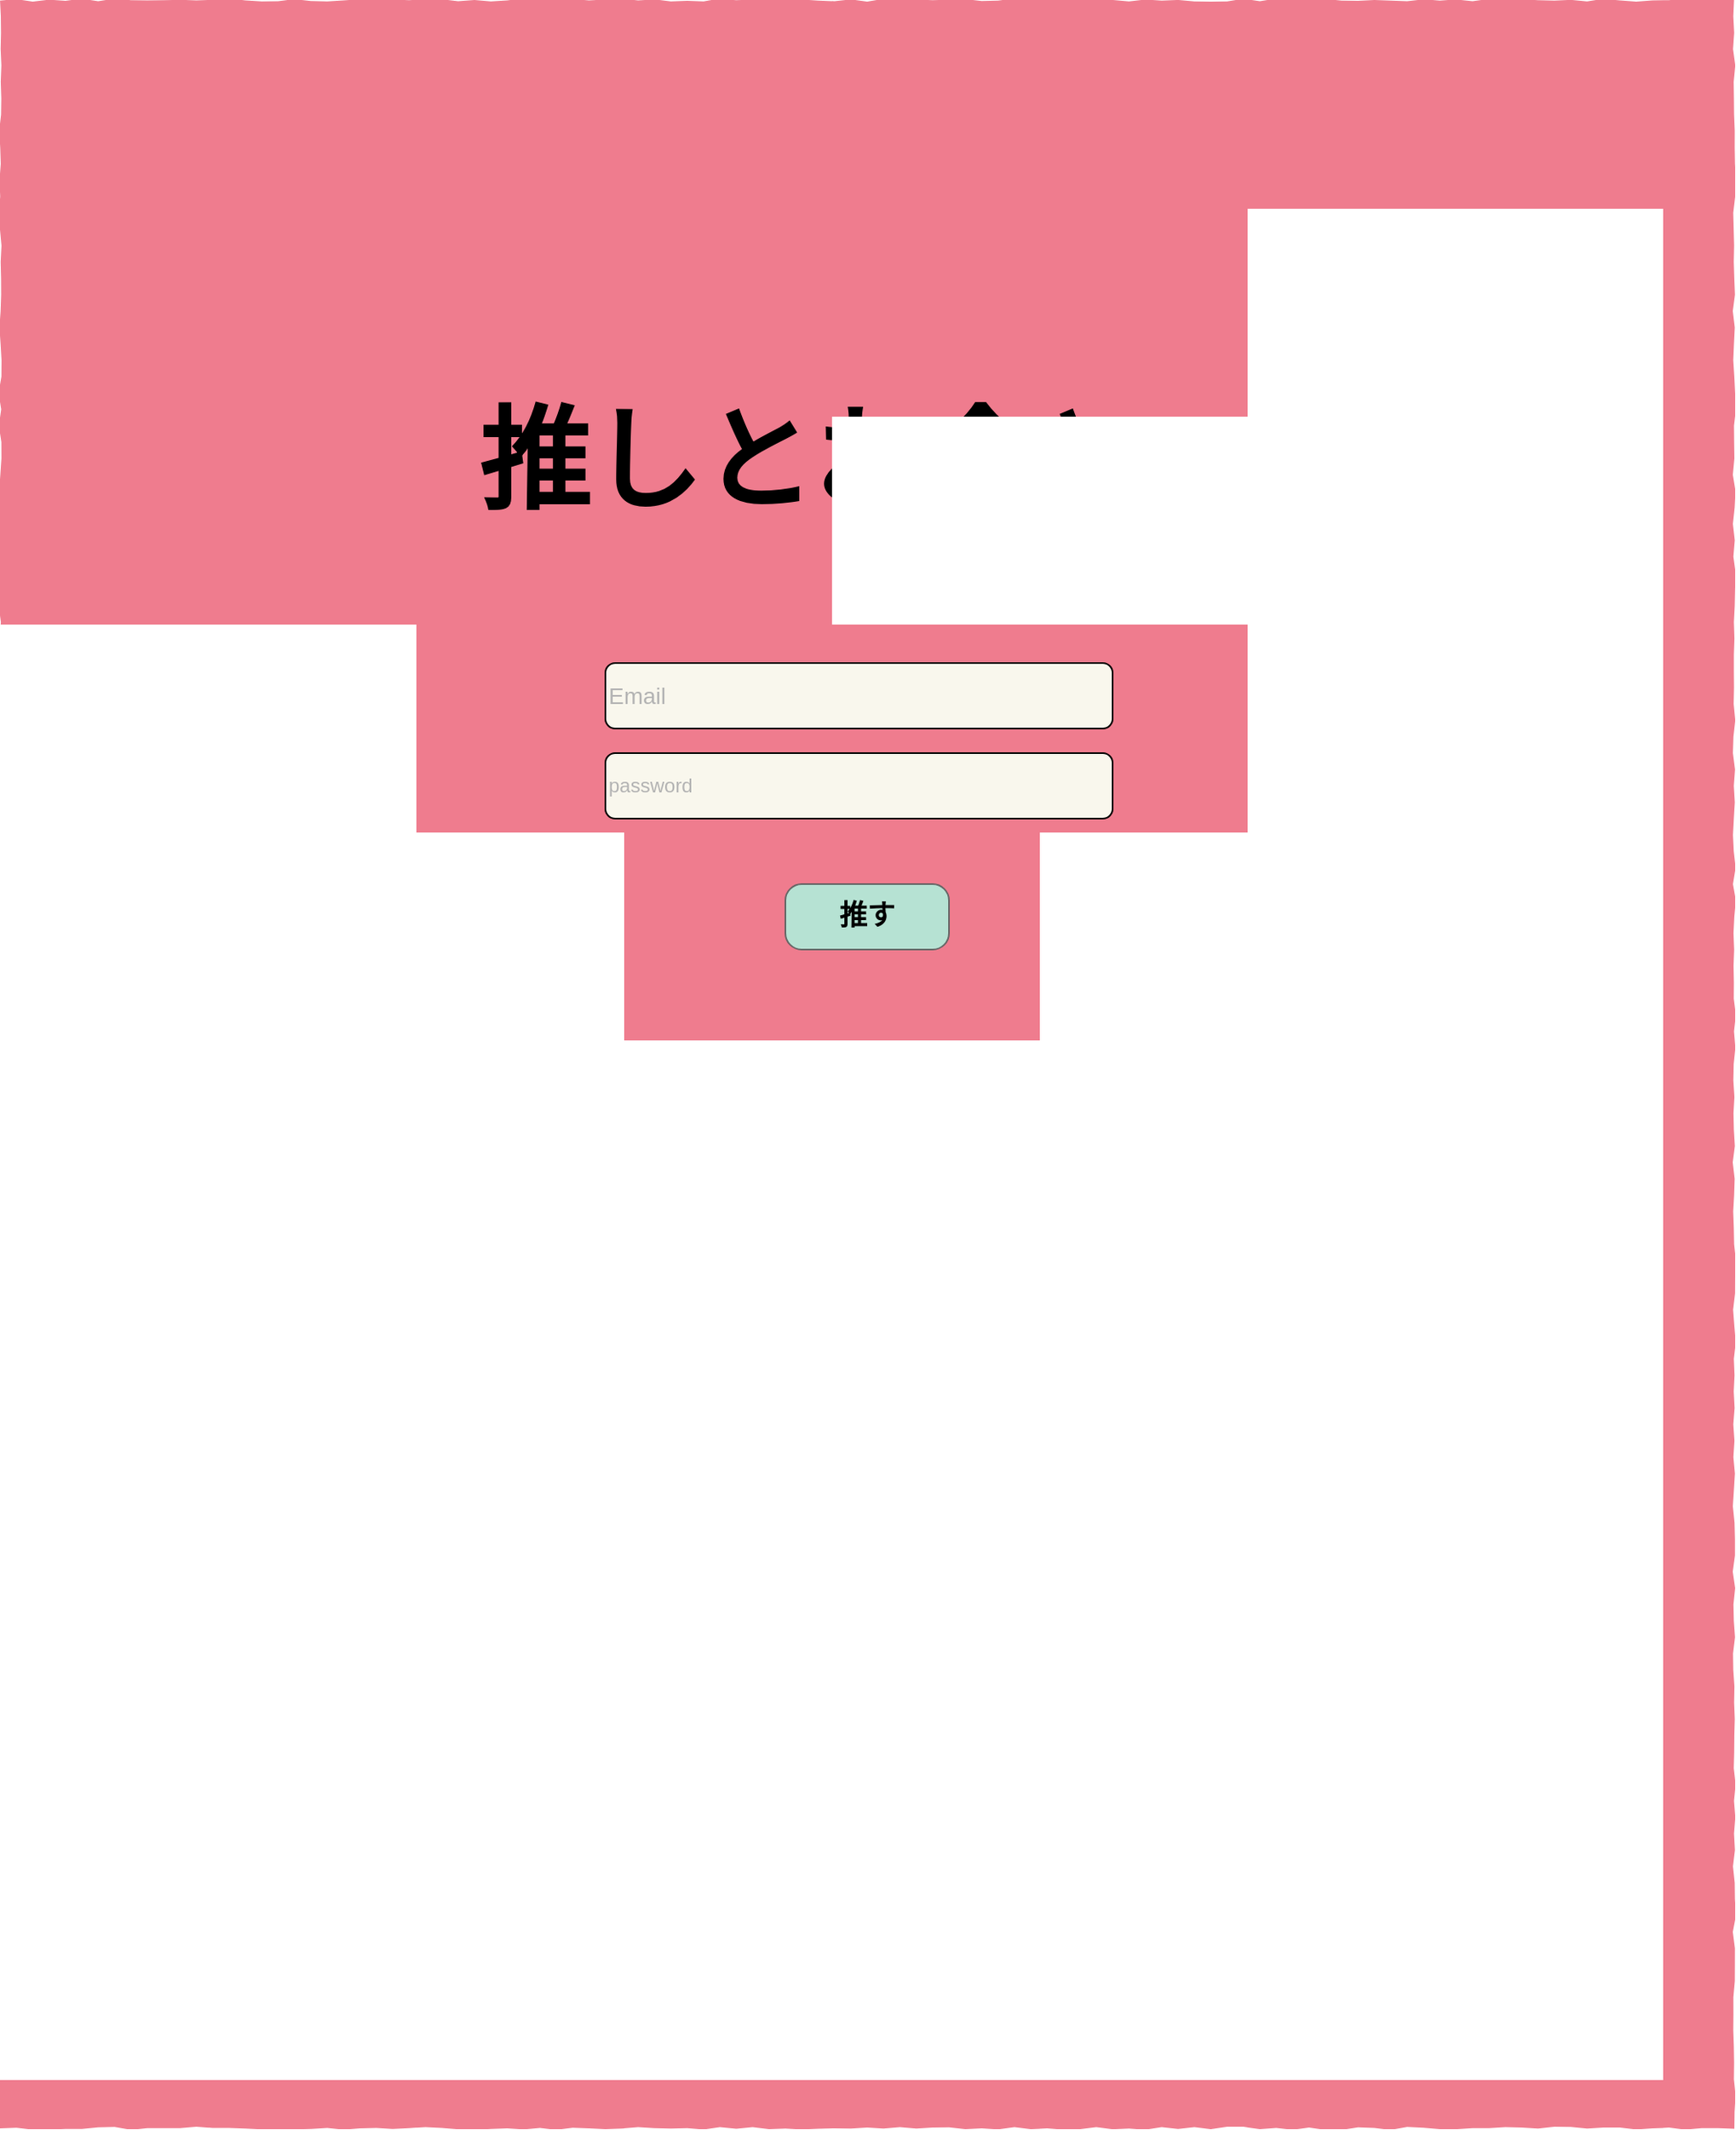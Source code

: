 <mxfile version="15.8.3" type="github" pages="19">
  <diagram id="UxVFxGpKfsYg7zSkrFi4" name="ログイン画面">
    <mxGraphModel dx="3976" dy="2028" grid="1" gridSize="10" guides="1" tooltips="1" connect="1" arrows="1" fold="1" page="1" pageScale="1" pageWidth="1100" pageHeight="850" math="0" shadow="0">
      <root>
        <mxCell id="chL5t6j-_qPZ0_r-l7LH-0" />
        <mxCell id="chL5t6j-_qPZ0_r-l7LH-1" parent="chL5t6j-_qPZ0_r-l7LH-0" />
        <mxCell id="VtDj1cFA3DahUaQBhV_i-0" value="" style="whiteSpace=wrap;html=1;rounded=0;shadow=0;labelBackgroundColor=none;strokeWidth=1;fontFamily=Helvetica;fontSize=12;align=center;comic=1;strokeColor=none;fillColor=#EF7C8E;fontColor=none;noLabel=1;" parent="chL5t6j-_qPZ0_r-l7LH-1" vertex="1">
          <mxGeometry x="20" y="20" width="1060" height="1300" as="geometry" />
        </mxCell>
        <mxCell id="vUNmke9pMDpvEQRWQD40-0" value="&lt;h1&gt;&lt;font style=&quot;font-size: 68px ; line-height: 1&quot;&gt;推しとお金と。&lt;/font&gt;&lt;/h1&gt;" style="text;strokeColor=none;fillColor=none;html=1;fontSize=68;fontStyle=1;verticalAlign=middle;align=center;rounded=0;shadow=0;labelBackgroundColor=none;sketch=0;fontFamily=Dela Gothic One;fontSource=https%3A%2F%2Ffonts.googleapis.com%2Fcss%3Ffamily%3DDela%2BGothic%2BOne;fontColor=default;labelBorderColor=none;gradientColor=#ffffff;gradientDirection=north;" parent="chL5t6j-_qPZ0_r-l7LH-1" vertex="1">
          <mxGeometry x="250" y="180" width="600" height="200" as="geometry" />
        </mxCell>
        <mxCell id="b3vnI4x36vE1d_46bEfG-0" value="Email" style="rounded=1;whiteSpace=wrap;html=1;fontColor=#B3B3B3;fontSize=14;align=left;fillColor=#F9F7ED;" parent="chL5t6j-_qPZ0_r-l7LH-1" vertex="1">
          <mxGeometry x="390" y="425" width="310" height="40" as="geometry" />
        </mxCell>
        <mxCell id="b3vnI4x36vE1d_46bEfG-1" value="password" style="rounded=1;whiteSpace=wrap;html=1;align=left;fontColor=#B3B3B3;fillColor=#F9F7ED;" parent="chL5t6j-_qPZ0_r-l7LH-1" vertex="1">
          <mxGeometry x="390" y="480" width="310" height="40" as="geometry" />
        </mxCell>
        <mxCell id="b3vnI4x36vE1d_46bEfG-2" value="推す" style="strokeWidth=1;shadow=0;dashed=0;align=center;html=1;shape=mxgraph.mockup.buttons.button;strokeColor=#666666;fontColor=#000000;mainText=;buttonStyle=round;fontSize=17;fontStyle=1;fillColor=#B6E2D3;whiteSpace=wrap;" parent="chL5t6j-_qPZ0_r-l7LH-1" vertex="1">
          <mxGeometry x="500" y="560" width="100" height="40" as="geometry" />
        </mxCell>
      </root>
    </mxGraphModel>
  </diagram>
  <diagram name="トップ" id="03018318-947c-dd8e-b7a3-06fadd420f32">
    <mxGraphModel dx="3328" dy="2028" grid="1" gridSize="10" guides="1" tooltips="1" connect="1" arrows="1" fold="1" page="1" pageScale="1" pageWidth="1100" pageHeight="850" background="none" math="0" shadow="0">
      <root>
        <mxCell id="0" />
        <mxCell id="1" parent="0" />
        <mxCell id="677b7b8949515195-1" value="" style="whiteSpace=wrap;html=1;rounded=0;shadow=0;labelBackgroundColor=none;strokeWidth=1;fontFamily=Verdana;fontSize=12;align=center;comic=1;strokeColor=#FAE8E0;fillColor=#FAE8E0;fontColor=#ffffff;" parent="1" vertex="1">
          <mxGeometry x="20" y="20" width="1060" height="3780" as="geometry" />
        </mxCell>
        <mxCell id="yaczlZ2EXRmRVQACX1jq-32" value="" style="whiteSpace=wrap;html=1;rounded=0;shadow=0;labelBackgroundColor=none;strokeWidth=2;fontFamily=Verdana;fontSize=12;align=center;comic=1;perimeterSpacing=0;strokeColor=#EBE0D0;fillColor=#EF7C8E;" parent="1" vertex="1">
          <mxGeometry x="40" y="190" width="1010" height="680" as="geometry" />
        </mxCell>
        <mxCell id="yaczlZ2EXRmRVQACX1jq-25" value="" style="verticalLabelPosition=bottom;shadow=0;dashed=0;align=center;html=1;verticalAlign=top;strokeWidth=1;shape=mxgraph.mockup.graphics.simpleIcon;strokeColor=#999999;rounded=1;fontSize=18;fillColor=none;" parent="1" vertex="1">
          <mxGeometry x="60" y="210" width="970" height="480" as="geometry" />
        </mxCell>
        <mxCell id="yaczlZ2EXRmRVQACX1jq-33" value="" style="whiteSpace=wrap;html=1;rounded=0;shadow=0;labelBackgroundColor=none;strokeWidth=2;fontFamily=Verdana;fontSize=12;align=center;comic=1;perimeterSpacing=0;strokeColor=#D8A7B1;fillColor=#D8A7B1;" parent="1" vertex="1">
          <mxGeometry x="40" y="1690" width="1010" height="1330" as="geometry" />
        </mxCell>
        <mxCell id="yaczlZ2EXRmRVQACX1jq-29" value="" style="whiteSpace=wrap;html=1;rounded=0;shadow=0;labelBackgroundColor=none;strokeWidth=2;fontFamily=Verdana;fontSize=12;align=center;comic=1;perimeterSpacing=0;strokeColor=#B6E2D3;fillColor=#B6E2D3;" parent="1" vertex="1">
          <mxGeometry x="40" y="900" width="1010" height="750" as="geometry" />
        </mxCell>
        <mxCell id="677b7b8949515195-2" value="&lt;h2&gt;&lt;font face=&quot;Dela Gothic One&quot; data-font-src=&quot;https://fonts.googleapis.com/css?family=Dela+Gothic+One&quot;&gt;推しとお金と。&lt;/font&gt;&lt;/h2&gt;" style="whiteSpace=wrap;html=1;rounded=0;shadow=0;labelBackgroundColor=none;strokeWidth=1;fontFamily=Verdana;fontSize=28;align=center;comic=1;fillColor=none;strokeColor=none;" parent="1" vertex="1">
          <mxGeometry x="40" y="40" width="300" height="80" as="geometry" />
        </mxCell>
        <mxCell id="677b7b8949515195-9" value="" style="line;strokeWidth=1;html=1;rounded=0;shadow=0;labelBackgroundColor=none;fillColor=none;fontFamily=Verdana;fontSize=14;fontColor=#000000;align=center;comic=1;" parent="1" vertex="1">
          <mxGeometry x="20" y="140" width="1060" height="10" as="geometry" />
        </mxCell>
        <mxCell id="677b7b8949515195-26" value="" style="whiteSpace=wrap;html=1;rounded=0;shadow=0;labelBackgroundColor=none;strokeWidth=1;fontFamily=Verdana;fontSize=12;align=center;comic=1;fillColor=#F9F7ED;strokeColor=#36393d;" parent="1" vertex="1">
          <mxGeometry x="45" y="3050" width="1010" height="640" as="geometry" />
        </mxCell>
        <mxCell id="677b7b8949515195-42" value="カレンダー" style="text;html=1;points=[];align=center;verticalAlign=middle;spacingTop=-4;fontSize=16;fontFamily=Verdana" parent="1" vertex="1">
          <mxGeometry x="465" y="3380" width="170" height="20" as="geometry" />
        </mxCell>
        <mxCell id="yaczlZ2EXRmRVQACX1jq-4" value="" style="verticalLabelPosition=bottom;shadow=0;dashed=0;align=center;html=1;verticalAlign=top;strokeWidth=1;shape=mxgraph.mockup.graphics.pieChart;parts=10,20,35;partColors=#e0e0e0,#d0d0d0,#c0c0c0,#b0b0b0,#a0a0a0;strokeWidth=2;strokeColor=#E6E6E6;" parent="1" vertex="1">
          <mxGeometry x="380" y="1830" width="300" height="300" as="geometry" />
        </mxCell>
        <mxCell id="yaczlZ2EXRmRVQACX1jq-24" value="メモリー" style="text;html=1;points=[];align=center;verticalAlign=middle;spacingTop=-4;fontSize=28;fontFamily=Verdana;fontStyle=1" parent="1" vertex="1">
          <mxGeometry x="465" y="920" width="170" height="40" as="geometry" />
        </mxCell>
        <mxCell id="yaczlZ2EXRmRVQACX1jq-6" value="" style="whiteSpace=wrap;html=1;rounded=1;shadow=0;labelBackgroundColor=none;strokeWidth=1;fontFamily=Verdana;fontSize=12;align=center;comic=1;fillColor=#F9F7ED;" parent="1" vertex="1">
          <mxGeometry x="60" y="970" width="300" height="300" as="geometry" />
        </mxCell>
        <mxCell id="yaczlZ2EXRmRVQACX1jq-34" value="お金の管理" style="text;html=1;points=[];align=center;verticalAlign=middle;spacingTop=-4;fontSize=28;fontFamily=Verdana;fontStyle=1" parent="1" vertex="1">
          <mxGeometry x="445" y="1720" width="170" height="40" as="geometry" />
        </mxCell>
        <mxCell id="yaczlZ2EXRmRVQACX1jq-35" value="" style="verticalLabelPosition=bottom;shadow=0;dashed=0;align=center;html=1;verticalAlign=top;strokeWidth=1;shape=mxgraph.mockup.graphics.pieChart;parts=10,20,35;partColors=#e0e0e0,#d0d0d0,#c0c0c0,#b0b0b0,#a0a0a0;strokeWidth=2;strokeColor=#E6E6E6;" parent="1" vertex="1">
          <mxGeometry x="385" y="2410" width="300" height="300" as="geometry" />
        </mxCell>
        <mxCell id="yaczlZ2EXRmRVQACX1jq-36" value="支出" style="text;html=1;points=[];align=center;verticalAlign=middle;spacingTop=-4;fontSize=28;fontFamily=Verdana;fontStyle=1" parent="1" vertex="1">
          <mxGeometry x="445" y="1780" width="170" height="40" as="geometry" />
        </mxCell>
        <mxCell id="yaczlZ2EXRmRVQACX1jq-37" value="推し貯金" style="text;html=1;points=[];align=center;verticalAlign=middle;spacingTop=-4;fontSize=28;fontFamily=Verdana;fontStyle=1" parent="1" vertex="1">
          <mxGeometry x="445" y="2360" width="170" height="40" as="geometry" />
        </mxCell>
        <mxCell id="yaczlZ2EXRmRVQACX1jq-38" value="&lt;ul&gt;&lt;li&gt;コンサート　　　1,5000円&lt;/li&gt;&lt;li&gt;演劇&lt;/li&gt;&lt;li&gt;配信&lt;/li&gt;&lt;li&gt;CD&lt;/li&gt;&lt;li&gt;雑誌　　　　&lt;/li&gt;&lt;/ul&gt;" style="text;strokeColor=none;fillColor=none;html=1;whiteSpace=wrap;verticalAlign=top;overflow=hidden;rounded=0;shadow=0;sketch=0;fontSize=20;" parent="1" vertex="1">
          <mxGeometry x="305" y="2150" width="460" height="200" as="geometry" />
        </mxCell>
        <mxCell id="yaczlZ2EXRmRVQACX1jq-39" value="&lt;ul&gt;&lt;li&gt;コンサート&amp;nbsp; &amp;nbsp; &amp;nbsp; &amp;nbsp; &amp;nbsp; &amp;nbsp; &amp;nbsp; 3,000円&lt;/li&gt;&lt;li&gt;主演舞台&lt;/li&gt;&lt;li&gt;TV出演(グループ)&lt;/li&gt;&lt;li&gt;TV出演(単発)&lt;/li&gt;&lt;li&gt;雑誌(グループ)&lt;/li&gt;&lt;li&gt;雑誌(単発)&lt;/li&gt;&lt;/ul&gt;" style="text;strokeColor=none;fillColor=none;html=1;whiteSpace=wrap;verticalAlign=top;overflow=hidden;rounded=0;shadow=0;sketch=0;fontSize=20;" parent="1" vertex="1">
          <mxGeometry x="350" y="2760" width="390" height="200" as="geometry" />
        </mxCell>
        <mxCell id="yaczlZ2EXRmRVQACX1jq-2" value="推しの画像" style="text;html=1;points=[];align=center;verticalAlign=middle;spacingTop=-4;fontSize=14;fontFamily=Verdana" parent="1" vertex="1">
          <mxGeometry x="465" y="450" width="170" height="20" as="geometry" />
        </mxCell>
        <mxCell id="yaczlZ2EXRmRVQACX1jq-41" value="&lt;div style=&quot;font-size: 20px;&quot;&gt;&lt;span style=&quot;font-weight: normal; font-size: 20px;&quot;&gt;&lt;font style=&quot;font-size: 20px;&quot;&gt;なまえ　　　：山田太郎&lt;/font&gt;&lt;/span&gt;&lt;/div&gt;&lt;div style=&quot;font-size: 20px;&quot;&gt;&lt;span style=&quot;font-weight: normal; font-size: 20px;&quot;&gt;&lt;font style=&quot;font-size: 20px;&quot;&gt;たんじょうび：yyyy/mm/dd&lt;/font&gt;&lt;/span&gt;&lt;/div&gt;&lt;div style=&quot;font-size: 20px;&quot;&gt;&lt;span style=&quot;font-weight: 400; font-size: 20px;&quot;&gt;あいじょうど：100%&lt;/span&gt;&lt;/div&gt;" style="text;strokeColor=none;fillColor=none;html=1;fontSize=20;fontStyle=1;verticalAlign=top;align=left;rounded=0;shadow=0;labelBackgroundColor=none;sketch=0;" parent="1" vertex="1">
          <mxGeometry x="60" y="720" width="650" height="120" as="geometry" />
        </mxCell>
        <mxCell id="q1EqOqQfWIgQhFBcWWkm-1" value="" style="verticalLabelPosition=bottom;shadow=0;dashed=0;align=center;html=1;verticalAlign=top;strokeWidth=1;shape=mxgraph.mockup.graphics.simpleIcon;strokeColor=#999999;rounded=1;fontSize=18;fillColor=none;" parent="1" vertex="1">
          <mxGeometry x="75" y="985" width="270" height="270" as="geometry" />
        </mxCell>
        <mxCell id="q1EqOqQfWIgQhFBcWWkm-2" value="No.1" style="text;strokeColor=none;fillColor=none;html=1;fontSize=24;fontStyle=1;verticalAlign=middle;align=center;rounded=0;shadow=0;glass=0;sketch=0;fontColor=#000000;" parent="1" vertex="1">
          <mxGeometry x="40" y="967" width="100" height="40" as="geometry" />
        </mxCell>
        <mxCell id="q1EqOqQfWIgQhFBcWWkm-3" value="" style="html=1;verticalLabelPosition=bottom;align=center;labelBackgroundColor=#ffffff;verticalAlign=top;strokeWidth=2;strokeColor=none;shadow=0;dashed=0;shape=mxgraph.ios7.icons.heart;rounded=1;fontSize=18;fillColor=#FAE8E0;" parent="1" vertex="1">
          <mxGeometry x="990" y="810" width="40" height="40" as="geometry" />
        </mxCell>
        <mxCell id="c6nzPv5-GsaWvvguajbp-1" value="" style="whiteSpace=wrap;html=1;rounded=1;shadow=0;labelBackgroundColor=none;strokeWidth=1;fontFamily=Verdana;fontSize=12;align=center;comic=1;fillColor=#F9F7ED;" vertex="1" parent="1">
          <mxGeometry x="380" y="970" width="300" height="300" as="geometry" />
        </mxCell>
        <mxCell id="Xhqz13biM2N_Na8dGTES-1" value="" style="edgeStyle=orthogonalEdgeStyle;rounded=0;orthogonalLoop=1;jettySize=auto;html=1;fontSize=20;fontColor=#B3B3B3;" edge="1" parent="1" source="c6nzPv5-GsaWvvguajbp-2" target="yaczlZ2EXRmRVQACX1jq-24">
          <mxGeometry relative="1" as="geometry" />
        </mxCell>
        <mxCell id="c6nzPv5-GsaWvvguajbp-2" value="" style="verticalLabelPosition=bottom;shadow=0;dashed=0;align=center;html=1;verticalAlign=top;strokeWidth=1;shape=mxgraph.mockup.graphics.simpleIcon;strokeColor=#999999;rounded=1;fontSize=18;fillColor=none;" vertex="1" parent="1">
          <mxGeometry x="395" y="985" width="270" height="270" as="geometry" />
        </mxCell>
        <mxCell id="c6nzPv5-GsaWvvguajbp-3" value="No.1" style="text;strokeColor=none;fillColor=none;html=1;fontSize=24;fontStyle=1;verticalAlign=middle;align=center;rounded=0;shadow=0;glass=0;sketch=0;fontColor=#000000;" vertex="1" parent="1">
          <mxGeometry x="360" y="967" width="100" height="40" as="geometry" />
        </mxCell>
        <mxCell id="c6nzPv5-GsaWvvguajbp-4" value="" style="whiteSpace=wrap;html=1;rounded=1;shadow=0;labelBackgroundColor=none;strokeWidth=1;fontFamily=Verdana;fontSize=12;align=center;comic=1;fillColor=#F9F7ED;" vertex="1" parent="1">
          <mxGeometry x="710" y="970" width="300" height="300" as="geometry" />
        </mxCell>
        <mxCell id="c6nzPv5-GsaWvvguajbp-5" value="" style="verticalLabelPosition=bottom;shadow=0;dashed=0;align=center;html=1;verticalAlign=top;strokeWidth=1;shape=mxgraph.mockup.graphics.simpleIcon;strokeColor=#999999;rounded=1;fontSize=18;fillColor=none;" vertex="1" parent="1">
          <mxGeometry x="725" y="985" width="270" height="270" as="geometry" />
        </mxCell>
        <mxCell id="c6nzPv5-GsaWvvguajbp-6" value="No.1" style="text;strokeColor=none;fillColor=none;html=1;fontSize=24;fontStyle=1;verticalAlign=middle;align=center;rounded=0;shadow=0;glass=0;sketch=0;fontColor=#000000;" vertex="1" parent="1">
          <mxGeometry x="690" y="967" width="100" height="40" as="geometry" />
        </mxCell>
        <mxCell id="c6nzPv5-GsaWvvguajbp-7" value="" style="whiteSpace=wrap;html=1;rounded=1;shadow=0;labelBackgroundColor=none;strokeWidth=1;fontFamily=Verdana;fontSize=12;align=center;comic=1;fillColor=#F9F7ED;" vertex="1" parent="1">
          <mxGeometry x="65" y="1293" width="300" height="300" as="geometry" />
        </mxCell>
        <mxCell id="c6nzPv5-GsaWvvguajbp-8" value="" style="verticalLabelPosition=bottom;shadow=0;dashed=0;align=center;html=1;verticalAlign=top;strokeWidth=1;shape=mxgraph.mockup.graphics.simpleIcon;strokeColor=#999999;rounded=1;fontSize=18;fillColor=none;" vertex="1" parent="1">
          <mxGeometry x="80" y="1308" width="270" height="270" as="geometry" />
        </mxCell>
        <mxCell id="c6nzPv5-GsaWvvguajbp-9" value="No.1" style="text;strokeColor=none;fillColor=none;html=1;fontSize=24;fontStyle=1;verticalAlign=middle;align=center;rounded=0;shadow=0;glass=0;sketch=0;fontColor=#000000;" vertex="1" parent="1">
          <mxGeometry x="45" y="1290" width="100" height="40" as="geometry" />
        </mxCell>
        <mxCell id="c6nzPv5-GsaWvvguajbp-10" value="" style="whiteSpace=wrap;html=1;rounded=1;shadow=0;labelBackgroundColor=none;strokeWidth=1;fontFamily=Verdana;fontSize=12;align=center;comic=1;fillColor=#F9F7ED;" vertex="1" parent="1">
          <mxGeometry x="385" y="1293" width="300" height="300" as="geometry" />
        </mxCell>
        <mxCell id="c6nzPv5-GsaWvvguajbp-11" value="" style="verticalLabelPosition=bottom;shadow=0;dashed=0;align=center;html=1;verticalAlign=top;strokeWidth=1;shape=mxgraph.mockup.graphics.simpleIcon;strokeColor=#999999;rounded=1;fontSize=18;fillColor=none;" vertex="1" parent="1">
          <mxGeometry x="400" y="1308" width="270" height="270" as="geometry" />
        </mxCell>
        <mxCell id="c6nzPv5-GsaWvvguajbp-12" value="No.1" style="text;strokeColor=none;fillColor=none;html=1;fontSize=24;fontStyle=1;verticalAlign=middle;align=center;rounded=0;shadow=0;glass=0;sketch=0;fontColor=#000000;" vertex="1" parent="1">
          <mxGeometry x="365" y="1290" width="100" height="40" as="geometry" />
        </mxCell>
        <mxCell id="c6nzPv5-GsaWvvguajbp-13" value="" style="whiteSpace=wrap;html=1;rounded=1;shadow=0;labelBackgroundColor=none;strokeWidth=1;fontFamily=Verdana;fontSize=12;align=center;comic=1;fillColor=#F9F7ED;" vertex="1" parent="1">
          <mxGeometry x="715" y="1293" width="300" height="300" as="geometry" />
        </mxCell>
        <mxCell id="c6nzPv5-GsaWvvguajbp-14" value="" style="verticalLabelPosition=bottom;shadow=0;dashed=0;align=center;html=1;verticalAlign=top;strokeWidth=1;shape=mxgraph.mockup.graphics.simpleIcon;strokeColor=#999999;rounded=1;fontSize=18;fillColor=none;" vertex="1" parent="1">
          <mxGeometry x="730" y="1308" width="270" height="270" as="geometry" />
        </mxCell>
        <mxCell id="c6nzPv5-GsaWvvguajbp-15" value="No.1" style="text;strokeColor=none;fillColor=none;html=1;fontSize=24;fontStyle=1;verticalAlign=middle;align=center;rounded=0;shadow=0;glass=0;sketch=0;fontColor=#000000;" vertex="1" parent="1">
          <mxGeometry x="695" y="1290" width="100" height="40" as="geometry" />
        </mxCell>
        <mxCell id="SjPd-rIeeMpSXHTkI-8m-1" value="わたし" style="whiteSpace=wrap;html=1;rounded=0;shadow=0;labelBackgroundColor=none;strokeWidth=1;fontFamily=Verdana;fontSize=16;align=center;comic=1;fillColor=none;strokeColor=none;verticalAlign=bottom;fontStyle=1" vertex="1" parent="1">
          <mxGeometry x="980" y="40" width="80" height="90" as="geometry" />
        </mxCell>
        <mxCell id="SjPd-rIeeMpSXHTkI-8m-2" value="お金" style="whiteSpace=wrap;html=1;rounded=0;shadow=0;labelBackgroundColor=none;strokeWidth=1;fontFamily=Verdana;fontSize=16;align=center;comic=1;fillColor=none;strokeColor=none;verticalAlign=bottom;fontStyle=1" vertex="1" parent="1">
          <mxGeometry x="910" y="40" width="80" height="90" as="geometry" />
        </mxCell>
        <mxCell id="SjPd-rIeeMpSXHTkI-8m-3" value="メモリー" style="whiteSpace=wrap;html=1;rounded=0;shadow=0;labelBackgroundColor=none;strokeWidth=1;fontFamily=Verdana;fontSize=16;align=center;comic=1;fillColor=none;strokeColor=none;verticalAlign=bottom;fontStyle=1" vertex="1" parent="1">
          <mxGeometry x="840" y="40" width="80" height="90" as="geometry" />
        </mxCell>
        <mxCell id="SjPd-rIeeMpSXHTkI-8m-4" value="" style="html=1;verticalLabelPosition=bottom;align=center;labelBackgroundColor=default;verticalAlign=top;strokeWidth=2;strokeColor=#000000;shadow=0;dashed=0;shape=mxgraph.ios7.icons.edit;rounded=1;fontSize=18;fillColor=#B6E2D3;" vertex="1" parent="1">
          <mxGeometry x="860" y="60" width="40" height="40" as="geometry" />
        </mxCell>
        <mxCell id="SjPd-rIeeMpSXHTkI-8m-5" value="" style="html=1;verticalLabelPosition=bottom;align=center;labelBackgroundColor=#ffffff;verticalAlign=top;strokeWidth=2;strokeColor=#000000;shadow=0;dashed=0;shape=mxgraph.ios7.icons.heart;rounded=1;fontSize=18;fillColor=#EF7C8E;" vertex="1" parent="1">
          <mxGeometry x="790" y="65" width="40" height="40" as="geometry" />
        </mxCell>
        <mxCell id="SjPd-rIeeMpSXHTkI-8m-6" value="" style="html=1;verticalLabelPosition=bottom;align=center;labelBackgroundColor=#ffffff;verticalAlign=top;strokeWidth=2;strokeColor=#000000;shadow=0;dashed=0;shape=mxgraph.ios7.icons.calculator;rounded=0;sketch=0;fontSize=18;fillColor=#D8A7B1;" vertex="1" parent="1">
          <mxGeometry x="935" y="65" width="30" height="40" as="geometry" />
        </mxCell>
        <mxCell id="SjPd-rIeeMpSXHTkI-8m-7" value="" style="html=1;verticalLabelPosition=bottom;align=center;labelBackgroundColor=#ffffff;verticalAlign=top;strokeWidth=2;strokeColor=#000000;shadow=0;dashed=0;shape=mxgraph.ios7.icons.user;rounded=0;sketch=0;fontSize=14;fillColor=none;" vertex="1" parent="1">
          <mxGeometry x="1000" y="60" width="40" height="40" as="geometry" />
        </mxCell>
        <mxCell id="SjPd-rIeeMpSXHTkI-8m-8" value="推し" style="whiteSpace=wrap;html=1;rounded=0;shadow=0;labelBackgroundColor=none;strokeWidth=1;fontFamily=Verdana;fontSize=16;align=center;comic=1;fillColor=none;strokeColor=none;verticalAlign=bottom;fontStyle=1" vertex="1" parent="1">
          <mxGeometry x="770" y="40" width="80" height="90" as="geometry" />
        </mxCell>
      </root>
    </mxGraphModel>
  </diagram>
  <diagram id="2QcqY6AXD7hYFMSb13DG" name="メモリー">
    <mxGraphModel dx="3976" dy="2028" grid="1" gridSize="10" guides="1" tooltips="1" connect="1" arrows="1" fold="1" page="1" pageScale="1" pageWidth="1100" pageHeight="850" math="0" shadow="0">
      <root>
        <mxCell id="-rIyNbKl4Dou8ZkfTj_H-0" />
        <mxCell id="-rIyNbKl4Dou8ZkfTj_H-1" parent="-rIyNbKl4Dou8ZkfTj_H-0" />
        <mxCell id="AClEbfUBYzWPLddE4YGz-0" value="" style="whiteSpace=wrap;html=1;rounded=0;shadow=0;labelBackgroundColor=none;strokeWidth=1;fontFamily=Verdana;fontSize=12;align=center;comic=1;strokeColor=#FAE8E0;fillColor=#FAE8E0;fontColor=#ffffff;" parent="-rIyNbKl4Dou8ZkfTj_H-1" vertex="1">
          <mxGeometry x="20" y="10" width="1060" height="2300" as="geometry" />
        </mxCell>
        <mxCell id="AClEbfUBYzWPLddE4YGz-9" value="&lt;h2&gt;&lt;font face=&quot;Dela Gothic One&quot; data-font-src=&quot;https://fonts.googleapis.com/css?family=Dela+Gothic+One&quot;&gt;推しとお金と。&lt;/font&gt;&lt;/h2&gt;" style="whiteSpace=wrap;html=1;rounded=0;shadow=0;labelBackgroundColor=none;strokeWidth=1;fontFamily=Verdana;fontSize=28;align=center;comic=1;fillColor=none;strokeColor=none;" parent="-rIyNbKl4Dou8ZkfTj_H-1" vertex="1">
          <mxGeometry x="40" y="40" width="300" height="80" as="geometry" />
        </mxCell>
        <mxCell id="AClEbfUBYzWPLddE4YGz-10" value="" style="line;strokeWidth=1;html=1;rounded=0;shadow=0;labelBackgroundColor=none;fillColor=none;fontFamily=Verdana;fontSize=14;fontColor=#000000;align=center;comic=1;" parent="-rIyNbKl4Dou8ZkfTj_H-1" vertex="1">
          <mxGeometry x="20" y="140" width="1060" height="10" as="geometry" />
        </mxCell>
        <mxCell id="N6bOfU00B65bswanYSPk-6" value="" style="whiteSpace=wrap;html=1;rounded=0;shadow=0;labelBackgroundColor=none;strokeWidth=1;fontFamily=Verdana;fontSize=12;align=center;comic=1;fillColor=#F9F7ED;strokeColor=#36393d;" parent="-rIyNbKl4Dou8ZkfTj_H-1" vertex="1">
          <mxGeometry x="45" y="260" width="1010" height="800" as="geometry" />
        </mxCell>
        <mxCell id="3t6Vk11gN6ZwAq6YirDO-0" value="" style="verticalLabelPosition=bottom;shadow=0;dashed=0;align=center;html=1;verticalAlign=top;strokeWidth=1;shape=mxgraph.mockup.graphics.simpleIcon;strokeColor=#999999;rounded=1;fontSize=18;fillColor=none;" parent="-rIyNbKl4Dou8ZkfTj_H-1" vertex="1">
          <mxGeometry x="310" y="325" width="480" height="360" as="geometry" />
        </mxCell>
        <mxCell id="3t6Vk11gN6ZwAq6YirDO-18" value="2021/11/14&lt;br style=&quot;font-size: 20px&quot;&gt;公演名　　〇〇〇&lt;br style=&quot;font-size: 20px&quot;&gt;出演者　　〇〇&lt;br style=&quot;font-size: 20px&quot;&gt;会場　　　〇〇シアター&lt;br style=&quot;font-size: 20px&quot;&gt;チケット　〇〇円&lt;br style=&quot;font-size: 20px&quot;&gt;&lt;div style=&quot;font-size: 20px&quot;&gt;&lt;span style=&quot;font-size: 20px&quot;&gt;メモ　　　〇〇〇〇〇〇〇〇&lt;/span&gt;&lt;/div&gt;" style="text;html=1;strokeColor=none;fillColor=none;align=left;verticalAlign=top;whiteSpace=wrap;rounded=0;shadow=1;glass=0;sketch=0;fontSize=20;fontColor=#000000;" parent="-rIyNbKl4Dou8ZkfTj_H-1" vertex="1">
          <mxGeometry x="90" y="700" width="790" height="350" as="geometry" />
        </mxCell>
        <mxCell id="m0CVLFfhDi93x0_QCSWf-0" value="メモリー" style="text;strokeColor=none;fillColor=none;html=1;fontSize=36;fontStyle=1;verticalAlign=middle;align=left;" vertex="1" parent="-rIyNbKl4Dou8ZkfTj_H-1">
          <mxGeometry x="40" y="170" width="215" height="60" as="geometry" />
        </mxCell>
        <mxCell id="m0CVLFfhDi93x0_QCSWf-1" value="" style="whiteSpace=wrap;html=1;rounded=0;shadow=0;labelBackgroundColor=none;strokeWidth=1;fontFamily=Verdana;fontSize=12;align=center;comic=1;fillColor=#F9F7ED;strokeColor=#36393d;" vertex="1" parent="-rIyNbKl4Dou8ZkfTj_H-1">
          <mxGeometry x="45" y="1100" width="1010" height="800" as="geometry" />
        </mxCell>
        <mxCell id="m0CVLFfhDi93x0_QCSWf-2" value="" style="verticalLabelPosition=bottom;shadow=0;dashed=0;align=center;html=1;verticalAlign=top;strokeWidth=1;shape=mxgraph.mockup.graphics.simpleIcon;strokeColor=#999999;rounded=1;fontSize=18;fillColor=none;" vertex="1" parent="-rIyNbKl4Dou8ZkfTj_H-1">
          <mxGeometry x="310" y="1165" width="480" height="360" as="geometry" />
        </mxCell>
        <mxCell id="m0CVLFfhDi93x0_QCSWf-3" value="2021/11/14&lt;br style=&quot;font-size: 20px&quot;&gt;公演名　　〇〇〇&lt;br style=&quot;font-size: 20px&quot;&gt;出演者　　〇〇&lt;br style=&quot;font-size: 20px&quot;&gt;会場　　　〇〇シアター&lt;br style=&quot;font-size: 20px&quot;&gt;チケット　〇〇円&lt;br style=&quot;font-size: 20px&quot;&gt;&lt;div style=&quot;font-size: 20px&quot;&gt;&lt;span style=&quot;font-size: 20px&quot;&gt;メモ　　　〇〇〇〇〇〇〇〇&lt;/span&gt;&lt;/div&gt;" style="text;html=1;strokeColor=none;fillColor=none;align=left;verticalAlign=top;whiteSpace=wrap;rounded=0;shadow=1;glass=0;sketch=0;fontSize=20;fontColor=#000000;" vertex="1" parent="-rIyNbKl4Dou8ZkfTj_H-1">
          <mxGeometry x="90" y="1540" width="790" height="350" as="geometry" />
        </mxCell>
        <mxCell id="sSvdJNJbbboCtx2kDgrR-0" value="わたし" style="whiteSpace=wrap;html=1;rounded=0;shadow=0;labelBackgroundColor=none;strokeWidth=1;fontFamily=Verdana;fontSize=16;align=center;comic=1;fillColor=none;strokeColor=none;verticalAlign=bottom;fontStyle=1" vertex="1" parent="-rIyNbKl4Dou8ZkfTj_H-1">
          <mxGeometry x="980" y="40" width="80" height="90" as="geometry" />
        </mxCell>
        <mxCell id="sSvdJNJbbboCtx2kDgrR-1" value="お金" style="whiteSpace=wrap;html=1;rounded=0;shadow=0;labelBackgroundColor=none;strokeWidth=1;fontFamily=Verdana;fontSize=16;align=center;comic=1;fillColor=none;strokeColor=none;verticalAlign=bottom;fontStyle=1" vertex="1" parent="-rIyNbKl4Dou8ZkfTj_H-1">
          <mxGeometry x="910" y="40" width="80" height="90" as="geometry" />
        </mxCell>
        <mxCell id="sSvdJNJbbboCtx2kDgrR-2" value="メモリー" style="whiteSpace=wrap;html=1;rounded=0;shadow=0;labelBackgroundColor=none;strokeWidth=1;fontFamily=Verdana;fontSize=16;align=center;comic=1;fillColor=none;strokeColor=none;verticalAlign=bottom;fontStyle=1" vertex="1" parent="-rIyNbKl4Dou8ZkfTj_H-1">
          <mxGeometry x="840" y="40" width="80" height="90" as="geometry" />
        </mxCell>
        <mxCell id="sSvdJNJbbboCtx2kDgrR-3" value="" style="html=1;verticalLabelPosition=bottom;align=center;labelBackgroundColor=default;verticalAlign=top;strokeWidth=2;strokeColor=#000000;shadow=0;dashed=0;shape=mxgraph.ios7.icons.edit;rounded=1;fontSize=18;fillColor=#B6E2D3;" vertex="1" parent="-rIyNbKl4Dou8ZkfTj_H-1">
          <mxGeometry x="860" y="60" width="40" height="40" as="geometry" />
        </mxCell>
        <mxCell id="sSvdJNJbbboCtx2kDgrR-4" value="" style="html=1;verticalLabelPosition=bottom;align=center;labelBackgroundColor=#ffffff;verticalAlign=top;strokeWidth=2;strokeColor=#000000;shadow=0;dashed=0;shape=mxgraph.ios7.icons.heart;rounded=1;fontSize=18;fillColor=#EF7C8E;" vertex="1" parent="-rIyNbKl4Dou8ZkfTj_H-1">
          <mxGeometry x="790" y="65" width="40" height="40" as="geometry" />
        </mxCell>
        <mxCell id="sSvdJNJbbboCtx2kDgrR-5" value="" style="html=1;verticalLabelPosition=bottom;align=center;labelBackgroundColor=#ffffff;verticalAlign=top;strokeWidth=2;strokeColor=#000000;shadow=0;dashed=0;shape=mxgraph.ios7.icons.calculator;rounded=0;sketch=0;fontSize=18;fillColor=#D8A7B1;" vertex="1" parent="-rIyNbKl4Dou8ZkfTj_H-1">
          <mxGeometry x="935" y="65" width="30" height="40" as="geometry" />
        </mxCell>
        <mxCell id="sSvdJNJbbboCtx2kDgrR-6" value="" style="html=1;verticalLabelPosition=bottom;align=center;labelBackgroundColor=#ffffff;verticalAlign=top;strokeWidth=2;strokeColor=#000000;shadow=0;dashed=0;shape=mxgraph.ios7.icons.user;rounded=0;sketch=0;fontSize=14;fillColor=none;" vertex="1" parent="-rIyNbKl4Dou8ZkfTj_H-1">
          <mxGeometry x="1000" y="60" width="40" height="40" as="geometry" />
        </mxCell>
        <mxCell id="sSvdJNJbbboCtx2kDgrR-7" value="推し" style="whiteSpace=wrap;html=1;rounded=0;shadow=0;labelBackgroundColor=none;strokeWidth=1;fontFamily=Verdana;fontSize=16;align=center;comic=1;fillColor=none;strokeColor=none;verticalAlign=bottom;fontStyle=1" vertex="1" parent="-rIyNbKl4Dou8ZkfTj_H-1">
          <mxGeometry x="770" y="40" width="80" height="90" as="geometry" />
        </mxCell>
        <mxCell id="cNzJWNAEa8QTt3qSXynT-0" value="yyyy" style="rounded=1;whiteSpace=wrap;html=1;shadow=0;glass=0;sketch=0;fontSize=18;fontColor=#B3B3B3;strokeColor=#000000;fillColor=#F9F7ED;align=left;verticalAlign=middle;" vertex="1" parent="-rIyNbKl4Dou8ZkfTj_H-1">
          <mxGeometry x="810" y="180" width="80" height="40" as="geometry" />
        </mxCell>
        <mxCell id="cNzJWNAEa8QTt3qSXynT-1" value="" style="html=1;verticalLabelPosition=bottom;align=center;labelBackgroundColor=#ffffff;verticalAlign=top;strokeWidth=1;strokeColor=#000000;shadow=0;dashed=0;shape=mxgraph.ios7.icons.play;rounded=1;glass=0;sketch=0;fontFamily=Helvetica;fontSize=36;fontColor=#B3B3B3;fillColor=none;direction=south;aspect=fixed;" vertex="1" parent="-rIyNbKl4Dou8ZkfTj_H-1">
          <mxGeometry x="910" y="191.25" width="20" height="17.5" as="geometry" />
        </mxCell>
        <mxCell id="cNzJWNAEa8QTt3qSXynT-6" value="mm" style="rounded=1;whiteSpace=wrap;html=1;shadow=0;glass=0;sketch=0;fontSize=18;fontColor=#B3B3B3;strokeColor=#000000;fillColor=#F9F7ED;align=left;verticalAlign=middle;" vertex="1" parent="-rIyNbKl4Dou8ZkfTj_H-1">
          <mxGeometry x="950" y="180" width="60" height="40" as="geometry" />
        </mxCell>
        <mxCell id="cNzJWNAEa8QTt3qSXynT-10" value="" style="html=1;verticalLabelPosition=bottom;align=center;labelBackgroundColor=#ffffff;verticalAlign=top;strokeWidth=1;strokeColor=#000000;shadow=0;dashed=0;shape=mxgraph.ios7.icons.play;rounded=1;glass=0;sketch=0;fontFamily=Helvetica;fontSize=36;fontColor=#B3B3B3;fillColor=none;direction=south;aspect=fixed;" vertex="1" parent="-rIyNbKl4Dou8ZkfTj_H-1">
          <mxGeometry x="1020" y="191.25" width="20" height="17.5" as="geometry" />
        </mxCell>
      </root>
    </mxGraphModel>
  </diagram>
  <diagram name="メモリー管理" id="jT9CmfsGDwzF9KvE26sL">
    <mxGraphModel dx="3976" dy="2028" grid="1" gridSize="10" guides="1" tooltips="1" connect="1" arrows="1" fold="1" page="1" pageScale="1" pageWidth="1100" pageHeight="850" math="0" shadow="0">
      <root>
        <mxCell id="hv3OgYjmoO8vMcc_Rlf6-0" />
        <mxCell id="hv3OgYjmoO8vMcc_Rlf6-1" parent="hv3OgYjmoO8vMcc_Rlf6-0" />
        <mxCell id="hv3OgYjmoO8vMcc_Rlf6-2" value="" style="whiteSpace=wrap;html=1;rounded=0;shadow=0;labelBackgroundColor=none;strokeWidth=1;fontFamily=Verdana;fontSize=12;align=center;comic=1;strokeColor=#FAE8E0;fillColor=#FAE8E0;fontColor=#ffffff;" vertex="1" parent="hv3OgYjmoO8vMcc_Rlf6-1">
          <mxGeometry x="20" y="10" width="1060" height="2300" as="geometry" />
        </mxCell>
        <mxCell id="hv3OgYjmoO8vMcc_Rlf6-3" value="&lt;h2&gt;&lt;font face=&quot;Dela Gothic One&quot; data-font-src=&quot;https://fonts.googleapis.com/css?family=Dela+Gothic+One&quot;&gt;推しとお金と。&lt;/font&gt;&lt;/h2&gt;" style="whiteSpace=wrap;html=1;rounded=0;shadow=0;labelBackgroundColor=none;strokeWidth=1;fontFamily=Verdana;fontSize=28;align=center;comic=1;fillColor=none;strokeColor=none;" vertex="1" parent="hv3OgYjmoO8vMcc_Rlf6-1">
          <mxGeometry x="40" y="40" width="300" height="80" as="geometry" />
        </mxCell>
        <mxCell id="hv3OgYjmoO8vMcc_Rlf6-4" value="" style="line;strokeWidth=1;html=1;rounded=0;shadow=0;labelBackgroundColor=none;fillColor=none;fontFamily=Verdana;fontSize=14;fontColor=#000000;align=center;comic=1;" vertex="1" parent="hv3OgYjmoO8vMcc_Rlf6-1">
          <mxGeometry x="20" y="140" width="1060" height="10" as="geometry" />
        </mxCell>
        <mxCell id="hv3OgYjmoO8vMcc_Rlf6-5" value="" style="whiteSpace=wrap;html=1;rounded=0;shadow=0;labelBackgroundColor=none;strokeWidth=1;fontFamily=Verdana;fontSize=12;align=center;comic=1;fillColor=#F9F7ED;strokeColor=#36393d;" vertex="1" parent="hv3OgYjmoO8vMcc_Rlf6-1">
          <mxGeometry x="45" y="350" width="1010" height="800" as="geometry" />
        </mxCell>
        <mxCell id="hv3OgYjmoO8vMcc_Rlf6-6" value="" style="verticalLabelPosition=bottom;shadow=0;dashed=0;align=center;html=1;verticalAlign=top;strokeWidth=1;shape=mxgraph.mockup.graphics.simpleIcon;strokeColor=#999999;rounded=1;fontSize=18;fillColor=none;" vertex="1" parent="hv3OgYjmoO8vMcc_Rlf6-1">
          <mxGeometry x="310" y="415" width="480" height="360" as="geometry" />
        </mxCell>
        <mxCell id="hv3OgYjmoO8vMcc_Rlf6-7" value="2021/11/14&lt;br style=&quot;font-size: 20px&quot;&gt;公演名　　〇〇〇&lt;br style=&quot;font-size: 20px&quot;&gt;出演者　　〇〇&lt;br style=&quot;font-size: 20px&quot;&gt;会場　　　〇〇シアター&lt;br style=&quot;font-size: 20px&quot;&gt;チケット　〇〇円&lt;br style=&quot;font-size: 20px&quot;&gt;&lt;div style=&quot;font-size: 20px&quot;&gt;&lt;span style=&quot;font-size: 20px&quot;&gt;メモ　　　〇〇〇〇〇〇〇〇&lt;/span&gt;&lt;/div&gt;" style="text;html=1;strokeColor=none;fillColor=none;align=left;verticalAlign=top;whiteSpace=wrap;rounded=0;shadow=1;glass=0;sketch=0;fontSize=20;fontColor=#000000;" vertex="1" parent="hv3OgYjmoO8vMcc_Rlf6-1">
          <mxGeometry x="90" y="790" width="790" height="350" as="geometry" />
        </mxCell>
        <mxCell id="hv3OgYjmoO8vMcc_Rlf6-8" value="" style="shape=image;html=1;verticalAlign=top;verticalLabelPosition=bottom;labelBackgroundColor=#ffffff;imageAspect=0;aspect=fixed;image=https://cdn4.iconfinder.com/data/icons/basic-user-interface-elements/700/edit-change-pencil-128.png;rounded=0;shadow=0;glass=0;sketch=0;fontSize=14;fontColor=#000000;strokeColor=#000000;fillColor=#FAE8E0;" vertex="1" parent="hv3OgYjmoO8vMcc_Rlf6-1">
          <mxGeometry x="960" y="375" width="30" height="30" as="geometry" />
        </mxCell>
        <mxCell id="hv3OgYjmoO8vMcc_Rlf6-9" value="" style="shape=image;html=1;verticalAlign=top;verticalLabelPosition=bottom;labelBackgroundColor=#ffffff;imageAspect=0;aspect=fixed;image=https://cdn0.iconfinder.com/data/icons/simple-line-48px/48/trashcan-128.png;rounded=0;shadow=0;glass=0;sketch=0;fontSize=14;fontColor=#000000;strokeColor=#000000;fillColor=#FAE8E0;" vertex="1" parent="hv3OgYjmoO8vMcc_Rlf6-1">
          <mxGeometry x="1000" y="370" width="40" height="40" as="geometry" />
        </mxCell>
        <mxCell id="hv3OgYjmoO8vMcc_Rlf6-10" value="編集" style="whiteSpace=wrap;html=1;rounded=0;shadow=0;labelBackgroundColor=none;strokeWidth=1;fontFamily=Verdana;fontSize=16;align=center;comic=1;fillColor=none;strokeColor=none;verticalAlign=bottom;fontStyle=1" vertex="1" parent="hv3OgYjmoO8vMcc_Rlf6-1">
          <mxGeometry x="940" y="350" width="70" height="80" as="geometry" />
        </mxCell>
        <mxCell id="hv3OgYjmoO8vMcc_Rlf6-11" value="削除" style="whiteSpace=wrap;html=1;rounded=0;shadow=0;labelBackgroundColor=none;strokeWidth=1;fontFamily=Verdana;fontSize=16;align=center;comic=1;fillColor=none;strokeColor=none;verticalAlign=bottom;fontStyle=1" vertex="1" parent="hv3OgYjmoO8vMcc_Rlf6-1">
          <mxGeometry x="985" y="350" width="70" height="80" as="geometry" />
        </mxCell>
        <mxCell id="hv3OgYjmoO8vMcc_Rlf6-22" value="メモリー一覧" style="text;strokeColor=none;fillColor=none;html=1;fontSize=36;fontStyle=1;verticalAlign=middle;align=left;" vertex="1" parent="hv3OgYjmoO8vMcc_Rlf6-1">
          <mxGeometry x="40" y="260" width="260" height="60" as="geometry" />
        </mxCell>
        <mxCell id="hv3OgYjmoO8vMcc_Rlf6-23" value="" style="whiteSpace=wrap;html=1;rounded=0;shadow=0;labelBackgroundColor=none;strokeWidth=1;fontFamily=Verdana;fontSize=12;align=center;comic=1;fillColor=#F9F7ED;strokeColor=#36393d;" vertex="1" parent="hv3OgYjmoO8vMcc_Rlf6-1">
          <mxGeometry x="45" y="1190" width="1010" height="800" as="geometry" />
        </mxCell>
        <mxCell id="hv3OgYjmoO8vMcc_Rlf6-24" value="" style="verticalLabelPosition=bottom;shadow=0;dashed=0;align=center;html=1;verticalAlign=top;strokeWidth=1;shape=mxgraph.mockup.graphics.simpleIcon;strokeColor=#999999;rounded=1;fontSize=18;fillColor=none;" vertex="1" parent="hv3OgYjmoO8vMcc_Rlf6-1">
          <mxGeometry x="310" y="1255" width="480" height="360" as="geometry" />
        </mxCell>
        <mxCell id="hv3OgYjmoO8vMcc_Rlf6-25" value="2021/11/14&lt;br style=&quot;font-size: 20px&quot;&gt;公演名　　〇〇〇&lt;br style=&quot;font-size: 20px&quot;&gt;出演者　　〇〇&lt;br style=&quot;font-size: 20px&quot;&gt;会場　　　〇〇シアター&lt;br style=&quot;font-size: 20px&quot;&gt;チケット　〇〇円&lt;br style=&quot;font-size: 20px&quot;&gt;&lt;div style=&quot;font-size: 20px&quot;&gt;&lt;span style=&quot;font-size: 20px&quot;&gt;メモ　　　〇〇〇〇〇〇〇〇&lt;/span&gt;&lt;/div&gt;" style="text;html=1;strokeColor=none;fillColor=none;align=left;verticalAlign=top;whiteSpace=wrap;rounded=0;shadow=1;glass=0;sketch=0;fontSize=20;fontColor=#000000;" vertex="1" parent="hv3OgYjmoO8vMcc_Rlf6-1">
          <mxGeometry x="90" y="1630" width="790" height="350" as="geometry" />
        </mxCell>
        <mxCell id="hv3OgYjmoO8vMcc_Rlf6-26" value="" style="shape=image;html=1;verticalAlign=top;verticalLabelPosition=bottom;labelBackgroundColor=#ffffff;imageAspect=0;aspect=fixed;image=https://cdn4.iconfinder.com/data/icons/basic-user-interface-elements/700/edit-change-pencil-128.png;rounded=0;shadow=0;glass=0;sketch=0;fontSize=14;fontColor=#000000;strokeColor=#000000;fillColor=#FAE8E0;" vertex="1" parent="hv3OgYjmoO8vMcc_Rlf6-1">
          <mxGeometry x="960" y="1215" width="30" height="30" as="geometry" />
        </mxCell>
        <mxCell id="hv3OgYjmoO8vMcc_Rlf6-27" value="" style="shape=image;html=1;verticalAlign=top;verticalLabelPosition=bottom;labelBackgroundColor=#ffffff;imageAspect=0;aspect=fixed;image=https://cdn0.iconfinder.com/data/icons/simple-line-48px/48/trashcan-128.png;rounded=0;shadow=0;glass=0;sketch=0;fontSize=14;fontColor=#000000;strokeColor=#000000;fillColor=#FAE8E0;" vertex="1" parent="hv3OgYjmoO8vMcc_Rlf6-1">
          <mxGeometry x="1000" y="1210" width="40" height="40" as="geometry" />
        </mxCell>
        <mxCell id="hv3OgYjmoO8vMcc_Rlf6-28" value="編集" style="whiteSpace=wrap;html=1;rounded=0;shadow=0;labelBackgroundColor=none;strokeWidth=1;fontFamily=Verdana;fontSize=16;align=center;comic=1;fillColor=none;strokeColor=none;verticalAlign=bottom;fontStyle=1" vertex="1" parent="hv3OgYjmoO8vMcc_Rlf6-1">
          <mxGeometry x="940" y="1190" width="70" height="80" as="geometry" />
        </mxCell>
        <mxCell id="hv3OgYjmoO8vMcc_Rlf6-29" value="削除" style="whiteSpace=wrap;html=1;rounded=0;shadow=0;labelBackgroundColor=none;strokeWidth=1;fontFamily=Verdana;fontSize=16;align=center;comic=1;fillColor=none;strokeColor=none;verticalAlign=bottom;fontStyle=1" vertex="1" parent="hv3OgYjmoO8vMcc_Rlf6-1">
          <mxGeometry x="985" y="1190" width="70" height="80" as="geometry" />
        </mxCell>
        <mxCell id="sqmMjXkM5yNOIqOsPwlP-0" value="わたし" style="whiteSpace=wrap;html=1;rounded=0;shadow=0;labelBackgroundColor=none;strokeWidth=1;fontFamily=Verdana;fontSize=16;align=center;comic=1;fillColor=none;strokeColor=none;verticalAlign=bottom;fontStyle=1" vertex="1" parent="hv3OgYjmoO8vMcc_Rlf6-1">
          <mxGeometry x="980" y="40" width="80" height="90" as="geometry" />
        </mxCell>
        <mxCell id="sqmMjXkM5yNOIqOsPwlP-1" value="お金" style="whiteSpace=wrap;html=1;rounded=0;shadow=0;labelBackgroundColor=none;strokeWidth=1;fontFamily=Verdana;fontSize=16;align=center;comic=1;fillColor=none;strokeColor=none;verticalAlign=bottom;fontStyle=1" vertex="1" parent="hv3OgYjmoO8vMcc_Rlf6-1">
          <mxGeometry x="910" y="40" width="80" height="90" as="geometry" />
        </mxCell>
        <mxCell id="sqmMjXkM5yNOIqOsPwlP-2" value="メモリー" style="whiteSpace=wrap;html=1;rounded=0;shadow=0;labelBackgroundColor=none;strokeWidth=1;fontFamily=Verdana;fontSize=16;align=center;comic=1;fillColor=none;strokeColor=none;verticalAlign=bottom;fontStyle=1" vertex="1" parent="hv3OgYjmoO8vMcc_Rlf6-1">
          <mxGeometry x="840" y="40" width="80" height="90" as="geometry" />
        </mxCell>
        <mxCell id="sqmMjXkM5yNOIqOsPwlP-3" value="" style="html=1;verticalLabelPosition=bottom;align=center;labelBackgroundColor=default;verticalAlign=top;strokeWidth=2;strokeColor=#000000;shadow=0;dashed=0;shape=mxgraph.ios7.icons.edit;rounded=1;fontSize=18;fillColor=#B6E2D3;" vertex="1" parent="hv3OgYjmoO8vMcc_Rlf6-1">
          <mxGeometry x="860" y="60" width="40" height="40" as="geometry" />
        </mxCell>
        <mxCell id="sqmMjXkM5yNOIqOsPwlP-4" value="" style="html=1;verticalLabelPosition=bottom;align=center;labelBackgroundColor=#ffffff;verticalAlign=top;strokeWidth=2;strokeColor=#000000;shadow=0;dashed=0;shape=mxgraph.ios7.icons.heart;rounded=1;fontSize=18;fillColor=#EF7C8E;" vertex="1" parent="hv3OgYjmoO8vMcc_Rlf6-1">
          <mxGeometry x="790" y="65" width="40" height="40" as="geometry" />
        </mxCell>
        <mxCell id="sqmMjXkM5yNOIqOsPwlP-5" value="" style="html=1;verticalLabelPosition=bottom;align=center;labelBackgroundColor=#ffffff;verticalAlign=top;strokeWidth=2;strokeColor=#000000;shadow=0;dashed=0;shape=mxgraph.ios7.icons.calculator;rounded=0;sketch=0;fontSize=18;fillColor=#D8A7B1;" vertex="1" parent="hv3OgYjmoO8vMcc_Rlf6-1">
          <mxGeometry x="935" y="65" width="30" height="40" as="geometry" />
        </mxCell>
        <mxCell id="sqmMjXkM5yNOIqOsPwlP-6" value="" style="html=1;verticalLabelPosition=bottom;align=center;labelBackgroundColor=#ffffff;verticalAlign=top;strokeWidth=2;strokeColor=#000000;shadow=0;dashed=0;shape=mxgraph.ios7.icons.user;rounded=0;sketch=0;fontSize=14;fillColor=none;" vertex="1" parent="hv3OgYjmoO8vMcc_Rlf6-1">
          <mxGeometry x="1000" y="60" width="40" height="40" as="geometry" />
        </mxCell>
        <mxCell id="sqmMjXkM5yNOIqOsPwlP-7" value="推し" style="whiteSpace=wrap;html=1;rounded=0;shadow=0;labelBackgroundColor=none;strokeWidth=1;fontFamily=Verdana;fontSize=16;align=center;comic=1;fillColor=none;strokeColor=none;verticalAlign=bottom;fontStyle=1" vertex="1" parent="hv3OgYjmoO8vMcc_Rlf6-1">
          <mxGeometry x="770" y="40" width="80" height="90" as="geometry" />
        </mxCell>
        <mxCell id="tFZQ0JC62VTxbv6l8Wev-0" value="メモリー&lt;br&gt;登録" style="whiteSpace=wrap;html=1;rounded=0;shadow=0;labelBackgroundColor=none;strokeWidth=1;fontFamily=Verdana;fontSize=16;align=center;comic=1;fillColor=none;strokeColor=none;verticalAlign=middle;fontStyle=1" vertex="1" parent="hv3OgYjmoO8vMcc_Rlf6-1">
          <mxGeometry x="17.5" y="150" width="80" height="90" as="geometry" />
        </mxCell>
        <mxCell id="tFZQ0JC62VTxbv6l8Wev-1" value="" style="line;strokeWidth=1;html=1;rounded=0;shadow=0;labelBackgroundColor=none;fillColor=none;fontFamily=Verdana;fontSize=14;fontColor=#000000;align=center;comic=1;" vertex="1" parent="hv3OgYjmoO8vMcc_Rlf6-1">
          <mxGeometry x="20" y="240" width="1060" height="10" as="geometry" />
        </mxCell>
        <mxCell id="tFZQ0JC62VTxbv6l8Wev-2" value="メモリー&lt;br&gt;一覧" style="whiteSpace=wrap;html=1;rounded=0;shadow=0;labelBackgroundColor=none;strokeWidth=1;fontFamily=Verdana;fontSize=16;align=center;comic=1;fillColor=none;strokeColor=none;verticalAlign=middle;fontStyle=1" vertex="1" parent="hv3OgYjmoO8vMcc_Rlf6-1">
          <mxGeometry x="110" y="150" width="80" height="90" as="geometry" />
        </mxCell>
      </root>
    </mxGraphModel>
  </diagram>
  <diagram id="BzKUsbVZ58ltG-QBaRVl" name="投稿(演劇)">
    <mxGraphModel dx="3976" dy="2028" grid="1" gridSize="10" guides="1" tooltips="1" connect="1" arrows="1" fold="1" page="1" pageScale="1" pageWidth="1100" pageHeight="850" math="0" shadow="0">
      <root>
        <mxCell id="N7euNAaVoTw3xUOSJjtm-0" />
        <mxCell id="N7euNAaVoTw3xUOSJjtm-1" parent="N7euNAaVoTw3xUOSJjtm-0" />
        <mxCell id="0CZYBA9M0XEh0pQT1MkV-0" value="" style="whiteSpace=wrap;html=1;rounded=0;shadow=0;labelBackgroundColor=none;strokeWidth=1;fontFamily=Verdana;fontSize=12;align=center;comic=1;strokeColor=#FAE8E0;fillColor=#FAE8E0;fontColor=#ffffff;" parent="N7euNAaVoTw3xUOSJjtm-1" vertex="1">
          <mxGeometry x="20" y="20" width="1060" height="1570" as="geometry" />
        </mxCell>
        <mxCell id="0CZYBA9M0XEh0pQT1MkV-6" value="&lt;h2&gt;&lt;font face=&quot;Dela Gothic One&quot; data-font-src=&quot;https://fonts.googleapis.com/css?family=Dela+Gothic+One&quot;&gt;推しとお金と。&lt;/font&gt;&lt;/h2&gt;" style="whiteSpace=wrap;html=1;rounded=0;shadow=0;labelBackgroundColor=none;strokeWidth=1;fontFamily=Verdana;fontSize=28;align=center;comic=1;fillColor=none;strokeColor=none;" parent="N7euNAaVoTw3xUOSJjtm-1" vertex="1">
          <mxGeometry x="40" y="40" width="300" height="80" as="geometry" />
        </mxCell>
        <mxCell id="0CZYBA9M0XEh0pQT1MkV-7" value="" style="line;strokeWidth=1;html=1;rounded=0;shadow=0;labelBackgroundColor=none;fillColor=none;fontFamily=Verdana;fontSize=14;fontColor=#000000;align=center;comic=1;" parent="N7euNAaVoTw3xUOSJjtm-1" vertex="1">
          <mxGeometry x="20" y="140" width="1060" height="10" as="geometry" />
        </mxCell>
        <mxCell id="0CZYBA9M0XEh0pQT1MkV-17" value="" style="whiteSpace=wrap;html=1;rounded=1;shadow=0;labelBackgroundColor=none;strokeWidth=1;fontFamily=Verdana;fontSize=12;align=center;comic=1;fillColor=#F9F7ED;strokeColor=#36393d;arcSize=3;" parent="N7euNAaVoTw3xUOSJjtm-1" vertex="1">
          <mxGeometry x="90" y="380" width="920" height="1140" as="geometry" />
        </mxCell>
        <mxCell id="KGpTsT_POLc8I_jeuJaE-0" value="演劇" style="rounded=1;whiteSpace=wrap;html=1;shadow=0;glass=0;sketch=0;fontSize=18;fontColor=#000000;strokeColor=#000000;fillColor=#B6E2D3;align=center;verticalAlign=middle;" parent="N7euNAaVoTw3xUOSJjtm-1" vertex="1">
          <mxGeometry x="100" y="340" width="120" height="40" as="geometry" />
        </mxCell>
        <mxCell id="KGpTsT_POLc8I_jeuJaE-1" value="" style="rounded=1;whiteSpace=wrap;html=1;shadow=0;glass=0;sketch=0;fontSize=18;fontColor=#000000;strokeColor=#000000;fillColor=#F9F7ED;align=center;verticalAlign=middle;" parent="N7euNAaVoTw3xUOSJjtm-1" vertex="1">
          <mxGeometry x="150" y="430" width="800" height="40" as="geometry" />
        </mxCell>
        <mxCell id="KGpTsT_POLc8I_jeuJaE-2" value="公演名" style="text;strokeColor=none;fillColor=none;html=1;fontSize=18;fontStyle=0;verticalAlign=bottom;align=left;rounded=0;shadow=0;glass=0;sketch=0;fontColor=#000000;" parent="N7euNAaVoTw3xUOSJjtm-1" vertex="1">
          <mxGeometry x="150" y="390" width="100" height="40" as="geometry" />
        </mxCell>
        <mxCell id="KGpTsT_POLc8I_jeuJaE-3" value="" style="rounded=1;whiteSpace=wrap;html=1;shadow=0;glass=0;sketch=0;fontSize=18;fontColor=#000000;strokeColor=#000000;fillColor=#F9F7ED;align=center;verticalAlign=middle;" parent="N7euNAaVoTw3xUOSJjtm-1" vertex="1">
          <mxGeometry x="150" y="530" width="800" height="40" as="geometry" />
        </mxCell>
        <mxCell id="KGpTsT_POLc8I_jeuJaE-4" value="出演者" style="text;strokeColor=none;fillColor=none;html=1;fontSize=18;fontStyle=0;verticalAlign=bottom;align=left;rounded=0;shadow=0;glass=0;sketch=0;fontColor=#000000;" parent="N7euNAaVoTw3xUOSJjtm-1" vertex="1">
          <mxGeometry x="150" y="490" width="100" height="40" as="geometry" />
        </mxCell>
        <mxCell id="KGpTsT_POLc8I_jeuJaE-5" value="" style="rounded=1;whiteSpace=wrap;html=1;shadow=0;glass=0;sketch=0;fontSize=18;fontColor=#000000;strokeColor=#000000;fillColor=#F9F7ED;align=center;verticalAlign=middle;" parent="N7euNAaVoTw3xUOSJjtm-1" vertex="1">
          <mxGeometry x="150" y="630" width="800" height="40" as="geometry" />
        </mxCell>
        <mxCell id="KGpTsT_POLc8I_jeuJaE-6" value="会場" style="text;strokeColor=none;fillColor=none;html=1;fontSize=18;fontStyle=0;verticalAlign=bottom;align=left;rounded=0;shadow=0;glass=0;sketch=0;fontColor=#000000;" parent="N7euNAaVoTw3xUOSJjtm-1" vertex="1">
          <mxGeometry x="150" y="590" width="100" height="40" as="geometry" />
        </mxCell>
        <mxCell id="KGpTsT_POLc8I_jeuJaE-7" value="" style="rounded=1;whiteSpace=wrap;html=1;shadow=0;glass=0;sketch=0;fontSize=18;fontColor=#000000;strokeColor=#000000;fillColor=#F9F7ED;align=center;verticalAlign=middle;" parent="N7euNAaVoTw3xUOSJjtm-1" vertex="1">
          <mxGeometry x="150" y="730" width="800" height="40" as="geometry" />
        </mxCell>
        <mxCell id="KGpTsT_POLc8I_jeuJaE-8" value="チケット" style="text;strokeColor=none;fillColor=none;html=1;fontSize=18;fontStyle=0;verticalAlign=bottom;align=left;rounded=0;shadow=0;glass=0;sketch=0;fontColor=#000000;" parent="N7euNAaVoTw3xUOSJjtm-1" vertex="1">
          <mxGeometry x="150" y="690" width="100" height="40" as="geometry" />
        </mxCell>
        <mxCell id="xo1NsEw_VpscCBwZ5iu_-0" value="" style="rounded=1;whiteSpace=wrap;html=1;shadow=0;glass=0;sketch=0;fontSize=18;fontColor=#000000;strokeColor=#000000;fillColor=#F9F7ED;align=center;verticalAlign=middle;arcSize=7;" parent="N7euNAaVoTw3xUOSJjtm-1" vertex="1">
          <mxGeometry x="150" y="930" width="800" height="340" as="geometry" />
        </mxCell>
        <mxCell id="xo1NsEw_VpscCBwZ5iu_-1" value="メモ" style="text;strokeColor=none;fillColor=none;html=1;fontSize=18;fontStyle=0;verticalAlign=bottom;align=left;rounded=0;shadow=0;glass=0;sketch=0;fontColor=#000000;" parent="N7euNAaVoTw3xUOSJjtm-1" vertex="1">
          <mxGeometry x="150" y="890" width="100" height="40" as="geometry" />
        </mxCell>
        <mxCell id="xo1NsEw_VpscCBwZ5iu_-2" value="ファイルの選択" style="rounded=0;whiteSpace=wrap;html=1;shadow=0;glass=0;sketch=0;fontSize=14;fontColor=#000000;strokeColor=#000000;fillColor=#F9F7ED;align=center;verticalAlign=middle;" parent="N7euNAaVoTw3xUOSJjtm-1" vertex="1">
          <mxGeometry x="150" y="1330" width="120" height="40" as="geometry" />
        </mxCell>
        <mxCell id="xo1NsEw_VpscCBwZ5iu_-3" value="画像" style="text;strokeColor=none;fillColor=none;html=1;fontSize=18;fontStyle=0;verticalAlign=bottom;align=left;rounded=0;shadow=0;glass=0;sketch=0;fontColor=#000000;" parent="N7euNAaVoTw3xUOSJjtm-1" vertex="1">
          <mxGeometry x="150" y="1290" width="100" height="40" as="geometry" />
        </mxCell>
        <mxCell id="IVe71pNZoM63tmgEVIkw-0" value="コンサート" style="rounded=1;whiteSpace=wrap;html=1;shadow=0;glass=0;sketch=0;fontSize=18;fontColor=#000000;strokeColor=#000000;fillColor=#F9F7ED;align=center;verticalAlign=middle;" parent="N7euNAaVoTw3xUOSJjtm-1" vertex="1">
          <mxGeometry x="230" y="340" width="120" height="40" as="geometry" />
        </mxCell>
        <mxCell id="IVe71pNZoM63tmgEVIkw-1" value="" style="rounded=1;whiteSpace=wrap;html=1;shadow=0;glass=0;sketch=0;fontSize=18;fontColor=#000000;strokeColor=#000000;fillColor=#F9F7ED;align=center;verticalAlign=middle;" parent="N7euNAaVoTw3xUOSJjtm-1" vertex="1">
          <mxGeometry x="150" y="830" width="800" height="40" as="geometry" />
        </mxCell>
        <mxCell id="IVe71pNZoM63tmgEVIkw-2" value="タグ" style="text;strokeColor=none;fillColor=none;html=1;fontSize=18;fontStyle=0;verticalAlign=bottom;align=left;rounded=0;shadow=0;glass=0;sketch=0;fontColor=#000000;" parent="N7euNAaVoTw3xUOSJjtm-1" vertex="1">
          <mxGeometry x="150" y="790" width="100" height="40" as="geometry" />
        </mxCell>
        <mxCell id="sL0jPMNGy58vt8GAN-WA-1" value="投稿" style="rounded=1;whiteSpace=wrap;html=1;shadow=0;glass=0;sketch=0;fontSize=18;fontColor=#000000;strokeColor=#000000;fillColor=#B6E2D3;align=center;verticalAlign=middle;" parent="N7euNAaVoTw3xUOSJjtm-1" vertex="1">
          <mxGeometry x="490" y="1390" width="120" height="60" as="geometry" />
        </mxCell>
        <mxCell id="W1-DZDOajl5fDuGaStry-0" value="メモリー投稿" style="text;strokeColor=none;fillColor=none;html=1;fontSize=36;fontStyle=1;verticalAlign=middle;align=left;" vertex="1" parent="N7euNAaVoTw3xUOSJjtm-1">
          <mxGeometry x="40" y="260" width="260" height="60" as="geometry" />
        </mxCell>
        <mxCell id="zDe0_75JRSU0O6-cgWmy-0" value="わたし" style="whiteSpace=wrap;html=1;rounded=0;shadow=0;labelBackgroundColor=none;strokeWidth=1;fontFamily=Verdana;fontSize=16;align=center;comic=1;fillColor=none;strokeColor=none;verticalAlign=bottom;fontStyle=1" vertex="1" parent="N7euNAaVoTw3xUOSJjtm-1">
          <mxGeometry x="980" y="40" width="80" height="90" as="geometry" />
        </mxCell>
        <mxCell id="zDe0_75JRSU0O6-cgWmy-1" value="お金" style="whiteSpace=wrap;html=1;rounded=0;shadow=0;labelBackgroundColor=none;strokeWidth=1;fontFamily=Verdana;fontSize=16;align=center;comic=1;fillColor=none;strokeColor=none;verticalAlign=bottom;fontStyle=1" vertex="1" parent="N7euNAaVoTw3xUOSJjtm-1">
          <mxGeometry x="910" y="40" width="80" height="90" as="geometry" />
        </mxCell>
        <mxCell id="zDe0_75JRSU0O6-cgWmy-2" value="メモリー" style="whiteSpace=wrap;html=1;rounded=0;shadow=0;labelBackgroundColor=none;strokeWidth=1;fontFamily=Verdana;fontSize=16;align=center;comic=1;fillColor=none;strokeColor=none;verticalAlign=bottom;fontStyle=1" vertex="1" parent="N7euNAaVoTw3xUOSJjtm-1">
          <mxGeometry x="840" y="40" width="80" height="90" as="geometry" />
        </mxCell>
        <mxCell id="zDe0_75JRSU0O6-cgWmy-3" value="" style="html=1;verticalLabelPosition=bottom;align=center;labelBackgroundColor=default;verticalAlign=top;strokeWidth=2;strokeColor=#000000;shadow=0;dashed=0;shape=mxgraph.ios7.icons.edit;rounded=1;fontSize=18;fillColor=#B6E2D3;" vertex="1" parent="N7euNAaVoTw3xUOSJjtm-1">
          <mxGeometry x="860" y="60" width="40" height="40" as="geometry" />
        </mxCell>
        <mxCell id="zDe0_75JRSU0O6-cgWmy-4" value="" style="html=1;verticalLabelPosition=bottom;align=center;labelBackgroundColor=#ffffff;verticalAlign=top;strokeWidth=2;strokeColor=#000000;shadow=0;dashed=0;shape=mxgraph.ios7.icons.heart;rounded=1;fontSize=18;fillColor=#EF7C8E;" vertex="1" parent="N7euNAaVoTw3xUOSJjtm-1">
          <mxGeometry x="790" y="65" width="40" height="40" as="geometry" />
        </mxCell>
        <mxCell id="zDe0_75JRSU0O6-cgWmy-5" value="" style="html=1;verticalLabelPosition=bottom;align=center;labelBackgroundColor=#ffffff;verticalAlign=top;strokeWidth=2;strokeColor=#000000;shadow=0;dashed=0;shape=mxgraph.ios7.icons.calculator;rounded=0;sketch=0;fontSize=18;fillColor=#D8A7B1;" vertex="1" parent="N7euNAaVoTw3xUOSJjtm-1">
          <mxGeometry x="935" y="65" width="30" height="40" as="geometry" />
        </mxCell>
        <mxCell id="zDe0_75JRSU0O6-cgWmy-6" value="" style="html=1;verticalLabelPosition=bottom;align=center;labelBackgroundColor=#ffffff;verticalAlign=top;strokeWidth=2;strokeColor=#000000;shadow=0;dashed=0;shape=mxgraph.ios7.icons.user;rounded=0;sketch=0;fontSize=14;fillColor=none;" vertex="1" parent="N7euNAaVoTw3xUOSJjtm-1">
          <mxGeometry x="1000" y="60" width="40" height="40" as="geometry" />
        </mxCell>
        <mxCell id="zDe0_75JRSU0O6-cgWmy-7" value="推し" style="whiteSpace=wrap;html=1;rounded=0;shadow=0;labelBackgroundColor=none;strokeWidth=1;fontFamily=Verdana;fontSize=16;align=center;comic=1;fillColor=none;strokeColor=none;verticalAlign=bottom;fontStyle=1" vertex="1" parent="N7euNAaVoTw3xUOSJjtm-1">
          <mxGeometry x="770" y="40" width="80" height="90" as="geometry" />
        </mxCell>
        <mxCell id="xY07umoqFG2ZoP1ghlJB-0" value="メモリー&lt;br&gt;登録" style="whiteSpace=wrap;html=1;rounded=0;shadow=0;labelBackgroundColor=none;strokeWidth=1;fontFamily=Verdana;fontSize=16;align=center;comic=1;fillColor=none;strokeColor=none;verticalAlign=middle;fontStyle=1" vertex="1" parent="N7euNAaVoTw3xUOSJjtm-1">
          <mxGeometry x="17.5" y="150" width="80" height="90" as="geometry" />
        </mxCell>
        <mxCell id="xY07umoqFG2ZoP1ghlJB-1" value="" style="line;strokeWidth=1;html=1;rounded=0;shadow=0;labelBackgroundColor=none;fillColor=none;fontFamily=Verdana;fontSize=14;fontColor=#000000;align=center;comic=1;" vertex="1" parent="N7euNAaVoTw3xUOSJjtm-1">
          <mxGeometry x="20" y="240" width="1060" height="10" as="geometry" />
        </mxCell>
        <mxCell id="xY07umoqFG2ZoP1ghlJB-2" value="メモリー&lt;br&gt;一覧" style="whiteSpace=wrap;html=1;rounded=0;shadow=0;labelBackgroundColor=none;strokeWidth=1;fontFamily=Verdana;fontSize=16;align=center;comic=1;fillColor=none;strokeColor=none;verticalAlign=middle;fontStyle=1" vertex="1" parent="N7euNAaVoTw3xUOSJjtm-1">
          <mxGeometry x="110" y="150" width="80" height="90" as="geometry" />
        </mxCell>
      </root>
    </mxGraphModel>
  </diagram>
  <diagram id="TOQYCGri7Vogl3kjeY46" name="投稿(コンサート)">
    <mxGraphModel dx="3976" dy="2028" grid="1" gridSize="10" guides="1" tooltips="1" connect="1" arrows="1" fold="1" page="1" pageScale="1" pageWidth="1100" pageHeight="850" math="0" shadow="0">
      <root>
        <mxCell id="WLGWMJrVdXJc-HTCod39-0" />
        <mxCell id="WLGWMJrVdXJc-HTCod39-1" parent="WLGWMJrVdXJc-HTCod39-0" />
        <mxCell id="zgiip1qtCGyLojRdKsyI-0" value="" style="whiteSpace=wrap;html=1;rounded=0;shadow=0;labelBackgroundColor=none;strokeWidth=1;fontFamily=Verdana;fontSize=12;align=center;comic=1;strokeColor=#FAE8E0;fillColor=#FAE8E0;fontColor=#ffffff;" parent="WLGWMJrVdXJc-HTCod39-1" vertex="1">
          <mxGeometry x="20" y="20" width="1060" height="2430" as="geometry" />
        </mxCell>
        <mxCell id="zgiip1qtCGyLojRdKsyI-1" value="&lt;h2&gt;&lt;font face=&quot;Dela Gothic One&quot; data-font-src=&quot;https://fonts.googleapis.com/css?family=Dela+Gothic+One&quot;&gt;推しとお金と。&lt;/font&gt;&lt;/h2&gt;" style="whiteSpace=wrap;html=1;rounded=0;shadow=0;labelBackgroundColor=none;strokeWidth=1;fontFamily=Verdana;fontSize=28;align=center;comic=1;fillColor=none;strokeColor=none;" parent="WLGWMJrVdXJc-HTCod39-1" vertex="1">
          <mxGeometry x="40" y="40" width="300" height="80" as="geometry" />
        </mxCell>
        <mxCell id="zgiip1qtCGyLojRdKsyI-2" value="" style="line;strokeWidth=1;html=1;rounded=0;shadow=0;labelBackgroundColor=none;fillColor=none;fontFamily=Verdana;fontSize=14;fontColor=#000000;align=center;comic=1;" parent="WLGWMJrVdXJc-HTCod39-1" vertex="1">
          <mxGeometry x="20" y="140" width="1060" height="10" as="geometry" />
        </mxCell>
        <mxCell id="zgiip1qtCGyLojRdKsyI-3" value="" style="whiteSpace=wrap;html=1;rounded=1;shadow=0;labelBackgroundColor=none;strokeWidth=1;fontFamily=Verdana;fontSize=12;align=center;comic=1;fillColor=#F9F7ED;strokeColor=#36393d;arcSize=3;" parent="WLGWMJrVdXJc-HTCod39-1" vertex="1">
          <mxGeometry x="90" y="400" width="920" height="1830" as="geometry" />
        </mxCell>
        <mxCell id="zgiip1qtCGyLojRdKsyI-4" value="演劇" style="rounded=1;whiteSpace=wrap;html=1;shadow=0;glass=0;sketch=0;fontSize=18;fontColor=#000000;strokeColor=#000000;fillColor=#F9F7ED;align=center;verticalAlign=middle;" parent="WLGWMJrVdXJc-HTCod39-1" vertex="1">
          <mxGeometry x="100" y="360" width="120" height="40" as="geometry" />
        </mxCell>
        <mxCell id="zgiip1qtCGyLojRdKsyI-5" value="" style="rounded=1;whiteSpace=wrap;html=1;shadow=0;glass=0;sketch=0;fontSize=18;fontColor=#000000;strokeColor=#000000;fillColor=#F9F7ED;align=center;verticalAlign=middle;" parent="WLGWMJrVdXJc-HTCod39-1" vertex="1">
          <mxGeometry x="150" y="450" width="800" height="40" as="geometry" />
        </mxCell>
        <mxCell id="zgiip1qtCGyLojRdKsyI-6" value="公演名" style="text;strokeColor=none;fillColor=none;html=1;fontSize=18;fontStyle=0;verticalAlign=bottom;align=left;rounded=0;shadow=0;glass=0;sketch=0;fontColor=#000000;" parent="WLGWMJrVdXJc-HTCod39-1" vertex="1">
          <mxGeometry x="150" y="410" width="100" height="40" as="geometry" />
        </mxCell>
        <mxCell id="zgiip1qtCGyLojRdKsyI-7" value="" style="rounded=1;whiteSpace=wrap;html=1;shadow=0;glass=0;sketch=0;fontSize=18;fontColor=#000000;strokeColor=#000000;fillColor=#F9F7ED;align=center;verticalAlign=middle;" parent="WLGWMJrVdXJc-HTCod39-1" vertex="1">
          <mxGeometry x="150" y="550" width="800" height="40" as="geometry" />
        </mxCell>
        <mxCell id="zgiip1qtCGyLojRdKsyI-8" value="アーティスト" style="text;strokeColor=none;fillColor=none;html=1;fontSize=18;fontStyle=0;verticalAlign=bottom;align=left;rounded=0;shadow=0;glass=0;sketch=0;fontColor=#000000;" parent="WLGWMJrVdXJc-HTCod39-1" vertex="1">
          <mxGeometry x="150" y="510" width="100" height="40" as="geometry" />
        </mxCell>
        <mxCell id="zgiip1qtCGyLojRdKsyI-9" value="" style="rounded=1;whiteSpace=wrap;html=1;shadow=0;glass=0;sketch=0;fontSize=18;fontColor=#000000;strokeColor=#000000;fillColor=#F9F7ED;align=center;verticalAlign=middle;" parent="WLGWMJrVdXJc-HTCod39-1" vertex="1">
          <mxGeometry x="150" y="650" width="800" height="40" as="geometry" />
        </mxCell>
        <mxCell id="zgiip1qtCGyLojRdKsyI-10" value="会場" style="text;strokeColor=none;fillColor=none;html=1;fontSize=18;fontStyle=0;verticalAlign=bottom;align=left;rounded=0;shadow=0;glass=0;sketch=0;fontColor=#000000;" parent="WLGWMJrVdXJc-HTCod39-1" vertex="1">
          <mxGeometry x="150" y="610" width="100" height="40" as="geometry" />
        </mxCell>
        <mxCell id="zgiip1qtCGyLojRdKsyI-11" value="" style="rounded=1;whiteSpace=wrap;html=1;shadow=0;glass=0;sketch=0;fontSize=18;fontColor=#000000;strokeColor=#000000;fillColor=#F9F7ED;align=center;verticalAlign=middle;" parent="WLGWMJrVdXJc-HTCod39-1" vertex="1">
          <mxGeometry x="150" y="750" width="800" height="40" as="geometry" />
        </mxCell>
        <mxCell id="zgiip1qtCGyLojRdKsyI-12" value="チケット" style="text;strokeColor=none;fillColor=none;html=1;fontSize=18;fontStyle=0;verticalAlign=bottom;align=left;rounded=0;shadow=0;glass=0;sketch=0;fontColor=#000000;" parent="WLGWMJrVdXJc-HTCod39-1" vertex="1">
          <mxGeometry x="150" y="710" width="100" height="40" as="geometry" />
        </mxCell>
        <mxCell id="zgiip1qtCGyLojRdKsyI-13" value="" style="rounded=1;whiteSpace=wrap;html=1;shadow=0;glass=0;sketch=0;fontSize=18;fontColor=#000000;strokeColor=#000000;fillColor=#F9F7ED;align=center;verticalAlign=middle;arcSize=10;" parent="WLGWMJrVdXJc-HTCod39-1" vertex="1">
          <mxGeometry x="150" y="1590" width="800" height="340" as="geometry" />
        </mxCell>
        <mxCell id="zgiip1qtCGyLojRdKsyI-14" value="メモ" style="text;strokeColor=none;fillColor=none;html=1;fontSize=18;fontStyle=0;verticalAlign=bottom;align=left;rounded=0;shadow=0;glass=0;sketch=0;fontColor=#000000;" parent="WLGWMJrVdXJc-HTCod39-1" vertex="1">
          <mxGeometry x="150" y="1550" width="100" height="40" as="geometry" />
        </mxCell>
        <mxCell id="zgiip1qtCGyLojRdKsyI-15" value="ファイルの選択" style="rounded=0;whiteSpace=wrap;html=1;shadow=0;glass=0;sketch=0;fontSize=14;fontColor=#000000;strokeColor=#000000;fillColor=#F9F7ED;align=center;verticalAlign=middle;" parent="WLGWMJrVdXJc-HTCod39-1" vertex="1">
          <mxGeometry x="150" y="1990" width="120" height="40" as="geometry" />
        </mxCell>
        <mxCell id="zgiip1qtCGyLojRdKsyI-16" value="画像" style="text;strokeColor=none;fillColor=none;html=1;fontSize=18;fontStyle=0;verticalAlign=bottom;align=left;rounded=0;shadow=0;glass=0;sketch=0;fontColor=#000000;" parent="WLGWMJrVdXJc-HTCod39-1" vertex="1">
          <mxGeometry x="150" y="1950" width="100" height="40" as="geometry" />
        </mxCell>
        <mxCell id="zgiip1qtCGyLojRdKsyI-27" value="コンサート" style="rounded=1;whiteSpace=wrap;html=1;shadow=0;glass=0;sketch=0;fontSize=18;fontColor=#000000;strokeColor=#000000;fillColor=#B6E2D3;align=center;verticalAlign=middle;" parent="WLGWMJrVdXJc-HTCod39-1" vertex="1">
          <mxGeometry x="230" y="360" width="120" height="40" as="geometry" />
        </mxCell>
        <mxCell id="zgiip1qtCGyLojRdKsyI-28" value="" style="rounded=1;whiteSpace=wrap;html=1;shadow=0;glass=0;sketch=0;fontSize=18;fontColor=#000000;strokeColor=#000000;fillColor=#F9F7ED;align=center;verticalAlign=middle;" parent="WLGWMJrVdXJc-HTCod39-1" vertex="1">
          <mxGeometry x="150" y="850" width="800" height="40" as="geometry" />
        </mxCell>
        <mxCell id="zgiip1qtCGyLojRdKsyI-29" value="タグ" style="text;strokeColor=none;fillColor=none;html=1;fontSize=18;fontStyle=0;verticalAlign=bottom;align=left;rounded=0;shadow=0;glass=0;sketch=0;fontColor=#000000;" parent="WLGWMJrVdXJc-HTCod39-1" vertex="1">
          <mxGeometry x="150" y="810" width="100" height="40" as="geometry" />
        </mxCell>
        <mxCell id="zgiip1qtCGyLojRdKsyI-30" value="投稿" style="rounded=1;whiteSpace=wrap;html=1;shadow=0;glass=0;sketch=0;fontSize=18;fontColor=#000000;strokeColor=#000000;fillColor=#B6E2D3;align=center;verticalAlign=middle;" parent="WLGWMJrVdXJc-HTCod39-1" vertex="1">
          <mxGeometry x="490" y="2090" width="120" height="60" as="geometry" />
        </mxCell>
        <mxCell id="0HsNESjtjFpyYxGCMj4d-1" value="セットリスト" style="text;strokeColor=none;fillColor=none;html=1;fontSize=18;fontStyle=0;verticalAlign=bottom;align=left;rounded=0;shadow=0;glass=0;sketch=0;fontColor=#000000;" parent="WLGWMJrVdXJc-HTCod39-1" vertex="1">
          <mxGeometry x="150" y="910" width="100" height="40" as="geometry" />
        </mxCell>
        <mxCell id="0HsNESjtjFpyYxGCMj4d-2" value="" style="rounded=1;whiteSpace=wrap;html=1;shadow=0;glass=0;sketch=0;fontSize=18;fontColor=#000000;strokeColor=#000000;fillColor=#F9F7ED;align=center;verticalAlign=middle;" parent="WLGWMJrVdXJc-HTCod39-1" vertex="1">
          <mxGeometry x="150" y="950" width="800" height="40" as="geometry" />
        </mxCell>
        <mxCell id="0HsNESjtjFpyYxGCMj4d-3" value="" style="rounded=1;whiteSpace=wrap;html=1;shadow=0;glass=0;sketch=0;fontSize=18;fontColor=#000000;strokeColor=#000000;fillColor=#F9F7ED;align=center;verticalAlign=middle;" parent="WLGWMJrVdXJc-HTCod39-1" vertex="1">
          <mxGeometry x="150" y="1010" width="800" height="40" as="geometry" />
        </mxCell>
        <mxCell id="0HsNESjtjFpyYxGCMj4d-4" value="" style="rounded=1;whiteSpace=wrap;html=1;shadow=0;glass=0;sketch=0;fontSize=18;fontColor=#000000;strokeColor=#000000;fillColor=#F9F7ED;align=center;verticalAlign=middle;" parent="WLGWMJrVdXJc-HTCod39-1" vertex="1">
          <mxGeometry x="150" y="1070" width="800" height="40" as="geometry" />
        </mxCell>
        <mxCell id="0HsNESjtjFpyYxGCMj4d-5" value="" style="rounded=1;whiteSpace=wrap;html=1;shadow=0;glass=0;sketch=0;fontSize=18;fontColor=#000000;strokeColor=#000000;fillColor=#F9F7ED;align=center;verticalAlign=middle;" parent="WLGWMJrVdXJc-HTCod39-1" vertex="1">
          <mxGeometry x="150" y="1130" width="800" height="40" as="geometry" />
        </mxCell>
        <mxCell id="0HsNESjtjFpyYxGCMj4d-6" value="" style="rounded=1;whiteSpace=wrap;html=1;shadow=0;glass=0;sketch=0;fontSize=18;fontColor=#000000;strokeColor=#000000;fillColor=#F9F7ED;align=center;verticalAlign=middle;" parent="WLGWMJrVdXJc-HTCod39-1" vertex="1">
          <mxGeometry x="150" y="1190" width="800" height="40" as="geometry" />
        </mxCell>
        <mxCell id="0HsNESjtjFpyYxGCMj4d-7" value="" style="rounded=1;whiteSpace=wrap;html=1;shadow=0;glass=0;sketch=0;fontSize=18;fontColor=#000000;strokeColor=#000000;fillColor=#F9F7ED;align=center;verticalAlign=middle;" parent="WLGWMJrVdXJc-HTCod39-1" vertex="1">
          <mxGeometry x="150" y="1250" width="800" height="40" as="geometry" />
        </mxCell>
        <mxCell id="0HsNESjtjFpyYxGCMj4d-8" value="" style="rounded=1;whiteSpace=wrap;html=1;shadow=0;glass=0;sketch=0;fontSize=18;fontColor=#000000;strokeColor=#000000;fillColor=#F9F7ED;align=center;verticalAlign=middle;" parent="WLGWMJrVdXJc-HTCod39-1" vertex="1">
          <mxGeometry x="150" y="1310" width="800" height="40" as="geometry" />
        </mxCell>
        <mxCell id="0HsNESjtjFpyYxGCMj4d-9" value="" style="rounded=1;whiteSpace=wrap;html=1;shadow=0;glass=0;sketch=0;fontSize=18;fontColor=#000000;strokeColor=#000000;fillColor=#F9F7ED;align=center;verticalAlign=middle;" parent="WLGWMJrVdXJc-HTCod39-1" vertex="1">
          <mxGeometry x="150" y="1370" width="800" height="40" as="geometry" />
        </mxCell>
        <mxCell id="0HsNESjtjFpyYxGCMj4d-10" value="" style="rounded=1;whiteSpace=wrap;html=1;shadow=0;glass=0;sketch=0;fontSize=18;fontColor=#000000;strokeColor=#000000;fillColor=#F9F7ED;align=center;verticalAlign=middle;" parent="WLGWMJrVdXJc-HTCod39-1" vertex="1">
          <mxGeometry x="150" y="1430" width="800" height="40" as="geometry" />
        </mxCell>
        <mxCell id="0HsNESjtjFpyYxGCMj4d-11" value="" style="rounded=1;whiteSpace=wrap;html=1;shadow=0;glass=0;sketch=0;fontSize=18;fontColor=#000000;strokeColor=#000000;fillColor=#F9F7ED;align=center;verticalAlign=middle;" parent="WLGWMJrVdXJc-HTCod39-1" vertex="1">
          <mxGeometry x="150" y="1490" width="800" height="40" as="geometry" />
        </mxCell>
        <mxCell id="0HsNESjtjFpyYxGCMj4d-16" value="" style="html=1;verticalLabelPosition=bottom;align=center;labelBackgroundColor=#ffffff;verticalAlign=top;strokeWidth=1;strokeColor=#000000;shadow=0;dashed=0;shape=mxgraph.ios7.icons.options;pointerEvents=1;rounded=1;glass=0;sketch=0;fontSize=14;fontColor=#000000;fillColor=#B6E2D3;" parent="WLGWMJrVdXJc-HTCod39-1" vertex="1">
          <mxGeometry x="935" y="1540" width="40" height="30" as="geometry" />
        </mxCell>
        <mxCell id="SlFHeoNKYN40gIDBdN_s-0" value="メモリー投稿" style="text;strokeColor=none;fillColor=none;html=1;fontSize=36;fontStyle=1;verticalAlign=middle;align=left;" vertex="1" parent="WLGWMJrVdXJc-HTCod39-1">
          <mxGeometry x="40" y="270" width="260" height="60" as="geometry" />
        </mxCell>
        <mxCell id="K--rFxfSFdRE_69b1Ofa-0" value="わたし" style="whiteSpace=wrap;html=1;rounded=0;shadow=0;labelBackgroundColor=none;strokeWidth=1;fontFamily=Verdana;fontSize=16;align=center;comic=1;fillColor=none;strokeColor=none;verticalAlign=bottom;fontStyle=1" vertex="1" parent="WLGWMJrVdXJc-HTCod39-1">
          <mxGeometry x="980" y="40" width="80" height="90" as="geometry" />
        </mxCell>
        <mxCell id="K--rFxfSFdRE_69b1Ofa-1" value="お金" style="whiteSpace=wrap;html=1;rounded=0;shadow=0;labelBackgroundColor=none;strokeWidth=1;fontFamily=Verdana;fontSize=16;align=center;comic=1;fillColor=none;strokeColor=none;verticalAlign=bottom;fontStyle=1" vertex="1" parent="WLGWMJrVdXJc-HTCod39-1">
          <mxGeometry x="910" y="40" width="80" height="90" as="geometry" />
        </mxCell>
        <mxCell id="K--rFxfSFdRE_69b1Ofa-2" value="メモリー" style="whiteSpace=wrap;html=1;rounded=0;shadow=0;labelBackgroundColor=none;strokeWidth=1;fontFamily=Verdana;fontSize=16;align=center;comic=1;fillColor=none;strokeColor=none;verticalAlign=bottom;fontStyle=1" vertex="1" parent="WLGWMJrVdXJc-HTCod39-1">
          <mxGeometry x="840" y="40" width="80" height="90" as="geometry" />
        </mxCell>
        <mxCell id="K--rFxfSFdRE_69b1Ofa-3" value="" style="html=1;verticalLabelPosition=bottom;align=center;labelBackgroundColor=default;verticalAlign=top;strokeWidth=2;strokeColor=#000000;shadow=0;dashed=0;shape=mxgraph.ios7.icons.edit;rounded=1;fontSize=18;fillColor=#B6E2D3;" vertex="1" parent="WLGWMJrVdXJc-HTCod39-1">
          <mxGeometry x="860" y="60" width="40" height="40" as="geometry" />
        </mxCell>
        <mxCell id="K--rFxfSFdRE_69b1Ofa-4" value="" style="html=1;verticalLabelPosition=bottom;align=center;labelBackgroundColor=#ffffff;verticalAlign=top;strokeWidth=2;strokeColor=#000000;shadow=0;dashed=0;shape=mxgraph.ios7.icons.heart;rounded=1;fontSize=18;fillColor=#EF7C8E;" vertex="1" parent="WLGWMJrVdXJc-HTCod39-1">
          <mxGeometry x="790" y="65" width="40" height="40" as="geometry" />
        </mxCell>
        <mxCell id="K--rFxfSFdRE_69b1Ofa-5" value="" style="html=1;verticalLabelPosition=bottom;align=center;labelBackgroundColor=#ffffff;verticalAlign=top;strokeWidth=2;strokeColor=#000000;shadow=0;dashed=0;shape=mxgraph.ios7.icons.calculator;rounded=0;sketch=0;fontSize=18;fillColor=#D8A7B1;" vertex="1" parent="WLGWMJrVdXJc-HTCod39-1">
          <mxGeometry x="935" y="65" width="30" height="40" as="geometry" />
        </mxCell>
        <mxCell id="K--rFxfSFdRE_69b1Ofa-6" value="" style="html=1;verticalLabelPosition=bottom;align=center;labelBackgroundColor=#ffffff;verticalAlign=top;strokeWidth=2;strokeColor=#000000;shadow=0;dashed=0;shape=mxgraph.ios7.icons.user;rounded=0;sketch=0;fontSize=14;fillColor=none;" vertex="1" parent="WLGWMJrVdXJc-HTCod39-1">
          <mxGeometry x="1000" y="60" width="40" height="40" as="geometry" />
        </mxCell>
        <mxCell id="K--rFxfSFdRE_69b1Ofa-7" value="推し" style="whiteSpace=wrap;html=1;rounded=0;shadow=0;labelBackgroundColor=none;strokeWidth=1;fontFamily=Verdana;fontSize=16;align=center;comic=1;fillColor=none;strokeColor=none;verticalAlign=bottom;fontStyle=1" vertex="1" parent="WLGWMJrVdXJc-HTCod39-1">
          <mxGeometry x="770" y="40" width="80" height="90" as="geometry" />
        </mxCell>
        <mxCell id="xGOp5y15KfR1xsHPdM8Y-0" value="メモリー&lt;br&gt;登録" style="whiteSpace=wrap;html=1;rounded=0;shadow=0;labelBackgroundColor=none;strokeWidth=1;fontFamily=Verdana;fontSize=16;align=center;comic=1;fillColor=none;strokeColor=none;verticalAlign=middle;fontStyle=1" vertex="1" parent="WLGWMJrVdXJc-HTCod39-1">
          <mxGeometry x="17.5" y="150" width="80" height="90" as="geometry" />
        </mxCell>
        <mxCell id="xGOp5y15KfR1xsHPdM8Y-1" value="" style="line;strokeWidth=1;html=1;rounded=0;shadow=0;labelBackgroundColor=none;fillColor=none;fontFamily=Verdana;fontSize=14;fontColor=#000000;align=center;comic=1;" vertex="1" parent="WLGWMJrVdXJc-HTCod39-1">
          <mxGeometry x="20" y="240" width="1060" height="10" as="geometry" />
        </mxCell>
        <mxCell id="xGOp5y15KfR1xsHPdM8Y-2" value="メモリー&lt;br&gt;一覧" style="whiteSpace=wrap;html=1;rounded=0;shadow=0;labelBackgroundColor=none;strokeWidth=1;fontFamily=Verdana;fontSize=16;align=center;comic=1;fillColor=none;strokeColor=none;verticalAlign=middle;fontStyle=1" vertex="1" parent="WLGWMJrVdXJc-HTCod39-1">
          <mxGeometry x="110" y="150" width="80" height="90" as="geometry" />
        </mxCell>
      </root>
    </mxGraphModel>
  </diagram>
  <diagram id="7q74_nACro63pg7vC09K" name="推し">
    <mxGraphModel dx="3976" dy="2028" grid="1" gridSize="10" guides="1" tooltips="1" connect="1" arrows="1" fold="1" page="1" pageScale="1" pageWidth="1100" pageHeight="850" math="0" shadow="0">
      <root>
        <mxCell id="vRSibwUmuN8ZO35mHIiW-0" />
        <mxCell id="vRSibwUmuN8ZO35mHIiW-1" parent="vRSibwUmuN8ZO35mHIiW-0" />
        <mxCell id="vqCeJCytz0vRis4F2xv--0" value="" style="whiteSpace=wrap;html=1;rounded=0;shadow=0;labelBackgroundColor=none;strokeWidth=1;fontFamily=Verdana;fontSize=12;align=center;comic=1;strokeColor=#FAE8E0;fillColor=#FAE8E0;fontColor=#ffffff;" parent="vRSibwUmuN8ZO35mHIiW-1" vertex="1">
          <mxGeometry x="20" y="20" width="1060" height="3500" as="geometry" />
        </mxCell>
        <mxCell id="vqCeJCytz0vRis4F2xv--1" value="&lt;h2&gt;&lt;font face=&quot;Dela Gothic One&quot; data-font-src=&quot;https://fonts.googleapis.com/css?family=Dela+Gothic+One&quot;&gt;推しとお金と。&lt;/font&gt;&lt;/h2&gt;" style="whiteSpace=wrap;html=1;rounded=0;shadow=0;labelBackgroundColor=none;strokeWidth=1;fontFamily=Verdana;fontSize=28;align=center;comic=1;fillColor=none;strokeColor=none;" parent="vRSibwUmuN8ZO35mHIiW-1" vertex="1">
          <mxGeometry x="40" y="40" width="300" height="80" as="geometry" />
        </mxCell>
        <mxCell id="vqCeJCytz0vRis4F2xv--2" value="" style="line;strokeWidth=1;html=1;rounded=0;shadow=0;labelBackgroundColor=none;fillColor=none;fontFamily=Verdana;fontSize=14;fontColor=#000000;align=center;comic=1;" parent="vRSibwUmuN8ZO35mHIiW-1" vertex="1">
          <mxGeometry x="20" y="140" width="1060" height="10" as="geometry" />
        </mxCell>
        <mxCell id="JjveixN3vClxhb1peyK6-0" value="" style="whiteSpace=wrap;html=1;rounded=1;shadow=0;labelBackgroundColor=none;strokeWidth=2;fontFamily=Verdana;fontSize=12;align=center;comic=1;perimeterSpacing=0;strokeColor=#EBE0D0;fillColor=#EF7C8E;arcSize=7;" parent="vRSibwUmuN8ZO35mHIiW-1" vertex="1">
          <mxGeometry x="45" y="240" width="1010" height="980" as="geometry" />
        </mxCell>
        <mxCell id="JjveixN3vClxhb1peyK6-1" value="" style="verticalLabelPosition=bottom;shadow=0;dashed=0;align=center;html=1;verticalAlign=top;strokeWidth=1;shape=mxgraph.mockup.graphics.simpleIcon;strokeColor=#999999;rounded=1;fontSize=18;fillColor=none;" parent="vRSibwUmuN8ZO35mHIiW-1" vertex="1">
          <mxGeometry x="320" y="340" width="480" height="360" as="geometry" />
        </mxCell>
        <mxCell id="JjveixN3vClxhb1peyK6-2" value="推しの画像" style="text;html=1;points=[];align=center;verticalAlign=middle;spacingTop=-4;fontSize=14;fontFamily=Verdana" parent="vRSibwUmuN8ZO35mHIiW-1" vertex="1">
          <mxGeometry x="465" y="470" width="170" height="20" as="geometry" />
        </mxCell>
        <mxCell id="JjveixN3vClxhb1peyK6-3" value="&lt;div style=&quot;font-size: 20px;&quot;&gt;&lt;span style=&quot;font-weight: 400; font-size: 20px;&quot;&gt;生年月日　yyyy/mm/dd　&lt;/span&gt;&lt;span style=&quot;font-weight: 400; font-size: 20px;&quot;&gt;〇〇歳&lt;/span&gt;&lt;/div&gt;&lt;div style=&quot;font-size: 20px;&quot;&gt;&lt;br style=&quot;font-size: 20px;&quot;&gt;&lt;/div&gt;&lt;div style=&quot;font-size: 20px;&quot;&gt;&lt;span style=&quot;font-weight: 400; font-size: 20px;&quot;&gt;血液型　　　型&lt;/span&gt;&lt;/div&gt;&lt;div style=&quot;font-size: 20px;&quot;&gt;&lt;span style=&quot;font-weight: 400; font-size: 20px;&quot;&gt;&lt;br style=&quot;font-size: 20px;&quot;&gt;&lt;/span&gt;&lt;/div&gt;&lt;div style=&quot;font-size: 20px;&quot;&gt;&lt;span style=&quot;font-weight: 400; font-size: 20px;&quot;&gt;星座　　　　座&lt;/span&gt;&lt;/div&gt;&lt;div style=&quot;font-size: 20px;&quot;&gt;&lt;span style=&quot;font-weight: 400; font-size: 20px;&quot;&gt;&lt;br style=&quot;font-size: 20px;&quot;&gt;&lt;/span&gt;&lt;/div&gt;&lt;div style=&quot;font-size: 20px;&quot;&gt;&lt;span style=&quot;font-weight: 400; font-size: 20px;&quot;&gt;身長　　　　cm&lt;/span&gt;&lt;/div&gt;&lt;div style=&quot;font-size: 20px;&quot;&gt;&lt;span style=&quot;font-weight: 400; font-size: 20px;&quot;&gt;&lt;br style=&quot;font-size: 20px;&quot;&gt;&lt;/span&gt;&lt;/div&gt;&lt;div style=&quot;font-size: 20px;&quot;&gt;&lt;span style=&quot;font-weight: 400; font-size: 20px;&quot;&gt;体重&amp;nbsp; &amp;nbsp; &amp;nbsp; &amp;nbsp; &amp;nbsp; &amp;nbsp; &amp;nbsp; &amp;nbsp;kg&lt;/span&gt;&lt;/div&gt;&lt;div style=&quot;font-size: 20px;&quot;&gt;&lt;span style=&quot;font-weight: 400; font-size: 20px;&quot;&gt;&lt;br style=&quot;font-size: 20px;&quot;&gt;&lt;/span&gt;&lt;/div&gt;&lt;div style=&quot;font-size: 20px;&quot;&gt;&lt;span style=&quot;font-weight: 400; font-size: 20px;&quot;&gt;グループ&lt;/span&gt;&lt;/div&gt;&lt;div style=&quot;font-size: 20px;&quot;&gt;&lt;span style=&quot;font-weight: 400; font-size: 20px;&quot;&gt;&lt;br style=&quot;font-size: 20px;&quot;&gt;&lt;/span&gt;&lt;/div&gt;&lt;div style=&quot;font-size: 20px;&quot;&gt;&lt;span style=&quot;font-weight: 400; font-size: 20px;&quot;&gt;推し歴　　&lt;/span&gt;&lt;span style=&quot;font-weight: 400; font-size: 20px;&quot;&gt;〇年〇ヶ月〇日&lt;/span&gt;&lt;/div&gt;&lt;div style=&quot;font-size: 20px;&quot;&gt;&lt;span style=&quot;font-weight: 400; font-size: 20px;&quot;&gt;&lt;br style=&quot;font-size: 20px;&quot;&gt;&lt;/span&gt;&lt;/div&gt;&lt;div style=&quot;font-size: 20px;&quot;&gt;愛情度　　100%&lt;/div&gt;&lt;div style=&quot;font-size: 20px;&quot;&gt;&lt;br style=&quot;font-size: 20px;&quot;&gt;&lt;/div&gt;&lt;div style=&quot;font-size: 20px;&quot;&gt;貯金額　　〇〇〇円&lt;/div&gt;&lt;div style=&quot;font-size: 20px;&quot;&gt;&lt;br style=&quot;font-size: 20px;&quot;&gt;&lt;/div&gt;&lt;div style=&quot;font-size: 20px;&quot;&gt;メモ&lt;/div&gt;" style="text;strokeColor=none;fillColor=none;html=1;fontSize=20;fontStyle=1;verticalAlign=top;align=left;rounded=0;shadow=0;labelBackgroundColor=none;sketch=0;" parent="vRSibwUmuN8ZO35mHIiW-1" vertex="1">
          <mxGeometry x="320" y="710" width="460" height="360" as="geometry" />
        </mxCell>
        <mxCell id="yXSiJ8hdA_tHCpWQt3BU-0" value="No.1　山田一郎" style="text;strokeColor=none;fillColor=none;html=1;fontSize=36;fontStyle=0;verticalAlign=middle;align=left;rounded=1;shadow=0;glass=0;sketch=0;fontColor=#000000;fontFamily=Dela Gothic One;fontSource=https%3A%2F%2Ffonts.googleapis.com%2Fcss%3Ffamily%3DDela%2BGothic%2BOne;" parent="vRSibwUmuN8ZO35mHIiW-1" vertex="1">
          <mxGeometry x="45" y="250" width="630" height="60" as="geometry" />
        </mxCell>
        <mxCell id="TI3lF1Z8bDgwl89yKVbm-0" value="推したち" style="text;strokeColor=none;fillColor=none;html=1;fontSize=36;fontStyle=1;verticalAlign=middle;align=left;" vertex="1" parent="vRSibwUmuN8ZO35mHIiW-1">
          <mxGeometry x="40" y="160" width="215" height="60" as="geometry" />
        </mxCell>
        <mxCell id="U2k-ZN8eEqh2BBctcyQd-0" value="" style="html=1;verticalLabelPosition=bottom;align=center;labelBackgroundColor=#ffffff;verticalAlign=top;strokeWidth=2;strokeColor=#000000;shadow=0;dashed=0;shape=mxgraph.ios7.icons.star;rounded=1;glass=0;sketch=0;fontFamily=Helvetica;fontSize=36;fontColor=#B3B3B3;fillColor=#F9F7ED;aspect=fixed;" vertex="1" parent="vRSibwUmuN8ZO35mHIiW-1">
          <mxGeometry x="940" y="1125" width="40" height="36" as="geometry" />
        </mxCell>
        <mxCell id="U2k-ZN8eEqh2BBctcyQd-1" value="布教" style="whiteSpace=wrap;html=1;rounded=0;shadow=0;labelBackgroundColor=none;strokeWidth=1;fontFamily=Verdana;fontSize=16;align=center;comic=1;fillColor=none;strokeColor=none;verticalAlign=bottom;fontStyle=1" vertex="1" parent="vRSibwUmuN8ZO35mHIiW-1">
          <mxGeometry x="920" y="1110" width="80" height="90" as="geometry" />
        </mxCell>
        <mxCell id="mXo4YQXXk9gKd-p_HAll-0" value="" style="whiteSpace=wrap;html=1;rounded=1;shadow=0;labelBackgroundColor=none;strokeWidth=2;fontFamily=Verdana;fontSize=12;align=center;comic=1;perimeterSpacing=0;strokeColor=#EBE0D0;fillColor=#EF7C8E;arcSize=7;" vertex="1" parent="vRSibwUmuN8ZO35mHIiW-1">
          <mxGeometry x="45" y="1260" width="1010" height="980" as="geometry" />
        </mxCell>
        <mxCell id="mXo4YQXXk9gKd-p_HAll-1" value="" style="verticalLabelPosition=bottom;shadow=0;dashed=0;align=center;html=1;verticalAlign=top;strokeWidth=1;shape=mxgraph.mockup.graphics.simpleIcon;strokeColor=#999999;rounded=1;fontSize=18;fillColor=none;" vertex="1" parent="vRSibwUmuN8ZO35mHIiW-1">
          <mxGeometry x="320" y="1360" width="480" height="360" as="geometry" />
        </mxCell>
        <mxCell id="mXo4YQXXk9gKd-p_HAll-2" value="推しの画像" style="text;html=1;points=[];align=center;verticalAlign=middle;spacingTop=-4;fontSize=14;fontFamily=Verdana" vertex="1" parent="vRSibwUmuN8ZO35mHIiW-1">
          <mxGeometry x="465" y="1490" width="170" height="20" as="geometry" />
        </mxCell>
        <mxCell id="mXo4YQXXk9gKd-p_HAll-3" value="&lt;div style=&quot;font-size: 20px;&quot;&gt;&lt;span style=&quot;font-weight: 400; font-size: 20px;&quot;&gt;生年月日　yyyy/mm/dd　&lt;/span&gt;&lt;span style=&quot;font-weight: 400; font-size: 20px;&quot;&gt;〇〇歳&lt;/span&gt;&lt;/div&gt;&lt;div style=&quot;font-size: 20px;&quot;&gt;&lt;br style=&quot;font-size: 20px;&quot;&gt;&lt;/div&gt;&lt;div style=&quot;font-size: 20px;&quot;&gt;&lt;span style=&quot;font-weight: 400; font-size: 20px;&quot;&gt;血液型　　　型&lt;/span&gt;&lt;/div&gt;&lt;div style=&quot;font-size: 20px;&quot;&gt;&lt;span style=&quot;font-weight: 400; font-size: 20px;&quot;&gt;&lt;br style=&quot;font-size: 20px;&quot;&gt;&lt;/span&gt;&lt;/div&gt;&lt;div style=&quot;font-size: 20px;&quot;&gt;&lt;span style=&quot;font-weight: 400; font-size: 20px;&quot;&gt;星座　　　　座&lt;/span&gt;&lt;/div&gt;&lt;div style=&quot;font-size: 20px;&quot;&gt;&lt;span style=&quot;font-weight: 400; font-size: 20px;&quot;&gt;&lt;br style=&quot;font-size: 20px;&quot;&gt;&lt;/span&gt;&lt;/div&gt;&lt;div style=&quot;font-size: 20px;&quot;&gt;&lt;span style=&quot;font-weight: 400; font-size: 20px;&quot;&gt;身長　　　　cm&lt;/span&gt;&lt;/div&gt;&lt;div style=&quot;font-size: 20px;&quot;&gt;&lt;span style=&quot;font-weight: 400; font-size: 20px;&quot;&gt;&lt;br style=&quot;font-size: 20px;&quot;&gt;&lt;/span&gt;&lt;/div&gt;&lt;div style=&quot;font-size: 20px;&quot;&gt;&lt;span style=&quot;font-weight: 400; font-size: 20px;&quot;&gt;体重&amp;nbsp; &amp;nbsp; &amp;nbsp; &amp;nbsp; &amp;nbsp; &amp;nbsp; &amp;nbsp; &amp;nbsp;kg&lt;/span&gt;&lt;/div&gt;&lt;div style=&quot;font-size: 20px;&quot;&gt;&lt;span style=&quot;font-weight: 400; font-size: 20px;&quot;&gt;&lt;br style=&quot;font-size: 20px;&quot;&gt;&lt;/span&gt;&lt;/div&gt;&lt;div style=&quot;font-size: 20px;&quot;&gt;&lt;span style=&quot;font-weight: 400; font-size: 20px;&quot;&gt;グループ&lt;/span&gt;&lt;/div&gt;&lt;div style=&quot;font-size: 20px;&quot;&gt;&lt;span style=&quot;font-weight: 400; font-size: 20px;&quot;&gt;&lt;br style=&quot;font-size: 20px;&quot;&gt;&lt;/span&gt;&lt;/div&gt;&lt;div style=&quot;font-size: 20px;&quot;&gt;&lt;span style=&quot;font-weight: 400; font-size: 20px;&quot;&gt;推し歴　　&lt;/span&gt;&lt;span style=&quot;font-weight: 400; font-size: 20px;&quot;&gt;〇年〇ヶ月〇日&lt;/span&gt;&lt;/div&gt;&lt;div style=&quot;font-size: 20px;&quot;&gt;&lt;span style=&quot;font-weight: 400; font-size: 20px;&quot;&gt;&lt;br style=&quot;font-size: 20px;&quot;&gt;&lt;/span&gt;&lt;/div&gt;&lt;div style=&quot;font-size: 20px;&quot;&gt;愛情度　　100%&lt;/div&gt;&lt;div style=&quot;font-size: 20px;&quot;&gt;&lt;br style=&quot;font-size: 20px;&quot;&gt;&lt;/div&gt;&lt;div style=&quot;font-size: 20px;&quot;&gt;貯金額　　〇〇〇円&lt;/div&gt;&lt;div style=&quot;font-size: 20px;&quot;&gt;&lt;br style=&quot;font-size: 20px;&quot;&gt;&lt;/div&gt;&lt;div style=&quot;font-size: 20px;&quot;&gt;メモ&lt;/div&gt;" style="text;strokeColor=none;fillColor=none;html=1;fontSize=20;fontStyle=1;verticalAlign=top;align=left;rounded=0;shadow=0;labelBackgroundColor=none;sketch=0;" vertex="1" parent="vRSibwUmuN8ZO35mHIiW-1">
          <mxGeometry x="320" y="1730" width="460" height="360" as="geometry" />
        </mxCell>
        <mxCell id="mXo4YQXXk9gKd-p_HAll-4" value="No.2　山田二郎" style="text;strokeColor=none;fillColor=none;html=1;fontSize=36;fontStyle=0;verticalAlign=middle;align=left;rounded=1;shadow=0;glass=0;sketch=0;fontColor=#000000;fontFamily=Dela Gothic One;fontSource=https%3A%2F%2Ffonts.googleapis.com%2Fcss%3Ffamily%3DDela%2BGothic%2BOne;" vertex="1" parent="vRSibwUmuN8ZO35mHIiW-1">
          <mxGeometry x="45" y="1270" width="630" height="60" as="geometry" />
        </mxCell>
        <mxCell id="mXo4YQXXk9gKd-p_HAll-5" value="" style="html=1;verticalLabelPosition=bottom;align=center;labelBackgroundColor=#ffffff;verticalAlign=top;strokeWidth=2;strokeColor=#000000;shadow=0;dashed=0;shape=mxgraph.ios7.icons.star;rounded=1;glass=0;sketch=0;fontFamily=Helvetica;fontSize=36;fontColor=#B3B3B3;fillColor=#F9F7ED;aspect=fixed;" vertex="1" parent="vRSibwUmuN8ZO35mHIiW-1">
          <mxGeometry x="940" y="2145" width="40" height="36" as="geometry" />
        </mxCell>
        <mxCell id="mXo4YQXXk9gKd-p_HAll-6" value="布教" style="whiteSpace=wrap;html=1;rounded=0;shadow=0;labelBackgroundColor=none;strokeWidth=1;fontFamily=Verdana;fontSize=16;align=center;comic=1;fillColor=none;strokeColor=none;verticalAlign=bottom;fontStyle=1" vertex="1" parent="vRSibwUmuN8ZO35mHIiW-1">
          <mxGeometry x="920" y="2130" width="80" height="90" as="geometry" />
        </mxCell>
        <mxCell id="VbvOgN3NvyEVnMflrblw-0" value="推しのなまえ" style="rounded=1;whiteSpace=wrap;html=1;shadow=0;glass=0;sketch=0;fontSize=18;fontColor=#B3B3B3;strokeColor=#000000;fillColor=#F9F7ED;align=left;verticalAlign=middle;" vertex="1" parent="vRSibwUmuN8ZO35mHIiW-1">
          <mxGeometry x="819.5" y="170" width="210" height="40" as="geometry" />
        </mxCell>
        <mxCell id="VbvOgN3NvyEVnMflrblw-1" value="" style="html=1;verticalLabelPosition=bottom;align=center;labelBackgroundColor=#ffffff;verticalAlign=top;strokeWidth=1;strokeColor=#000000;shadow=0;dashed=0;shape=mxgraph.ios7.icons.play;rounded=1;glass=0;sketch=0;fontFamily=Helvetica;fontSize=36;fontColor=#B3B3B3;fillColor=none;direction=south;aspect=fixed;" vertex="1" parent="vRSibwUmuN8ZO35mHIiW-1">
          <mxGeometry x="1043" y="181.25" width="20" height="17.5" as="geometry" />
        </mxCell>
        <mxCell id="EfMXjY0-EQlbcUoLdGx7-0" value="わたし" style="whiteSpace=wrap;html=1;rounded=0;shadow=0;labelBackgroundColor=none;strokeWidth=1;fontFamily=Verdana;fontSize=16;align=center;comic=1;fillColor=none;strokeColor=none;verticalAlign=bottom;fontStyle=1" vertex="1" parent="vRSibwUmuN8ZO35mHIiW-1">
          <mxGeometry x="980" y="40" width="80" height="90" as="geometry" />
        </mxCell>
        <mxCell id="EfMXjY0-EQlbcUoLdGx7-1" value="お金" style="whiteSpace=wrap;html=1;rounded=0;shadow=0;labelBackgroundColor=none;strokeWidth=1;fontFamily=Verdana;fontSize=16;align=center;comic=1;fillColor=none;strokeColor=none;verticalAlign=bottom;fontStyle=1" vertex="1" parent="vRSibwUmuN8ZO35mHIiW-1">
          <mxGeometry x="910" y="40" width="80" height="90" as="geometry" />
        </mxCell>
        <mxCell id="EfMXjY0-EQlbcUoLdGx7-2" value="メモリー" style="whiteSpace=wrap;html=1;rounded=0;shadow=0;labelBackgroundColor=none;strokeWidth=1;fontFamily=Verdana;fontSize=16;align=center;comic=1;fillColor=none;strokeColor=none;verticalAlign=bottom;fontStyle=1" vertex="1" parent="vRSibwUmuN8ZO35mHIiW-1">
          <mxGeometry x="840" y="40" width="80" height="90" as="geometry" />
        </mxCell>
        <mxCell id="EfMXjY0-EQlbcUoLdGx7-3" value="" style="html=1;verticalLabelPosition=bottom;align=center;labelBackgroundColor=default;verticalAlign=top;strokeWidth=2;strokeColor=#000000;shadow=0;dashed=0;shape=mxgraph.ios7.icons.edit;rounded=1;fontSize=18;fillColor=#B6E2D3;" vertex="1" parent="vRSibwUmuN8ZO35mHIiW-1">
          <mxGeometry x="860" y="60" width="40" height="40" as="geometry" />
        </mxCell>
        <mxCell id="EfMXjY0-EQlbcUoLdGx7-4" value="" style="html=1;verticalLabelPosition=bottom;align=center;labelBackgroundColor=#ffffff;verticalAlign=top;strokeWidth=2;strokeColor=#000000;shadow=0;dashed=0;shape=mxgraph.ios7.icons.heart;rounded=1;fontSize=18;fillColor=#EF7C8E;" vertex="1" parent="vRSibwUmuN8ZO35mHIiW-1">
          <mxGeometry x="790" y="65" width="40" height="40" as="geometry" />
        </mxCell>
        <mxCell id="EfMXjY0-EQlbcUoLdGx7-5" value="" style="html=1;verticalLabelPosition=bottom;align=center;labelBackgroundColor=#ffffff;verticalAlign=top;strokeWidth=2;strokeColor=#000000;shadow=0;dashed=0;shape=mxgraph.ios7.icons.calculator;rounded=0;sketch=0;fontSize=18;fillColor=#D8A7B1;" vertex="1" parent="vRSibwUmuN8ZO35mHIiW-1">
          <mxGeometry x="935" y="65" width="30" height="40" as="geometry" />
        </mxCell>
        <mxCell id="EfMXjY0-EQlbcUoLdGx7-6" value="" style="html=1;verticalLabelPosition=bottom;align=center;labelBackgroundColor=#ffffff;verticalAlign=top;strokeWidth=2;strokeColor=#000000;shadow=0;dashed=0;shape=mxgraph.ios7.icons.user;rounded=0;sketch=0;fontSize=14;fillColor=none;" vertex="1" parent="vRSibwUmuN8ZO35mHIiW-1">
          <mxGeometry x="1000" y="60" width="40" height="40" as="geometry" />
        </mxCell>
        <mxCell id="EfMXjY0-EQlbcUoLdGx7-7" value="推し" style="whiteSpace=wrap;html=1;rounded=0;shadow=0;labelBackgroundColor=none;strokeWidth=1;fontFamily=Verdana;fontSize=16;align=center;comic=1;fillColor=none;strokeColor=none;verticalAlign=bottom;fontStyle=1" vertex="1" parent="vRSibwUmuN8ZO35mHIiW-1">
          <mxGeometry x="770" y="40" width="80" height="90" as="geometry" />
        </mxCell>
      </root>
    </mxGraphModel>
  </diagram>
  <diagram id="f-D7oynJY2vzuTbsGx-O" name="布教">
    <mxGraphModel dx="3976" dy="2028" grid="1" gridSize="10" guides="1" tooltips="1" connect="1" arrows="1" fold="1" page="1" pageScale="1" pageWidth="1100" pageHeight="850" math="0" shadow="0">
      <root>
        <mxCell id="EAO5DD-DaSagGoZDCt3w-0" />
        <mxCell id="EAO5DD-DaSagGoZDCt3w-1" parent="EAO5DD-DaSagGoZDCt3w-0" />
        <mxCell id="D9wj4n6BTY3JAVrSFCQ--0" value="" style="whiteSpace=wrap;html=1;rounded=0;shadow=0;labelBackgroundColor=none;strokeWidth=1;fontFamily=Verdana;fontSize=12;align=center;comic=1;strokeColor=#FAE8E0;fillColor=#FAE8E0;fontColor=#ffffff;" parent="EAO5DD-DaSagGoZDCt3w-1" vertex="1">
          <mxGeometry x="20" y="20" width="1060" height="2120" as="geometry" />
        </mxCell>
        <mxCell id="D9wj4n6BTY3JAVrSFCQ--1" value="" style="whiteSpace=wrap;html=1;rounded=1;shadow=0;labelBackgroundColor=none;strokeWidth=1;fontFamily=Verdana;fontSize=12;align=center;comic=1;fillColor=#EF7C8E;strokeColor=#36393d;arcSize=3;" parent="EAO5DD-DaSagGoZDCt3w-1" vertex="1">
          <mxGeometry x="45" y="271" width="1010" height="640" as="geometry" />
        </mxCell>
        <mxCell id="D9wj4n6BTY3JAVrSFCQ--2" value="" style="whiteSpace=wrap;html=1;rounded=0;shadow=0;labelBackgroundColor=none;strokeWidth=1;fontFamily=Verdana;fontSize=12;align=center;comic=1;fillColor=#F9F7ED;strokeColor=#36393d;" parent="EAO5DD-DaSagGoZDCt3w-1" vertex="1">
          <mxGeometry x="210" y="390" width="680" height="420" as="geometry" />
        </mxCell>
        <mxCell id="D9wj4n6BTY3JAVrSFCQ--3" value="&lt;h2&gt;&lt;font face=&quot;Dela Gothic One&quot; data-font-src=&quot;https://fonts.googleapis.com/css?family=Dela+Gothic+One&quot;&gt;推しとお金と。&lt;/font&gt;&lt;/h2&gt;" style="whiteSpace=wrap;html=1;rounded=0;shadow=0;labelBackgroundColor=none;strokeWidth=1;fontFamily=Verdana;fontSize=28;align=center;comic=1;fillColor=none;strokeColor=none;" parent="EAO5DD-DaSagGoZDCt3w-1" vertex="1">
          <mxGeometry x="40" y="40" width="300" height="80" as="geometry" />
        </mxCell>
        <mxCell id="D9wj4n6BTY3JAVrSFCQ--4" value="" style="line;strokeWidth=1;html=1;rounded=0;shadow=0;labelBackgroundColor=none;fillColor=none;fontFamily=Verdana;fontSize=14;fontColor=#000000;align=center;comic=1;" parent="EAO5DD-DaSagGoZDCt3w-1" vertex="1">
          <mxGeometry x="20" y="140" width="1060" height="10" as="geometry" />
        </mxCell>
        <mxCell id="D9wj4n6BTY3JAVrSFCQ--16" value="推し" style="sketch=0;outlineConnect=0;fontColor=#232F3E;gradientColor=none;strokeColor=default;fillColor=none;dashed=0;verticalLabelPosition=top;verticalAlign=bottom;align=center;html=1;fontSize=36;fontStyle=0;aspect=fixed;shape=mxgraph.aws4.resourceIcon;resIcon=mxgraph.aws4.user;rounded=1;shadow=0;glass=0;labelBackgroundColor=none;fontFamily=Helvetica;labelPosition=center;strokeWidth=1;" parent="EAO5DD-DaSagGoZDCt3w-1" vertex="1">
          <mxGeometry x="395" y="470" width="310" height="310" as="geometry" />
        </mxCell>
        <mxCell id="D9wj4n6BTY3JAVrSFCQ--18" value="" style="whiteSpace=wrap;html=1;shape=mxgraph.basic.roundRectCallout;dx=30;dy=15;size=33.33;boundedLbl=1;rounded=1;shadow=0;glass=0;labelBackgroundColor=none;sketch=0;fontFamily=Helvetica;fontSize=36;fontColor=#000000;strokeColor=default;strokeWidth=1;fillColor=none;align=center;verticalAlign=middle;" parent="EAO5DD-DaSagGoZDCt3w-1" vertex="1">
          <mxGeometry x="630" y="410" width="250" height="160" as="geometry" />
        </mxCell>
        <mxCell id="D9wj4n6BTY3JAVrSFCQ--19" value="" style="rounded=1;whiteSpace=wrap;html=1;shadow=0;glass=0;labelBackgroundColor=none;sketch=0;fontFamily=Helvetica;fontSize=36;fontColor=#000000;strokeColor=default;strokeWidth=1;fillColor=none;align=center;verticalAlign=middle;" parent="EAO5DD-DaSagGoZDCt3w-1" vertex="1">
          <mxGeometry x="410" y="650" width="280" height="60" as="geometry" />
        </mxCell>
        <mxCell id="D9wj4n6BTY3JAVrSFCQ--20" value="" style="verticalLabelPosition=middle;verticalAlign=middle;html=1;shape=mxgraph.basic.8_point_star;rounded=1;shadow=0;glass=0;labelBackgroundColor=none;sketch=0;fontFamily=Helvetica;fontSize=36;fontColor=#000000;strokeColor=default;strokeWidth=1;fillColor=none;labelPosition=center;align=center;" parent="EAO5DD-DaSagGoZDCt3w-1" vertex="1">
          <mxGeometry x="220" y="400" width="240" height="180" as="geometry" />
        </mxCell>
        <mxCell id="D9wj4n6BTY3JAVrSFCQ--21" value="" style="whiteSpace=wrap;html=1;aspect=fixed;rounded=1;shadow=0;glass=0;labelBackgroundColor=none;sketch=0;fontFamily=Helvetica;fontSize=36;fontColor=#000000;strokeColor=default;strokeWidth=1;fillColor=none;align=center;verticalAlign=middle;" parent="EAO5DD-DaSagGoZDCt3w-1" vertex="1">
          <mxGeometry x="229.75" y="630" width="160" height="160" as="geometry" />
        </mxCell>
        <mxCell id="D9wj4n6BTY3JAVrSFCQ--22" value="" style="ellipse;whiteSpace=wrap;html=1;aspect=fixed;rounded=1;shadow=0;glass=0;labelBackgroundColor=none;sketch=0;fontFamily=Helvetica;fontSize=36;fontColor=#000000;strokeColor=default;strokeWidth=1;fillColor=none;align=center;verticalAlign=middle;" parent="EAO5DD-DaSagGoZDCt3w-1" vertex="1">
          <mxGeometry x="720" y="610" width="140" height="140" as="geometry" />
        </mxCell>
        <mxCell id="XywuoJHpbsScotU-_1qR-0" value="No.1　山田一郎" style="text;strokeColor=none;fillColor=none;html=1;fontSize=36;fontStyle=0;verticalAlign=middle;align=left;rounded=1;shadow=0;glass=0;sketch=0;fontColor=#000000;fontFamily=Dela Gothic One;fontSource=https%3A%2F%2Ffonts.googleapis.com%2Fcss%3Ffamily%3DDela%2BGothic%2BOne;" parent="EAO5DD-DaSagGoZDCt3w-1" vertex="1">
          <mxGeometry x="45" y="271" width="630" height="60" as="geometry" />
        </mxCell>
        <mxCell id="labDvbkk5XKQDYXLtWgg-2" value="" style="whiteSpace=wrap;html=1;rounded=1;shadow=0;labelBackgroundColor=none;strokeWidth=1;fontFamily=Verdana;fontSize=12;align=center;comic=1;fillColor=#EF7C8E;strokeColor=#36393d;arcSize=3;" parent="EAO5DD-DaSagGoZDCt3w-1" vertex="1">
          <mxGeometry x="45" y="960" width="1010" height="640" as="geometry" />
        </mxCell>
        <mxCell id="labDvbkk5XKQDYXLtWgg-3" value="" style="whiteSpace=wrap;html=1;rounded=0;shadow=0;labelBackgroundColor=none;strokeWidth=1;fontFamily=Verdana;fontSize=12;align=center;comic=1;fillColor=#F9F7ED;strokeColor=#36393d;" parent="EAO5DD-DaSagGoZDCt3w-1" vertex="1">
          <mxGeometry x="210" y="1065" width="680" height="420" as="geometry" />
        </mxCell>
        <mxCell id="labDvbkk5XKQDYXLtWgg-4" value="推し" style="sketch=0;outlineConnect=0;fontColor=#232F3E;gradientColor=none;strokeColor=default;fillColor=none;dashed=0;verticalLabelPosition=top;verticalAlign=bottom;align=center;html=1;fontSize=36;fontStyle=0;aspect=fixed;shape=mxgraph.aws4.resourceIcon;resIcon=mxgraph.aws4.user;rounded=1;shadow=0;glass=0;labelBackgroundColor=none;fontFamily=Helvetica;labelPosition=center;strokeWidth=1;" parent="EAO5DD-DaSagGoZDCt3w-1" vertex="1">
          <mxGeometry x="395" y="1145" width="310" height="310" as="geometry" />
        </mxCell>
        <mxCell id="labDvbkk5XKQDYXLtWgg-5" value="" style="whiteSpace=wrap;html=1;shape=mxgraph.basic.roundRectCallout;dx=30;dy=15;size=33.33;boundedLbl=1;rounded=1;shadow=0;glass=0;labelBackgroundColor=none;sketch=0;fontFamily=Helvetica;fontSize=36;fontColor=#000000;strokeColor=default;strokeWidth=1;fillColor=none;align=center;verticalAlign=middle;" parent="EAO5DD-DaSagGoZDCt3w-1" vertex="1">
          <mxGeometry x="630" y="1085" width="250" height="160" as="geometry" />
        </mxCell>
        <mxCell id="labDvbkk5XKQDYXLtWgg-6" value="" style="rounded=1;whiteSpace=wrap;html=1;shadow=0;glass=0;labelBackgroundColor=none;sketch=0;fontFamily=Helvetica;fontSize=36;fontColor=#000000;strokeColor=default;strokeWidth=1;fillColor=none;align=center;verticalAlign=middle;" parent="EAO5DD-DaSagGoZDCt3w-1" vertex="1">
          <mxGeometry x="410" y="1325" width="280" height="60" as="geometry" />
        </mxCell>
        <mxCell id="labDvbkk5XKQDYXLtWgg-7" value="" style="verticalLabelPosition=middle;verticalAlign=middle;html=1;shape=mxgraph.basic.8_point_star;rounded=1;shadow=0;glass=0;labelBackgroundColor=none;sketch=0;fontFamily=Helvetica;fontSize=36;fontColor=#000000;strokeColor=default;strokeWidth=1;fillColor=none;labelPosition=center;align=center;" parent="EAO5DD-DaSagGoZDCt3w-1" vertex="1">
          <mxGeometry x="220" y="1075" width="240" height="180" as="geometry" />
        </mxCell>
        <mxCell id="labDvbkk5XKQDYXLtWgg-8" value="" style="whiteSpace=wrap;html=1;aspect=fixed;rounded=1;shadow=0;glass=0;labelBackgroundColor=none;sketch=0;fontFamily=Helvetica;fontSize=36;fontColor=#000000;strokeColor=default;strokeWidth=1;fillColor=none;align=center;verticalAlign=middle;" parent="EAO5DD-DaSagGoZDCt3w-1" vertex="1">
          <mxGeometry x="229.75" y="1305" width="160" height="160" as="geometry" />
        </mxCell>
        <mxCell id="labDvbkk5XKQDYXLtWgg-9" value="" style="ellipse;whiteSpace=wrap;html=1;aspect=fixed;rounded=1;shadow=0;glass=0;labelBackgroundColor=none;sketch=0;fontFamily=Helvetica;fontSize=36;fontColor=#000000;strokeColor=default;strokeWidth=1;fillColor=none;align=center;verticalAlign=middle;" parent="EAO5DD-DaSagGoZDCt3w-1" vertex="1">
          <mxGeometry x="720" y="1285" width="140" height="140" as="geometry" />
        </mxCell>
        <mxCell id="labDvbkk5XKQDYXLtWgg-10" value="No.2　山田一郎" style="text;strokeColor=none;fillColor=none;html=1;fontSize=36;fontStyle=0;verticalAlign=middle;align=left;rounded=1;shadow=0;glass=0;sketch=0;fontColor=#000000;fontFamily=Dela Gothic One;fontSource=https%3A%2F%2Ffonts.googleapis.com%2Fcss%3Ffamily%3DDela%2BGothic%2BOne;" parent="EAO5DD-DaSagGoZDCt3w-1" vertex="1">
          <mxGeometry x="45" y="960" width="630" height="60" as="geometry" />
        </mxCell>
        <mxCell id="ck8-CkcV_nbKVd6x4wEK-0" value="推しのいいところ" style="text;strokeColor=none;fillColor=none;html=1;fontSize=36;fontStyle=1;verticalAlign=middle;align=center;" vertex="1" parent="EAO5DD-DaSagGoZDCt3w-1">
          <mxGeometry x="40" y="160" width="300" height="60" as="geometry" />
        </mxCell>
        <mxCell id="m78G0WuYZ0Wby7EzDfYS-0" value="推しのなまえ" style="rounded=1;whiteSpace=wrap;html=1;shadow=0;glass=0;sketch=0;fontSize=18;fontColor=#B3B3B3;strokeColor=#000000;fillColor=#F9F7ED;align=left;verticalAlign=middle;" vertex="1" parent="EAO5DD-DaSagGoZDCt3w-1">
          <mxGeometry x="819.5" y="170" width="210" height="40" as="geometry" />
        </mxCell>
        <mxCell id="m78G0WuYZ0Wby7EzDfYS-2" value="" style="html=1;verticalLabelPosition=bottom;align=center;labelBackgroundColor=#ffffff;verticalAlign=top;strokeWidth=1;strokeColor=#000000;shadow=0;dashed=0;shape=mxgraph.ios7.icons.play;rounded=1;glass=0;sketch=0;fontFamily=Helvetica;fontSize=36;fontColor=#B3B3B3;fillColor=none;direction=south;aspect=fixed;" vertex="1" parent="EAO5DD-DaSagGoZDCt3w-1">
          <mxGeometry x="1043" y="181.25" width="20" height="17.5" as="geometry" />
        </mxCell>
        <mxCell id="TYzHkQ5OSZF5cGuulSM2-0" value="わたし" style="whiteSpace=wrap;html=1;rounded=0;shadow=0;labelBackgroundColor=none;strokeWidth=1;fontFamily=Verdana;fontSize=16;align=center;comic=1;fillColor=none;strokeColor=none;verticalAlign=bottom;fontStyle=1" vertex="1" parent="EAO5DD-DaSagGoZDCt3w-1">
          <mxGeometry x="980" y="40" width="80" height="90" as="geometry" />
        </mxCell>
        <mxCell id="TYzHkQ5OSZF5cGuulSM2-1" value="お金" style="whiteSpace=wrap;html=1;rounded=0;shadow=0;labelBackgroundColor=none;strokeWidth=1;fontFamily=Verdana;fontSize=16;align=center;comic=1;fillColor=none;strokeColor=none;verticalAlign=bottom;fontStyle=1" vertex="1" parent="EAO5DD-DaSagGoZDCt3w-1">
          <mxGeometry x="910" y="40" width="80" height="90" as="geometry" />
        </mxCell>
        <mxCell id="TYzHkQ5OSZF5cGuulSM2-2" value="メモリー" style="whiteSpace=wrap;html=1;rounded=0;shadow=0;labelBackgroundColor=none;strokeWidth=1;fontFamily=Verdana;fontSize=16;align=center;comic=1;fillColor=none;strokeColor=none;verticalAlign=bottom;fontStyle=1" vertex="1" parent="EAO5DD-DaSagGoZDCt3w-1">
          <mxGeometry x="840" y="40" width="80" height="90" as="geometry" />
        </mxCell>
        <mxCell id="TYzHkQ5OSZF5cGuulSM2-3" value="" style="html=1;verticalLabelPosition=bottom;align=center;labelBackgroundColor=default;verticalAlign=top;strokeWidth=2;strokeColor=#000000;shadow=0;dashed=0;shape=mxgraph.ios7.icons.edit;rounded=1;fontSize=18;fillColor=#B6E2D3;" vertex="1" parent="EAO5DD-DaSagGoZDCt3w-1">
          <mxGeometry x="860" y="60" width="40" height="40" as="geometry" />
        </mxCell>
        <mxCell id="TYzHkQ5OSZF5cGuulSM2-4" value="" style="html=1;verticalLabelPosition=bottom;align=center;labelBackgroundColor=#ffffff;verticalAlign=top;strokeWidth=2;strokeColor=#000000;shadow=0;dashed=0;shape=mxgraph.ios7.icons.heart;rounded=1;fontSize=18;fillColor=#EF7C8E;" vertex="1" parent="EAO5DD-DaSagGoZDCt3w-1">
          <mxGeometry x="790" y="65" width="40" height="40" as="geometry" />
        </mxCell>
        <mxCell id="TYzHkQ5OSZF5cGuulSM2-5" value="" style="html=1;verticalLabelPosition=bottom;align=center;labelBackgroundColor=#ffffff;verticalAlign=top;strokeWidth=2;strokeColor=#000000;shadow=0;dashed=0;shape=mxgraph.ios7.icons.calculator;rounded=0;sketch=0;fontSize=18;fillColor=#D8A7B1;" vertex="1" parent="EAO5DD-DaSagGoZDCt3w-1">
          <mxGeometry x="935" y="65" width="30" height="40" as="geometry" />
        </mxCell>
        <mxCell id="TYzHkQ5OSZF5cGuulSM2-6" value="" style="html=1;verticalLabelPosition=bottom;align=center;labelBackgroundColor=#ffffff;verticalAlign=top;strokeWidth=2;strokeColor=#000000;shadow=0;dashed=0;shape=mxgraph.ios7.icons.user;rounded=0;sketch=0;fontSize=14;fillColor=none;" vertex="1" parent="EAO5DD-DaSagGoZDCt3w-1">
          <mxGeometry x="1000" y="60" width="40" height="40" as="geometry" />
        </mxCell>
        <mxCell id="TYzHkQ5OSZF5cGuulSM2-7" value="推し" style="whiteSpace=wrap;html=1;rounded=0;shadow=0;labelBackgroundColor=none;strokeWidth=1;fontFamily=Verdana;fontSize=16;align=center;comic=1;fillColor=none;strokeColor=none;verticalAlign=bottom;fontStyle=1" vertex="1" parent="EAO5DD-DaSagGoZDCt3w-1">
          <mxGeometry x="770" y="40" width="80" height="90" as="geometry" />
        </mxCell>
      </root>
    </mxGraphModel>
  </diagram>
  <diagram id="yDRhkAKJI-OtaGo9y9DY" name="推し(登録)">
    <mxGraphModel dx="3976" dy="2028" grid="1" gridSize="10" guides="1" tooltips="1" connect="1" arrows="1" fold="1" page="1" pageScale="1" pageWidth="1100" pageHeight="850" math="0" shadow="0">
      <root>
        <mxCell id="V_IwqD2T9gL6VyxvRgw3-0" />
        <mxCell id="V_IwqD2T9gL6VyxvRgw3-1" parent="V_IwqD2T9gL6VyxvRgw3-0" />
        <mxCell id="1g-RhqpIPhHzYfZserq5-0" value="" style="whiteSpace=wrap;html=1;rounded=0;shadow=0;labelBackgroundColor=none;strokeWidth=1;fontFamily=Verdana;fontSize=12;align=center;comic=1;strokeColor=#FAE8E0;fillColor=#FAE8E0;fontColor=#ffffff;" parent="V_IwqD2T9gL6VyxvRgw3-1" vertex="1">
          <mxGeometry x="20" y="20" width="1060" height="1800" as="geometry" />
        </mxCell>
        <mxCell id="1g-RhqpIPhHzYfZserq5-3" value="" style="whiteSpace=wrap;html=1;rounded=1;shadow=0;labelBackgroundColor=none;strokeWidth=1;fontFamily=Verdana;fontSize=12;align=center;comic=1;fillColor=#EF7C8E;strokeColor=#36393d;arcSize=3;" parent="V_IwqD2T9gL6VyxvRgw3-1" vertex="1">
          <mxGeometry x="90" y="330" width="920" height="1450" as="geometry" />
        </mxCell>
        <mxCell id="UM9AaXRK6sOM2A6H3WfU-0" value="" style="rounded=1;whiteSpace=wrap;html=1;shadow=0;glass=0;sketch=0;fontSize=18;fontColor=#000000;strokeColor=#000000;fillColor=#F9F7ED;align=center;verticalAlign=middle;arcSize=10;" parent="V_IwqD2T9gL6VyxvRgw3-1" vertex="1">
          <mxGeometry x="150" y="1180" width="800" height="340" as="geometry" />
        </mxCell>
        <mxCell id="1g-RhqpIPhHzYfZserq5-1" value="&lt;h2&gt;&lt;font face=&quot;Dela Gothic One&quot; data-font-src=&quot;https://fonts.googleapis.com/css?family=Dela+Gothic+One&quot;&gt;推しとお金と。&lt;/font&gt;&lt;/h2&gt;" style="whiteSpace=wrap;html=1;rounded=0;shadow=0;labelBackgroundColor=none;strokeWidth=1;fontFamily=Verdana;fontSize=28;align=center;comic=1;fillColor=none;strokeColor=none;" parent="V_IwqD2T9gL6VyxvRgw3-1" vertex="1">
          <mxGeometry x="40" y="40" width="300" height="80" as="geometry" />
        </mxCell>
        <mxCell id="1g-RhqpIPhHzYfZserq5-2" value="" style="line;strokeWidth=1;html=1;rounded=0;shadow=0;labelBackgroundColor=none;fillColor=none;fontFamily=Verdana;fontSize=14;fontColor=#000000;align=center;comic=1;" parent="V_IwqD2T9gL6VyxvRgw3-1" vertex="1">
          <mxGeometry x="20" y="140" width="1060" height="10" as="geometry" />
        </mxCell>
        <mxCell id="1g-RhqpIPhHzYfZserq5-5" value="" style="rounded=1;whiteSpace=wrap;html=1;shadow=0;glass=0;sketch=0;fontSize=18;fontColor=#000000;strokeColor=#000000;fillColor=#F9F7ED;align=center;verticalAlign=middle;" parent="V_IwqD2T9gL6VyxvRgw3-1" vertex="1">
          <mxGeometry x="150" y="380" width="800" height="40" as="geometry" />
        </mxCell>
        <mxCell id="1g-RhqpIPhHzYfZserq5-6" value="名前" style="text;strokeColor=none;fillColor=none;html=1;fontSize=18;fontStyle=0;verticalAlign=bottom;align=left;rounded=0;shadow=0;glass=0;sketch=0;fontColor=#000000;" parent="V_IwqD2T9gL6VyxvRgw3-1" vertex="1">
          <mxGeometry x="150" y="340" width="100" height="40" as="geometry" />
        </mxCell>
        <mxCell id="1g-RhqpIPhHzYfZserq5-8" value="生年月日" style="text;strokeColor=none;fillColor=none;html=1;fontSize=18;fontStyle=0;verticalAlign=bottom;align=left;rounded=0;shadow=0;glass=0;sketch=0;fontColor=#000000;" parent="V_IwqD2T9gL6VyxvRgw3-1" vertex="1">
          <mxGeometry x="150" y="440" width="100" height="40" as="geometry" />
        </mxCell>
        <mxCell id="1g-RhqpIPhHzYfZserq5-9" value="" style="rounded=1;whiteSpace=wrap;html=1;shadow=0;glass=0;sketch=0;fontSize=18;fontColor=#000000;strokeColor=#000000;fillColor=#F9F7ED;align=center;verticalAlign=middle;" parent="V_IwqD2T9gL6VyxvRgw3-1" vertex="1">
          <mxGeometry x="150" y="580" width="800" height="40" as="geometry" />
        </mxCell>
        <mxCell id="1g-RhqpIPhHzYfZserq5-10" value="血液型" style="text;strokeColor=none;fillColor=none;html=1;fontSize=18;fontStyle=0;verticalAlign=bottom;align=left;rounded=0;shadow=0;glass=0;sketch=0;fontColor=#000000;" parent="V_IwqD2T9gL6VyxvRgw3-1" vertex="1">
          <mxGeometry x="150" y="540" width="100" height="40" as="geometry" />
        </mxCell>
        <mxCell id="1g-RhqpIPhHzYfZserq5-11" value="" style="rounded=1;whiteSpace=wrap;html=1;shadow=0;glass=0;sketch=0;fontSize=18;fontColor=#000000;strokeColor=#000000;fillColor=#F9F7ED;align=center;verticalAlign=middle;" parent="V_IwqD2T9gL6VyxvRgw3-1" vertex="1">
          <mxGeometry x="150" y="680" width="800" height="40" as="geometry" />
        </mxCell>
        <mxCell id="1g-RhqpIPhHzYfZserq5-12" value="身長" style="text;strokeColor=none;fillColor=none;html=1;fontSize=18;fontStyle=0;verticalAlign=bottom;align=left;rounded=0;shadow=0;glass=0;sketch=0;fontColor=#000000;" parent="V_IwqD2T9gL6VyxvRgw3-1" vertex="1">
          <mxGeometry x="150" y="640" width="100" height="40" as="geometry" />
        </mxCell>
        <mxCell id="1g-RhqpIPhHzYfZserq5-14" value="グループ" style="text;strokeColor=none;fillColor=none;html=1;fontSize=18;fontStyle=0;verticalAlign=bottom;align=left;rounded=0;shadow=0;glass=0;sketch=0;fontColor=#000000;" parent="V_IwqD2T9gL6VyxvRgw3-1" vertex="1">
          <mxGeometry x="150" y="840" width="100" height="40" as="geometry" />
        </mxCell>
        <mxCell id="1g-RhqpIPhHzYfZserq5-15" value="ファイルの選択" style="rounded=0;whiteSpace=wrap;html=1;shadow=0;glass=0;sketch=0;fontSize=14;fontColor=#000000;strokeColor=#000000;fillColor=#F9F7ED;align=center;verticalAlign=middle;" parent="V_IwqD2T9gL6VyxvRgw3-1" vertex="1">
          <mxGeometry x="150" y="1580" width="120" height="40" as="geometry" />
        </mxCell>
        <mxCell id="1g-RhqpIPhHzYfZserq5-16" value="画像" style="text;strokeColor=none;fillColor=none;html=1;fontSize=18;fontStyle=0;verticalAlign=bottom;align=left;rounded=0;shadow=0;glass=0;sketch=0;fontColor=#000000;" parent="V_IwqD2T9gL6VyxvRgw3-1" vertex="1">
          <mxGeometry x="150" y="1540" width="100" height="40" as="geometry" />
        </mxCell>
        <mxCell id="1g-RhqpIPhHzYfZserq5-28" value="" style="rounded=1;whiteSpace=wrap;html=1;shadow=0;glass=0;sketch=0;fontSize=18;fontColor=#000000;strokeColor=#000000;fillColor=#F9F7ED;align=center;verticalAlign=middle;" parent="V_IwqD2T9gL6VyxvRgw3-1" vertex="1">
          <mxGeometry x="150" y="780" width="800" height="40" as="geometry" />
        </mxCell>
        <mxCell id="1g-RhqpIPhHzYfZserq5-29" value="体重" style="text;strokeColor=none;fillColor=none;html=1;fontSize=18;fontStyle=0;verticalAlign=bottom;align=left;rounded=0;shadow=0;glass=0;sketch=0;fontColor=#000000;" parent="V_IwqD2T9gL6VyxvRgw3-1" vertex="1">
          <mxGeometry x="150" y="740" width="100" height="40" as="geometry" />
        </mxCell>
        <mxCell id="1g-RhqpIPhHzYfZserq5-30" value="推す" style="rounded=1;whiteSpace=wrap;html=1;shadow=0;glass=0;sketch=0;fontSize=18;fontColor=#000000;strokeColor=#000000;fillColor=#F9F7ED;align=center;verticalAlign=middle;" parent="V_IwqD2T9gL6VyxvRgw3-1" vertex="1">
          <mxGeometry x="495" y="1660" width="120" height="60" as="geometry" />
        </mxCell>
        <mxCell id="jsL28OMMZsDsMJ6W60AP-2" value="" style="line;strokeWidth=1;html=1;rounded=0;shadow=0;labelBackgroundColor=none;fillColor=none;fontFamily=Verdana;fontSize=14;fontColor=#000000;align=center;comic=1;" parent="V_IwqD2T9gL6VyxvRgw3-1" vertex="1">
          <mxGeometry x="20" y="240" width="1060" height="10" as="geometry" />
        </mxCell>
        <mxCell id="K-E-EDXvdHhmaU2-zyC--1" value="&lt;font face=&quot;Helvetica&quot;&gt;yyyy&lt;/font&gt;" style="strokeWidth=1;shadow=0;dashed=0;align=center;html=1;shape=mxgraph.mockup.forms.comboBox;align=left;fillColor2=#aaddff;mainText=;fontSize=17;spacingLeft=3;rounded=1;glass=0;sketch=0;fontFamily=Dela Gothic One;fontSource=https%3A%2F%2Ffonts.googleapis.com%2Fcss%3Ffamily%3DDela%2BGothic%2BOne;fillColor=#EF7C8E;strokeColor=#36393d;" parent="V_IwqD2T9gL6VyxvRgw3-1" vertex="1">
          <mxGeometry x="150" y="480" width="140" height="40" as="geometry" />
        </mxCell>
        <mxCell id="K-E-EDXvdHhmaU2-zyC--2" value="&lt;font face=&quot;Helvetica&quot;&gt;mm&lt;/font&gt;" style="strokeWidth=1;shadow=0;dashed=0;align=center;html=1;shape=mxgraph.mockup.forms.comboBox;strokeColor=#000000;fillColor=#EF7C8E;align=left;fillColor2=#aaddff;mainText=;fontColor=#666666;fontSize=17;spacingLeft=3;rounded=1;glass=0;sketch=0;fontFamily=Dela Gothic One;fontSource=https%3A%2F%2Ffonts.googleapis.com%2Fcss%3Ffamily%3DDela%2BGothic%2BOne;" parent="V_IwqD2T9gL6VyxvRgw3-1" vertex="1">
          <mxGeometry x="320" y="480" width="90" height="40" as="geometry" />
        </mxCell>
        <mxCell id="K-E-EDXvdHhmaU2-zyC--3" value="&lt;font face=&quot;Helvetica&quot;&gt;dd&lt;/font&gt;" style="strokeWidth=1;shadow=0;dashed=0;align=center;html=1;shape=mxgraph.mockup.forms.comboBox;strokeColor=#000000;fillColor=#EF7C8E;align=left;fillColor2=#aaddff;mainText=;fontColor=#666666;fontSize=17;spacingLeft=3;rounded=1;glass=0;sketch=0;fontFamily=Dela Gothic One;fontSource=https%3A%2F%2Ffonts.googleapis.com%2Fcss%3Ffamily%3DDela%2BGothic%2BOne;" parent="V_IwqD2T9gL6VyxvRgw3-1" vertex="1">
          <mxGeometry x="440" y="480" width="90" height="40" as="geometry" />
        </mxCell>
        <mxCell id="2pU_bKQ9xz3ssWsu1QEx-0" value="" style="rounded=1;whiteSpace=wrap;html=1;shadow=0;glass=0;sketch=0;fontSize=18;fontColor=#000000;strokeColor=#000000;fillColor=#F9F7ED;align=center;verticalAlign=middle;" parent="V_IwqD2T9gL6VyxvRgw3-1" vertex="1">
          <mxGeometry x="155" y="880" width="800" height="40" as="geometry" />
        </mxCell>
        <mxCell id="xW82NqjgRx4ATAuaPU2Y-0" value="&lt;font face=&quot;Helvetica&quot;&gt;yyyy&lt;/font&gt;" style="strokeWidth=1;shadow=0;dashed=0;align=center;html=1;shape=mxgraph.mockup.forms.comboBox;strokeColor=#000000;fillColor=#EF7C8E;align=left;fillColor2=#aaddff;mainText=;fontColor=#666666;fontSize=17;spacingLeft=3;rounded=1;glass=0;sketch=0;fontFamily=Dela Gothic One;fontSource=https%3A%2F%2Ffonts.googleapis.com%2Fcss%3Ffamily%3DDela%2BGothic%2BOne;" parent="V_IwqD2T9gL6VyxvRgw3-1" vertex="1">
          <mxGeometry x="150" y="980" width="140" height="40" as="geometry" />
        </mxCell>
        <mxCell id="xW82NqjgRx4ATAuaPU2Y-1" value="&lt;font face=&quot;Helvetica&quot;&gt;mm&lt;/font&gt;" style="strokeWidth=1;shadow=0;dashed=0;align=center;html=1;shape=mxgraph.mockup.forms.comboBox;strokeColor=#000000;fillColor=#EF7C8E;align=left;fillColor2=#aaddff;mainText=;fontColor=#666666;fontSize=17;spacingLeft=3;rounded=1;glass=0;sketch=0;fontFamily=Dela Gothic One;fontSource=https%3A%2F%2Ffonts.googleapis.com%2Fcss%3Ffamily%3DDela%2BGothic%2BOne;" parent="V_IwqD2T9gL6VyxvRgw3-1" vertex="1">
          <mxGeometry x="320" y="980" width="90" height="40" as="geometry" />
        </mxCell>
        <mxCell id="xW82NqjgRx4ATAuaPU2Y-2" value="&lt;font face=&quot;Helvetica&quot;&gt;dd&lt;/font&gt;" style="strokeWidth=1;shadow=0;dashed=0;align=center;html=1;shape=mxgraph.mockup.forms.comboBox;strokeColor=#000000;fillColor=#EF7C8E;align=left;fillColor2=#aaddff;mainText=;fontColor=#666666;fontSize=17;spacingLeft=3;rounded=1;glass=0;sketch=0;fontFamily=Dela Gothic One;fontSource=https%3A%2F%2Ffonts.googleapis.com%2Fcss%3Ffamily%3DDela%2BGothic%2BOne;" parent="V_IwqD2T9gL6VyxvRgw3-1" vertex="1">
          <mxGeometry x="440" y="980" width="90" height="40" as="geometry" />
        </mxCell>
        <mxCell id="xW82NqjgRx4ATAuaPU2Y-3" value="推し歴" style="text;strokeColor=none;fillColor=none;html=1;fontSize=18;fontStyle=0;verticalAlign=bottom;align=left;rounded=0;shadow=0;glass=0;sketch=0;fontColor=#000000;" parent="V_IwqD2T9gL6VyxvRgw3-1" vertex="1">
          <mxGeometry x="155" y="940" width="100" height="40" as="geometry" />
        </mxCell>
        <mxCell id="xW82NqjgRx4ATAuaPU2Y-4" value="&lt;table cellpadding=&quot;0&quot; cellspacing=&quot;0&quot; style=&quot;width: 100% ; height: 100%&quot;&gt;&lt;tbody&gt;&lt;tr&gt;&lt;td style=&quot;width: 85%&quot;&gt;&lt;font color=&quot;#000000&quot; style=&quot;background-color: rgb(249 , 247 , 237)&quot;&gt;100&lt;/font&gt;&lt;/td&gt;&lt;td style=&quot;width: 15%&quot;&gt;&lt;/td&gt;&lt;/tr&gt;&lt;/tbody&gt;&lt;/table&gt;" style="strokeWidth=1;shadow=0;dashed=0;align=left;html=1;shape=mxgraph.mockup.forms.spinner;strokeColor=#000000;spinLayout=right;spinStyle=normal;adjStyle=triangle;fillColor=#EF7C8E;fontSize=17;fontColor=#666666;mainText=;html=1;overflow=fill;rounded=1;glass=0;sketch=0;fontFamily=Helvetica;" parent="V_IwqD2T9gL6VyxvRgw3-1" vertex="1">
          <mxGeometry x="150" y="1080" width="150" height="40" as="geometry" />
        </mxCell>
        <mxCell id="xW82NqjgRx4ATAuaPU2Y-5" value="愛情度" style="text;strokeColor=none;fillColor=none;html=1;fontSize=18;fontStyle=0;verticalAlign=bottom;align=left;rounded=0;shadow=0;glass=0;sketch=0;fontColor=#000000;" parent="V_IwqD2T9gL6VyxvRgw3-1" vertex="1">
          <mxGeometry x="150" y="1040" width="100" height="40" as="geometry" />
        </mxCell>
        <mxCell id="UM9AaXRK6sOM2A6H3WfU-1" value="メモ" style="text;strokeColor=none;fillColor=none;html=1;fontSize=18;fontStyle=0;verticalAlign=bottom;align=left;rounded=0;shadow=0;glass=0;sketch=0;fontColor=#000000;" parent="V_IwqD2T9gL6VyxvRgw3-1" vertex="1">
          <mxGeometry x="150" y="1140" width="100" height="40" as="geometry" />
        </mxCell>
        <mxCell id="C2s4izhbfIBuNh2ftkn_-0" value="推しを登録" style="text;strokeColor=none;fillColor=none;html=1;fontSize=36;fontStyle=1;verticalAlign=middle;align=left;" vertex="1" parent="V_IwqD2T9gL6VyxvRgw3-1">
          <mxGeometry x="40" y="270" width="300" height="60" as="geometry" />
        </mxCell>
        <mxCell id="s0DCgandEGlzQewI5dgR-0" value="推し&lt;br&gt;登録" style="whiteSpace=wrap;html=1;rounded=0;shadow=0;labelBackgroundColor=none;strokeWidth=1;fontFamily=Verdana;fontSize=16;align=center;comic=1;fillColor=none;strokeColor=none;verticalAlign=middle;fontStyle=1" vertex="1" parent="V_IwqD2T9gL6VyxvRgw3-1">
          <mxGeometry x="17.5" y="150" width="80" height="90" as="geometry" />
        </mxCell>
        <mxCell id="s0DCgandEGlzQewI5dgR-1" value="推し&lt;br&gt;一覧" style="whiteSpace=wrap;html=1;rounded=0;shadow=0;labelBackgroundColor=none;strokeWidth=1;fontFamily=Verdana;fontSize=16;align=center;comic=1;fillColor=none;strokeColor=none;verticalAlign=middle;fontStyle=1" vertex="1" parent="V_IwqD2T9gL6VyxvRgw3-1">
          <mxGeometry x="110" y="150" width="80" height="90" as="geometry" />
        </mxCell>
        <mxCell id="s0DCgandEGlzQewI5dgR-2" value="推し&lt;br&gt;布教" style="whiteSpace=wrap;html=1;rounded=0;shadow=0;labelBackgroundColor=none;strokeWidth=1;fontFamily=Verdana;fontSize=16;align=center;comic=1;fillColor=none;strokeColor=none;verticalAlign=middle;fontStyle=1" vertex="1" parent="V_IwqD2T9gL6VyxvRgw3-1">
          <mxGeometry x="190" y="150" width="80" height="90" as="geometry" />
        </mxCell>
        <mxCell id="s0DCgandEGlzQewI5dgR-3" value="布教&lt;br&gt;一覧" style="whiteSpace=wrap;html=1;rounded=0;shadow=0;labelBackgroundColor=none;strokeWidth=1;fontFamily=Verdana;fontSize=16;align=center;comic=1;fillColor=none;strokeColor=none;verticalAlign=middle;fontStyle=1" vertex="1" parent="V_IwqD2T9gL6VyxvRgw3-1">
          <mxGeometry x="270" y="150" width="80" height="90" as="geometry" />
        </mxCell>
        <mxCell id="WDhIOTcJVOpsQmRJNc0y-0" value="わたし" style="whiteSpace=wrap;html=1;rounded=0;shadow=0;labelBackgroundColor=none;strokeWidth=1;fontFamily=Verdana;fontSize=16;align=center;comic=1;fillColor=none;strokeColor=none;verticalAlign=bottom;fontStyle=1" vertex="1" parent="V_IwqD2T9gL6VyxvRgw3-1">
          <mxGeometry x="980" y="40" width="80" height="90" as="geometry" />
        </mxCell>
        <mxCell id="WDhIOTcJVOpsQmRJNc0y-1" value="お金" style="whiteSpace=wrap;html=1;rounded=0;shadow=0;labelBackgroundColor=none;strokeWidth=1;fontFamily=Verdana;fontSize=16;align=center;comic=1;fillColor=none;strokeColor=none;verticalAlign=bottom;fontStyle=1" vertex="1" parent="V_IwqD2T9gL6VyxvRgw3-1">
          <mxGeometry x="910" y="40" width="80" height="90" as="geometry" />
        </mxCell>
        <mxCell id="WDhIOTcJVOpsQmRJNc0y-2" value="メモリー" style="whiteSpace=wrap;html=1;rounded=0;shadow=0;labelBackgroundColor=none;strokeWidth=1;fontFamily=Verdana;fontSize=16;align=center;comic=1;fillColor=none;strokeColor=none;verticalAlign=bottom;fontStyle=1" vertex="1" parent="V_IwqD2T9gL6VyxvRgw3-1">
          <mxGeometry x="840" y="40" width="80" height="90" as="geometry" />
        </mxCell>
        <mxCell id="WDhIOTcJVOpsQmRJNc0y-3" value="" style="html=1;verticalLabelPosition=bottom;align=center;labelBackgroundColor=default;verticalAlign=top;strokeWidth=2;strokeColor=#000000;shadow=0;dashed=0;shape=mxgraph.ios7.icons.edit;rounded=1;fontSize=18;fillColor=#B6E2D3;" vertex="1" parent="V_IwqD2T9gL6VyxvRgw3-1">
          <mxGeometry x="860" y="60" width="40" height="40" as="geometry" />
        </mxCell>
        <mxCell id="WDhIOTcJVOpsQmRJNc0y-4" value="" style="html=1;verticalLabelPosition=bottom;align=center;labelBackgroundColor=#ffffff;verticalAlign=top;strokeWidth=2;strokeColor=#000000;shadow=0;dashed=0;shape=mxgraph.ios7.icons.heart;rounded=1;fontSize=18;fillColor=#EF7C8E;" vertex="1" parent="V_IwqD2T9gL6VyxvRgw3-1">
          <mxGeometry x="790" y="65" width="40" height="40" as="geometry" />
        </mxCell>
        <mxCell id="WDhIOTcJVOpsQmRJNc0y-5" value="" style="html=1;verticalLabelPosition=bottom;align=center;labelBackgroundColor=#ffffff;verticalAlign=top;strokeWidth=2;strokeColor=#000000;shadow=0;dashed=0;shape=mxgraph.ios7.icons.calculator;rounded=0;sketch=0;fontSize=18;fillColor=#D8A7B1;" vertex="1" parent="V_IwqD2T9gL6VyxvRgw3-1">
          <mxGeometry x="935" y="65" width="30" height="40" as="geometry" />
        </mxCell>
        <mxCell id="WDhIOTcJVOpsQmRJNc0y-6" value="" style="html=1;verticalLabelPosition=bottom;align=center;labelBackgroundColor=#ffffff;verticalAlign=top;strokeWidth=2;strokeColor=#000000;shadow=0;dashed=0;shape=mxgraph.ios7.icons.user;rounded=0;sketch=0;fontSize=14;fillColor=none;" vertex="1" parent="V_IwqD2T9gL6VyxvRgw3-1">
          <mxGeometry x="1000" y="60" width="40" height="40" as="geometry" />
        </mxCell>
        <mxCell id="WDhIOTcJVOpsQmRJNc0y-7" value="推し" style="whiteSpace=wrap;html=1;rounded=0;shadow=0;labelBackgroundColor=none;strokeWidth=1;fontFamily=Verdana;fontSize=16;align=center;comic=1;fillColor=none;strokeColor=none;verticalAlign=bottom;fontStyle=1" vertex="1" parent="V_IwqD2T9gL6VyxvRgw3-1">
          <mxGeometry x="770" y="40" width="80" height="90" as="geometry" />
        </mxCell>
      </root>
    </mxGraphModel>
  </diagram>
  <diagram name="推し管理①" id="yT3ztpdIvNqVtx1IxogN">
    <mxGraphModel dx="3976" dy="2028" grid="1" gridSize="10" guides="1" tooltips="1" connect="1" arrows="1" fold="1" page="1" pageScale="1" pageWidth="1100" pageHeight="850" math="0" shadow="0">
      <root>
        <mxCell id="v0RNFZLsLIoeBAuJNL-L-0" />
        <mxCell id="v0RNFZLsLIoeBAuJNL-L-1" parent="v0RNFZLsLIoeBAuJNL-L-0" />
        <mxCell id="v0RNFZLsLIoeBAuJNL-L-2" value="" style="whiteSpace=wrap;html=1;rounded=0;shadow=0;labelBackgroundColor=none;strokeWidth=1;fontFamily=Verdana;fontSize=12;align=center;comic=1;strokeColor=#FAE8E0;fillColor=#FAE8E0;fontColor=#ffffff;" vertex="1" parent="v0RNFZLsLIoeBAuJNL-L-1">
          <mxGeometry x="20" y="20" width="1060" height="1470" as="geometry" />
        </mxCell>
        <mxCell id="ihlv1zMRHLXBD-RLWIeL-0" value="" style="whiteSpace=wrap;html=1;rounded=1;shadow=0;labelBackgroundColor=none;strokeWidth=2;fontFamily=Verdana;fontSize=12;align=center;comic=1;perimeterSpacing=0;strokeColor=#EBE0D0;fillColor=#EF7C8E;arcSize=7;" vertex="1" parent="v0RNFZLsLIoeBAuJNL-L-1">
          <mxGeometry x="45" y="330" width="1010" height="900" as="geometry" />
        </mxCell>
        <mxCell id="v0RNFZLsLIoeBAuJNL-L-4" value="推し&lt;br&gt;登録" style="whiteSpace=wrap;html=1;rounded=0;shadow=0;labelBackgroundColor=none;strokeWidth=1;fontFamily=Verdana;fontSize=16;align=center;comic=1;fillColor=none;strokeColor=none;verticalAlign=middle;fontStyle=1" vertex="1" parent="v0RNFZLsLIoeBAuJNL-L-1">
          <mxGeometry x="17.5" y="150" width="80" height="90" as="geometry" />
        </mxCell>
        <mxCell id="v0RNFZLsLIoeBAuJNL-L-6" value="&lt;h2&gt;&lt;font face=&quot;Dela Gothic One&quot; data-font-src=&quot;https://fonts.googleapis.com/css?family=Dela+Gothic+One&quot;&gt;推しとお金と。&lt;/font&gt;&lt;/h2&gt;" style="whiteSpace=wrap;html=1;rounded=0;shadow=0;labelBackgroundColor=none;strokeWidth=1;fontFamily=Verdana;fontSize=28;align=center;comic=1;fillColor=none;strokeColor=none;" vertex="1" parent="v0RNFZLsLIoeBAuJNL-L-1">
          <mxGeometry x="40" y="40" width="300" height="80" as="geometry" />
        </mxCell>
        <mxCell id="v0RNFZLsLIoeBAuJNL-L-7" value="" style="line;strokeWidth=1;html=1;rounded=0;shadow=0;labelBackgroundColor=none;fillColor=none;fontFamily=Verdana;fontSize=14;fontColor=#000000;align=center;comic=1;" vertex="1" parent="v0RNFZLsLIoeBAuJNL-L-1">
          <mxGeometry x="20" y="140" width="1060" height="10" as="geometry" />
        </mxCell>
        <mxCell id="v0RNFZLsLIoeBAuJNL-L-9" value="わたし" style="whiteSpace=wrap;html=1;rounded=0;shadow=0;labelBackgroundColor=none;strokeWidth=1;fontFamily=Verdana;fontSize=16;align=center;comic=1;fillColor=none;strokeColor=none;verticalAlign=bottom;fontStyle=1" vertex="1" parent="v0RNFZLsLIoeBAuJNL-L-1">
          <mxGeometry x="980" y="40" width="80" height="90" as="geometry" />
        </mxCell>
        <mxCell id="v0RNFZLsLIoeBAuJNL-L-10" value="お金" style="whiteSpace=wrap;html=1;rounded=0;shadow=0;labelBackgroundColor=none;strokeWidth=1;fontFamily=Verdana;fontSize=16;align=center;comic=1;fillColor=none;strokeColor=none;verticalAlign=bottom;fontStyle=1" vertex="1" parent="v0RNFZLsLIoeBAuJNL-L-1">
          <mxGeometry x="910" y="40" width="80" height="90" as="geometry" />
        </mxCell>
        <mxCell id="v0RNFZLsLIoeBAuJNL-L-11" value="メモリー" style="whiteSpace=wrap;html=1;rounded=0;shadow=0;labelBackgroundColor=none;strokeWidth=1;fontFamily=Verdana;fontSize=16;align=center;comic=1;fillColor=none;strokeColor=none;verticalAlign=bottom;fontStyle=1" vertex="1" parent="v0RNFZLsLIoeBAuJNL-L-1">
          <mxGeometry x="840" y="40" width="80" height="90" as="geometry" />
        </mxCell>
        <mxCell id="v0RNFZLsLIoeBAuJNL-L-12" value="" style="html=1;verticalLabelPosition=bottom;align=center;labelBackgroundColor=default;verticalAlign=top;strokeWidth=2;strokeColor=#000000;shadow=0;dashed=0;shape=mxgraph.ios7.icons.edit;rounded=1;fontSize=18;fillColor=#B6E2D3;" vertex="1" parent="v0RNFZLsLIoeBAuJNL-L-1">
          <mxGeometry x="860" y="60" width="40" height="40" as="geometry" />
        </mxCell>
        <mxCell id="v0RNFZLsLIoeBAuJNL-L-13" value="" style="html=1;verticalLabelPosition=bottom;align=center;labelBackgroundColor=#ffffff;verticalAlign=top;strokeWidth=2;strokeColor=#000000;shadow=0;dashed=0;shape=mxgraph.ios7.icons.heart;rounded=1;fontSize=18;fillColor=#EF7C8E;" vertex="1" parent="v0RNFZLsLIoeBAuJNL-L-1">
          <mxGeometry x="790" y="65" width="40" height="40" as="geometry" />
        </mxCell>
        <mxCell id="v0RNFZLsLIoeBAuJNL-L-14" value="" style="html=1;verticalLabelPosition=bottom;align=center;labelBackgroundColor=#ffffff;verticalAlign=top;strokeWidth=2;strokeColor=#000000;shadow=0;dashed=0;shape=mxgraph.ios7.icons.calculator;rounded=0;sketch=0;fontSize=18;fillColor=#D8A7B1;" vertex="1" parent="v0RNFZLsLIoeBAuJNL-L-1">
          <mxGeometry x="935" y="65" width="30" height="40" as="geometry" />
        </mxCell>
        <mxCell id="v0RNFZLsLIoeBAuJNL-L-15" value="" style="html=1;verticalLabelPosition=bottom;align=center;labelBackgroundColor=#ffffff;verticalAlign=top;strokeWidth=2;strokeColor=#000000;shadow=0;dashed=0;shape=mxgraph.ios7.icons.user;rounded=0;sketch=0;fontSize=14;fillColor=none;" vertex="1" parent="v0RNFZLsLIoeBAuJNL-L-1">
          <mxGeometry x="1000" y="60" width="40" height="40" as="geometry" />
        </mxCell>
        <mxCell id="v0RNFZLsLIoeBAuJNL-L-17" value="推し" style="whiteSpace=wrap;html=1;rounded=0;shadow=0;labelBackgroundColor=none;strokeWidth=1;fontFamily=Verdana;fontSize=16;align=center;comic=1;fillColor=none;strokeColor=none;verticalAlign=bottom;fontStyle=1" vertex="1" parent="v0RNFZLsLIoeBAuJNL-L-1">
          <mxGeometry x="770" y="40" width="80" height="90" as="geometry" />
        </mxCell>
        <mxCell id="v0RNFZLsLIoeBAuJNL-L-22" value="" style="line;strokeWidth=1;html=1;rounded=0;shadow=0;labelBackgroundColor=none;fillColor=none;fontFamily=Verdana;fontSize=14;fontColor=#000000;align=center;comic=1;" vertex="1" parent="v0RNFZLsLIoeBAuJNL-L-1">
          <mxGeometry x="20" y="240" width="1060" height="10" as="geometry" />
        </mxCell>
        <mxCell id="v0RNFZLsLIoeBAuJNL-L-33" value="" style="shape=image;html=1;verticalAlign=top;verticalLabelPosition=bottom;labelBackgroundColor=#ffffff;imageAspect=0;aspect=fixed;image=https://cdn4.iconfinder.com/data/icons/basic-user-interface-elements/700/edit-change-pencil-128.png;rounded=0;shadow=0;glass=0;sketch=0;fontSize=14;fontColor=#000000;strokeColor=#000000;fillColor=#FAE8E0;" vertex="1" parent="v0RNFZLsLIoeBAuJNL-L-1">
          <mxGeometry x="905" y="355" width="30" height="30" as="geometry" />
        </mxCell>
        <mxCell id="v0RNFZLsLIoeBAuJNL-L-34" value="" style="shape=image;html=1;verticalAlign=top;verticalLabelPosition=bottom;labelBackgroundColor=#ffffff;imageAspect=0;aspect=fixed;image=https://cdn0.iconfinder.com/data/icons/simple-line-48px/48/trashcan-128.png;rounded=0;shadow=0;glass=0;sketch=0;fontSize=14;fontColor=#000000;strokeColor=#000000;fillColor=#FAE8E0;" vertex="1" parent="v0RNFZLsLIoeBAuJNL-L-1">
          <mxGeometry x="945" y="350" width="40" height="40" as="geometry" />
        </mxCell>
        <mxCell id="v0RNFZLsLIoeBAuJNL-L-35" value="編集" style="whiteSpace=wrap;html=1;rounded=0;shadow=0;labelBackgroundColor=none;strokeWidth=1;fontFamily=Verdana;fontSize=14;align=center;comic=1;fillColor=none;strokeColor=none;verticalAlign=bottom;fontStyle=1" vertex="1" parent="v0RNFZLsLIoeBAuJNL-L-1">
          <mxGeometry x="885" y="330" width="70" height="80" as="geometry" />
        </mxCell>
        <mxCell id="v0RNFZLsLIoeBAuJNL-L-36" value="削除" style="whiteSpace=wrap;html=1;rounded=0;shadow=0;labelBackgroundColor=none;strokeWidth=1;fontFamily=Verdana;fontSize=14;align=center;comic=1;fillColor=none;strokeColor=none;verticalAlign=bottom;fontStyle=1" vertex="1" parent="v0RNFZLsLIoeBAuJNL-L-1">
          <mxGeometry x="930" y="330" width="70" height="80" as="geometry" />
        </mxCell>
        <mxCell id="v0RNFZLsLIoeBAuJNL-L-37" value="推したちの管理" style="text;strokeColor=none;fillColor=none;html=1;fontSize=36;fontStyle=1;verticalAlign=middle;align=left;" vertex="1" parent="v0RNFZLsLIoeBAuJNL-L-1">
          <mxGeometry x="40" y="260" width="280" height="60" as="geometry" />
        </mxCell>
        <mxCell id="ihlv1zMRHLXBD-RLWIeL-1" value="" style="verticalLabelPosition=bottom;shadow=0;dashed=0;align=center;html=1;verticalAlign=top;strokeWidth=1;shape=mxgraph.mockup.graphics.simpleIcon;strokeColor=#999999;rounded=1;fontSize=18;fillColor=none;" vertex="1" parent="v0RNFZLsLIoeBAuJNL-L-1">
          <mxGeometry x="320" y="430" width="480" height="360" as="geometry" />
        </mxCell>
        <mxCell id="ihlv1zMRHLXBD-RLWIeL-2" value="推しの画像" style="text;html=1;points=[];align=center;verticalAlign=middle;spacingTop=-4;fontSize=14;fontFamily=Verdana" vertex="1" parent="v0RNFZLsLIoeBAuJNL-L-1">
          <mxGeometry x="465" y="560" width="170" height="20" as="geometry" />
        </mxCell>
        <mxCell id="ihlv1zMRHLXBD-RLWIeL-3" value="&lt;div style=&quot;font-size: 14px&quot;&gt;&lt;span style=&quot;font-weight: 400&quot;&gt;生年月日　yyyy/mm/dd　&lt;/span&gt;&lt;span style=&quot;font-weight: 400&quot;&gt;〇〇歳&lt;/span&gt;&lt;/div&gt;&lt;div style=&quot;font-size: 14px&quot;&gt;&lt;br&gt;&lt;/div&gt;&lt;div style=&quot;font-size: 14px&quot;&gt;&lt;span style=&quot;font-weight: 400&quot;&gt;血液型　　　型&lt;/span&gt;&lt;/div&gt;&lt;div style=&quot;font-size: 14px&quot;&gt;&lt;span style=&quot;font-weight: 400&quot;&gt;&lt;br&gt;&lt;/span&gt;&lt;/div&gt;&lt;div style=&quot;font-size: 14px&quot;&gt;&lt;span style=&quot;font-weight: 400&quot;&gt;星座　　　　座&lt;/span&gt;&lt;/div&gt;&lt;div style=&quot;font-size: 14px&quot;&gt;&lt;span style=&quot;font-weight: 400&quot;&gt;&lt;br&gt;&lt;/span&gt;&lt;/div&gt;&lt;div style=&quot;font-size: 14px&quot;&gt;&lt;span style=&quot;font-weight: 400&quot;&gt;身長　　　　cm&lt;/span&gt;&lt;/div&gt;&lt;div style=&quot;font-size: 14px&quot;&gt;&lt;span style=&quot;font-weight: 400&quot;&gt;&lt;br&gt;&lt;/span&gt;&lt;/div&gt;&lt;div style=&quot;font-size: 14px&quot;&gt;&lt;span style=&quot;font-weight: 400&quot;&gt;体重&amp;nbsp; &amp;nbsp; &amp;nbsp; &amp;nbsp; &amp;nbsp; &amp;nbsp; &amp;nbsp; &amp;nbsp;kg&lt;/span&gt;&lt;/div&gt;&lt;div style=&quot;font-size: 14px&quot;&gt;&lt;span style=&quot;font-weight: 400&quot;&gt;&lt;br&gt;&lt;/span&gt;&lt;/div&gt;&lt;div style=&quot;font-size: 14px&quot;&gt;&lt;span style=&quot;font-weight: 400&quot;&gt;グループ&lt;/span&gt;&lt;/div&gt;&lt;div style=&quot;font-size: 14px&quot;&gt;&lt;span style=&quot;font-weight: 400&quot;&gt;&lt;br&gt;&lt;/span&gt;&lt;/div&gt;&lt;div style=&quot;font-size: 14px&quot;&gt;&lt;span style=&quot;font-weight: 400&quot;&gt;推し歴　　&lt;/span&gt;&lt;span style=&quot;font-weight: 400&quot;&gt;〇年〇ヶ月〇日&lt;/span&gt;&lt;/div&gt;&lt;div style=&quot;font-size: 14px&quot;&gt;&lt;span style=&quot;font-weight: 400&quot;&gt;&lt;br&gt;&lt;/span&gt;&lt;/div&gt;&lt;div style=&quot;font-size: 14px&quot;&gt;愛情度　　100%&lt;/div&gt;&lt;div style=&quot;font-size: 14px&quot;&gt;&lt;br&gt;&lt;/div&gt;&lt;div style=&quot;font-size: 14px&quot;&gt;貯金額　　〇〇〇円&lt;/div&gt;&lt;div style=&quot;font-size: 14px&quot;&gt;&lt;br&gt;&lt;/div&gt;&lt;div style=&quot;font-size: 14px&quot;&gt;メモ&lt;/div&gt;" style="text;strokeColor=none;fillColor=none;html=1;fontSize=14;fontStyle=1;verticalAlign=top;align=left;rounded=0;shadow=0;labelBackgroundColor=none;sketch=0;" vertex="1" parent="v0RNFZLsLIoeBAuJNL-L-1">
          <mxGeometry x="320" y="800" width="460" height="360" as="geometry" />
        </mxCell>
        <mxCell id="ihlv1zMRHLXBD-RLWIeL-4" value="No.1　山田一郎" style="text;strokeColor=none;fillColor=none;html=1;fontSize=36;fontStyle=0;verticalAlign=middle;align=left;rounded=1;shadow=0;glass=0;sketch=0;fontColor=#000000;fontFamily=Dela Gothic One;fontSource=https%3A%2F%2Ffonts.googleapis.com%2Fcss%3Ffamily%3DDela%2BGothic%2BOne;" vertex="1" parent="v0RNFZLsLIoeBAuJNL-L-1">
          <mxGeometry x="45" y="340" width="630" height="60" as="geometry" />
        </mxCell>
        <mxCell id="EXkSRg3qAxwlZR2ZLmAV-0" value="推し&lt;br&gt;一覧" style="whiteSpace=wrap;html=1;rounded=0;shadow=0;labelBackgroundColor=none;strokeWidth=1;fontFamily=Verdana;fontSize=16;align=center;comic=1;fillColor=none;strokeColor=none;verticalAlign=middle;fontStyle=1" vertex="1" parent="v0RNFZLsLIoeBAuJNL-L-1">
          <mxGeometry x="110" y="150" width="80" height="90" as="geometry" />
        </mxCell>
        <mxCell id="EXkSRg3qAxwlZR2ZLmAV-1" value="推し&lt;br&gt;布教" style="whiteSpace=wrap;html=1;rounded=0;shadow=0;labelBackgroundColor=none;strokeWidth=1;fontFamily=Verdana;fontSize=16;align=center;comic=1;fillColor=none;strokeColor=none;verticalAlign=middle;fontStyle=1" vertex="1" parent="v0RNFZLsLIoeBAuJNL-L-1">
          <mxGeometry x="190" y="150" width="80" height="90" as="geometry" />
        </mxCell>
        <mxCell id="EXkSRg3qAxwlZR2ZLmAV-2" value="布教&lt;br&gt;一覧" style="whiteSpace=wrap;html=1;rounded=0;shadow=0;labelBackgroundColor=none;strokeWidth=1;fontFamily=Verdana;fontSize=16;align=center;comic=1;fillColor=none;strokeColor=none;verticalAlign=middle;fontStyle=1" vertex="1" parent="v0RNFZLsLIoeBAuJNL-L-1">
          <mxGeometry x="270" y="150" width="80" height="90" as="geometry" />
        </mxCell>
      </root>
    </mxGraphModel>
  </diagram>
  <diagram id="4jxS1Kb__FWgiKTRxrGW" name="テンプレート">
    <mxGraphModel dx="3976" dy="2028" grid="1" gridSize="10" guides="1" tooltips="1" connect="1" arrows="1" fold="1" page="1" pageScale="1" pageWidth="1100" pageHeight="850" math="0" shadow="0">
      <root>
        <mxCell id="hRgeRRiXF4tiRDkZnjOP-0" />
        <mxCell id="hRgeRRiXF4tiRDkZnjOP-1" parent="hRgeRRiXF4tiRDkZnjOP-0" />
        <mxCell id="rgk-98FIhKa2P4bortl9-0" value="" style="whiteSpace=wrap;html=1;rounded=0;shadow=0;labelBackgroundColor=none;strokeWidth=1;fontFamily=Verdana;fontSize=12;align=center;comic=1;strokeColor=#FAE8E0;fillColor=#FAE8E0;fontColor=#ffffff;" parent="hRgeRRiXF4tiRDkZnjOP-1" vertex="1">
          <mxGeometry x="20" y="20" width="1060" height="2120" as="geometry" />
        </mxCell>
        <mxCell id="rgk-98FIhKa2P4bortl9-1" value="" style="whiteSpace=wrap;html=1;rounded=1;shadow=0;labelBackgroundColor=none;strokeWidth=1;fontFamily=Verdana;fontSize=12;align=center;comic=1;fillColor=#EF7C8E;strokeColor=#36393d;arcSize=3;" parent="hRgeRRiXF4tiRDkZnjOP-1" vertex="1">
          <mxGeometry x="90" y="340" width="920" height="1710" as="geometry" />
        </mxCell>
        <mxCell id="Z2Cu88vicy0yn8XQziLB-0" value="" style="whiteSpace=wrap;html=1;rounded=0;shadow=0;labelBackgroundColor=none;strokeWidth=1;fontFamily=Verdana;fontSize=12;align=center;comic=1;fillColor=#F9F7ED;strokeColor=#36393d;" parent="hRgeRRiXF4tiRDkZnjOP-1" vertex="1">
          <mxGeometry x="220" y="530" width="680" height="420" as="geometry" />
        </mxCell>
        <mxCell id="rgk-98FIhKa2P4bortl9-3" value="&lt;h2&gt;&lt;font face=&quot;Dela Gothic One&quot; data-font-src=&quot;https://fonts.googleapis.com/css?family=Dela+Gothic+One&quot;&gt;推しとお金と。&lt;/font&gt;&lt;/h2&gt;" style="whiteSpace=wrap;html=1;rounded=0;shadow=0;labelBackgroundColor=none;strokeWidth=1;fontFamily=Verdana;fontSize=28;align=center;comic=1;fillColor=none;strokeColor=none;" parent="hRgeRRiXF4tiRDkZnjOP-1" vertex="1">
          <mxGeometry x="40" y="40" width="300" height="80" as="geometry" />
        </mxCell>
        <mxCell id="rgk-98FIhKa2P4bortl9-4" value="" style="line;strokeWidth=1;html=1;rounded=0;shadow=0;labelBackgroundColor=none;fillColor=none;fontFamily=Verdana;fontSize=14;fontColor=#000000;align=center;comic=1;" parent="hRgeRRiXF4tiRDkZnjOP-1" vertex="1">
          <mxGeometry x="20" y="140" width="1060" height="10" as="geometry" />
        </mxCell>
        <mxCell id="rgk-98FIhKa2P4bortl9-30" value="" style="line;strokeWidth=1;html=1;rounded=0;shadow=0;labelBackgroundColor=none;fillColor=none;fontFamily=Verdana;fontSize=14;fontColor=#000000;align=center;comic=1;" parent="hRgeRRiXF4tiRDkZnjOP-1" vertex="1">
          <mxGeometry x="20" y="240" width="1060" height="10" as="geometry" />
        </mxCell>
        <mxCell id="rgk-98FIhKa2P4bortl9-46" value="推し" style="sketch=0;outlineConnect=0;fontColor=#232F3E;gradientColor=none;strokeColor=default;fillColor=none;dashed=0;verticalLabelPosition=top;verticalAlign=bottom;align=center;html=1;fontSize=36;fontStyle=0;aspect=fixed;shape=mxgraph.aws4.resourceIcon;resIcon=mxgraph.aws4.user;rounded=1;shadow=0;glass=0;labelBackgroundColor=none;fontFamily=Helvetica;labelPosition=center;strokeWidth=1;" parent="hRgeRRiXF4tiRDkZnjOP-1" vertex="1">
          <mxGeometry x="405" y="610" width="310" height="310" as="geometry" />
        </mxCell>
        <mxCell id="6JT9tqIPh7XNQWUt0dqf-0" value="推しをプレゼンしたい！&lt;br&gt;*テンプレート*" style="text;strokeColor=none;fillColor=none;html=1;fontSize=36;fontStyle=0;verticalAlign=middle;align=center;rounded=1;shadow=0;glass=0;sketch=0;fontColor=#000000;fontFamily=Dela Gothic One;fontSource=https%3A%2F%2Ffonts.googleapis.com%2Fcss%3Ffamily%3DDela%2BGothic%2BOne;" parent="hRgeRRiXF4tiRDkZnjOP-1" vertex="1">
          <mxGeometry x="190" y="380" width="720" height="140" as="geometry" />
        </mxCell>
        <mxCell id="6JT9tqIPh7XNQWUt0dqf-2" value="②" style="whiteSpace=wrap;html=1;shape=mxgraph.basic.roundRectCallout;dx=30;dy=15;size=33.33;boundedLbl=1;rounded=1;shadow=0;glass=0;labelBackgroundColor=none;sketch=0;fontFamily=Helvetica;fontSize=36;fontColor=#000000;strokeColor=default;strokeWidth=1;fillColor=none;align=center;verticalAlign=middle;" parent="hRgeRRiXF4tiRDkZnjOP-1" vertex="1">
          <mxGeometry x="640" y="550" width="250" height="160" as="geometry" />
        </mxCell>
        <mxCell id="6JT9tqIPh7XNQWUt0dqf-3" value="①" style="rounded=1;whiteSpace=wrap;html=1;shadow=0;glass=0;labelBackgroundColor=none;sketch=0;fontFamily=Helvetica;fontSize=36;fontColor=#000000;strokeColor=default;strokeWidth=1;fillColor=none;align=center;verticalAlign=middle;" parent="hRgeRRiXF4tiRDkZnjOP-1" vertex="1">
          <mxGeometry x="420" y="790" width="280" height="60" as="geometry" />
        </mxCell>
        <mxCell id="6JT9tqIPh7XNQWUt0dqf-4" value="③" style="verticalLabelPosition=middle;verticalAlign=middle;html=1;shape=mxgraph.basic.8_point_star;rounded=1;shadow=0;glass=0;labelBackgroundColor=none;sketch=0;fontFamily=Helvetica;fontSize=36;fontColor=#000000;strokeColor=default;strokeWidth=1;fillColor=none;labelPosition=center;align=center;" parent="hRgeRRiXF4tiRDkZnjOP-1" vertex="1">
          <mxGeometry x="230" y="540" width="240" height="180" as="geometry" />
        </mxCell>
        <mxCell id="6JT9tqIPh7XNQWUt0dqf-5" value="④" style="whiteSpace=wrap;html=1;aspect=fixed;rounded=1;shadow=0;glass=0;labelBackgroundColor=none;sketch=0;fontFamily=Helvetica;fontSize=36;fontColor=#000000;strokeColor=default;strokeWidth=1;fillColor=none;align=center;verticalAlign=middle;" parent="hRgeRRiXF4tiRDkZnjOP-1" vertex="1">
          <mxGeometry x="239.75" y="770" width="160" height="160" as="geometry" />
        </mxCell>
        <mxCell id="6JT9tqIPh7XNQWUt0dqf-6" value="⑤" style="ellipse;whiteSpace=wrap;html=1;aspect=fixed;rounded=1;shadow=0;glass=0;labelBackgroundColor=none;sketch=0;fontFamily=Helvetica;fontSize=36;fontColor=#000000;strokeColor=default;strokeWidth=1;fillColor=none;align=center;verticalAlign=middle;" parent="hRgeRRiXF4tiRDkZnjOP-1" vertex="1">
          <mxGeometry x="730" y="750" width="140" height="140" as="geometry" />
        </mxCell>
        <mxCell id="wmPMr7hbk_Yp9cvEVdws-0" value="推しの名前、年齢、呼称など" style="rounded=1;whiteSpace=wrap;html=1;shadow=0;glass=0;sketch=0;fontSize=18;fontColor=#B3B3B3;strokeColor=#000000;fillColor=#F9F7ED;align=left;verticalAlign=middle;" parent="hRgeRRiXF4tiRDkZnjOP-1" vertex="1">
          <mxGeometry x="220" y="1030" width="680" height="120" as="geometry" />
        </mxCell>
        <mxCell id="wmPMr7hbk_Yp9cvEVdws-2" value="①" style="text;strokeColor=none;fillColor=none;html=1;fontSize=36;fontStyle=0;verticalAlign=middle;align=center;rounded=0;shadow=0;glass=0;sketch=0;fontColor=#000000;" parent="hRgeRRiXF4tiRDkZnjOP-1" vertex="1">
          <mxGeometry x="120" y="1060" width="100" height="60" as="geometry" />
        </mxCell>
        <mxCell id="wmPMr7hbk_Yp9cvEVdws-7" value="推しの歴史など" style="rounded=1;whiteSpace=wrap;html=1;shadow=0;glass=0;sketch=0;fontSize=18;fontColor=#B3B3B3;strokeColor=#000000;fillColor=#F9F7ED;align=left;verticalAlign=middle;" parent="hRgeRRiXF4tiRDkZnjOP-1" vertex="1">
          <mxGeometry x="220" y="1190" width="680" height="120" as="geometry" />
        </mxCell>
        <mxCell id="wmPMr7hbk_Yp9cvEVdws-8" value="②" style="text;strokeColor=none;fillColor=none;html=1;fontSize=36;fontStyle=0;verticalAlign=middle;align=center;rounded=0;shadow=0;glass=0;sketch=0;fontColor=#000000;" parent="hRgeRRiXF4tiRDkZnjOP-1" vertex="1">
          <mxGeometry x="120" y="1220" width="100" height="60" as="geometry" />
        </mxCell>
        <mxCell id="wmPMr7hbk_Yp9cvEVdws-9" value="いち推しなところ" style="rounded=1;whiteSpace=wrap;html=1;shadow=0;glass=0;sketch=0;fontSize=18;fontColor=#B3B3B3;strokeColor=#000000;fillColor=#F9F7ED;align=left;verticalAlign=middle;" parent="hRgeRRiXF4tiRDkZnjOP-1" vertex="1">
          <mxGeometry x="220" y="1350" width="680" height="120" as="geometry" />
        </mxCell>
        <mxCell id="wmPMr7hbk_Yp9cvEVdws-10" value="③" style="text;strokeColor=none;fillColor=none;html=1;fontSize=36;fontStyle=0;verticalAlign=middle;align=center;rounded=0;shadow=0;glass=0;sketch=0;fontColor=#000000;" parent="hRgeRRiXF4tiRDkZnjOP-1" vertex="1">
          <mxGeometry x="120" y="1380" width="100" height="60" as="geometry" />
        </mxCell>
        <mxCell id="wmPMr7hbk_Yp9cvEVdws-11" value="推しの導入方法（youtube、雑誌、TVなど）" style="rounded=1;whiteSpace=wrap;html=1;shadow=0;glass=0;sketch=0;fontSize=18;fontColor=#B3B3B3;strokeColor=#000000;fillColor=#F9F7ED;align=left;verticalAlign=middle;" parent="hRgeRRiXF4tiRDkZnjOP-1" vertex="1">
          <mxGeometry x="220" y="1510" width="680" height="120" as="geometry" />
        </mxCell>
        <mxCell id="wmPMr7hbk_Yp9cvEVdws-12" value="④" style="text;strokeColor=none;fillColor=none;html=1;fontSize=36;fontStyle=0;verticalAlign=middle;align=center;rounded=0;shadow=0;glass=0;sketch=0;fontColor=#000000;" parent="hRgeRRiXF4tiRDkZnjOP-1" vertex="1">
          <mxGeometry x="120" y="1540" width="100" height="60" as="geometry" />
        </mxCell>
        <mxCell id="wmPMr7hbk_Yp9cvEVdws-13" value="推しの近況など" style="rounded=1;whiteSpace=wrap;html=1;shadow=0;glass=0;sketch=0;fontSize=18;fontColor=#B3B3B3;strokeColor=#000000;fillColor=#F9F7ED;align=left;verticalAlign=middle;" parent="hRgeRRiXF4tiRDkZnjOP-1" vertex="1">
          <mxGeometry x="220" y="1670" width="680" height="120" as="geometry" />
        </mxCell>
        <mxCell id="wmPMr7hbk_Yp9cvEVdws-14" value="⑤" style="text;strokeColor=none;fillColor=none;html=1;fontSize=36;fontStyle=0;verticalAlign=middle;align=center;rounded=0;shadow=0;glass=0;sketch=0;fontColor=#000000;" parent="hRgeRRiXF4tiRDkZnjOP-1" vertex="1">
          <mxGeometry x="120" y="1700" width="100" height="60" as="geometry" />
        </mxCell>
        <mxCell id="6O9p4jofsNUrUgxMokmi-0" value="ファイルの選択" style="rounded=0;whiteSpace=wrap;html=1;shadow=0;glass=0;sketch=0;fontSize=14;fontColor=#000000;strokeColor=#000000;fillColor=#F9F7ED;align=center;verticalAlign=middle;" parent="hRgeRRiXF4tiRDkZnjOP-1" vertex="1">
          <mxGeometry x="220" y="1850" width="120" height="40" as="geometry" />
        </mxCell>
        <mxCell id="6O9p4jofsNUrUgxMokmi-1" value="画像" style="text;strokeColor=none;fillColor=none;html=1;fontSize=18;fontStyle=0;verticalAlign=bottom;align=left;rounded=0;shadow=0;glass=0;sketch=0;fontColor=#000000;" parent="hRgeRRiXF4tiRDkZnjOP-1" vertex="1">
          <mxGeometry x="220" y="1810" width="100" height="40" as="geometry" />
        </mxCell>
        <mxCell id="r1SY5JgNeeaRt4wTxRDd-0" value="作成" style="rounded=1;whiteSpace=wrap;html=1;shadow=0;glass=0;sketch=0;fontSize=18;fontColor=#000000;strokeColor=#000000;fillColor=#F9F7ED;align=center;verticalAlign=middle;" parent="hRgeRRiXF4tiRDkZnjOP-1" vertex="1">
          <mxGeometry x="490" y="1930" width="120" height="60" as="geometry" />
        </mxCell>
        <mxCell id="gRU1qWKEwAVLDHKSHbxY-0" value="テンプレート登録" style="text;strokeColor=none;fillColor=none;html=1;fontSize=36;fontStyle=1;verticalAlign=middle;align=left;" vertex="1" parent="hRgeRRiXF4tiRDkZnjOP-1">
          <mxGeometry x="40" y="260" width="320" height="60" as="geometry" />
        </mxCell>
        <mxCell id="Dj7xUABgCuFoUA4Y4dKb-0" value="推し&lt;br&gt;登録" style="whiteSpace=wrap;html=1;rounded=0;shadow=0;labelBackgroundColor=none;strokeWidth=1;fontFamily=Verdana;fontSize=16;align=center;comic=1;fillColor=none;strokeColor=none;verticalAlign=middle;fontStyle=1" vertex="1" parent="hRgeRRiXF4tiRDkZnjOP-1">
          <mxGeometry x="17.5" y="150" width="80" height="90" as="geometry" />
        </mxCell>
        <mxCell id="Dj7xUABgCuFoUA4Y4dKb-1" value="推し&lt;br&gt;一覧" style="whiteSpace=wrap;html=1;rounded=0;shadow=0;labelBackgroundColor=none;strokeWidth=1;fontFamily=Verdana;fontSize=16;align=center;comic=1;fillColor=none;strokeColor=none;verticalAlign=middle;fontStyle=1" vertex="1" parent="hRgeRRiXF4tiRDkZnjOP-1">
          <mxGeometry x="110" y="150" width="80" height="90" as="geometry" />
        </mxCell>
        <mxCell id="Dj7xUABgCuFoUA4Y4dKb-2" value="推し&lt;br&gt;布教" style="whiteSpace=wrap;html=1;rounded=0;shadow=0;labelBackgroundColor=none;strokeWidth=1;fontFamily=Verdana;fontSize=16;align=center;comic=1;fillColor=none;strokeColor=none;verticalAlign=middle;fontStyle=1" vertex="1" parent="hRgeRRiXF4tiRDkZnjOP-1">
          <mxGeometry x="190" y="150" width="80" height="90" as="geometry" />
        </mxCell>
        <mxCell id="Dj7xUABgCuFoUA4Y4dKb-3" value="布教&lt;br&gt;一覧" style="whiteSpace=wrap;html=1;rounded=0;shadow=0;labelBackgroundColor=none;strokeWidth=1;fontFamily=Verdana;fontSize=16;align=center;comic=1;fillColor=none;strokeColor=none;verticalAlign=middle;fontStyle=1" vertex="1" parent="hRgeRRiXF4tiRDkZnjOP-1">
          <mxGeometry x="270" y="150" width="80" height="90" as="geometry" />
        </mxCell>
        <mxCell id="XecxQBg2EiLGCAdz7ftw-0" value="わたし" style="whiteSpace=wrap;html=1;rounded=0;shadow=0;labelBackgroundColor=none;strokeWidth=1;fontFamily=Verdana;fontSize=16;align=center;comic=1;fillColor=none;strokeColor=none;verticalAlign=bottom;fontStyle=1" vertex="1" parent="hRgeRRiXF4tiRDkZnjOP-1">
          <mxGeometry x="980" y="40" width="80" height="90" as="geometry" />
        </mxCell>
        <mxCell id="XecxQBg2EiLGCAdz7ftw-1" value="お金" style="whiteSpace=wrap;html=1;rounded=0;shadow=0;labelBackgroundColor=none;strokeWidth=1;fontFamily=Verdana;fontSize=16;align=center;comic=1;fillColor=none;strokeColor=none;verticalAlign=bottom;fontStyle=1" vertex="1" parent="hRgeRRiXF4tiRDkZnjOP-1">
          <mxGeometry x="910" y="40" width="80" height="90" as="geometry" />
        </mxCell>
        <mxCell id="XecxQBg2EiLGCAdz7ftw-2" value="メモリー" style="whiteSpace=wrap;html=1;rounded=0;shadow=0;labelBackgroundColor=none;strokeWidth=1;fontFamily=Verdana;fontSize=16;align=center;comic=1;fillColor=none;strokeColor=none;verticalAlign=bottom;fontStyle=1" vertex="1" parent="hRgeRRiXF4tiRDkZnjOP-1">
          <mxGeometry x="840" y="40" width="80" height="90" as="geometry" />
        </mxCell>
        <mxCell id="XecxQBg2EiLGCAdz7ftw-3" value="" style="html=1;verticalLabelPosition=bottom;align=center;labelBackgroundColor=default;verticalAlign=top;strokeWidth=2;strokeColor=#000000;shadow=0;dashed=0;shape=mxgraph.ios7.icons.edit;rounded=1;fontSize=18;fillColor=#B6E2D3;" vertex="1" parent="hRgeRRiXF4tiRDkZnjOP-1">
          <mxGeometry x="860" y="60" width="40" height="40" as="geometry" />
        </mxCell>
        <mxCell id="XecxQBg2EiLGCAdz7ftw-4" value="" style="html=1;verticalLabelPosition=bottom;align=center;labelBackgroundColor=#ffffff;verticalAlign=top;strokeWidth=2;strokeColor=#000000;shadow=0;dashed=0;shape=mxgraph.ios7.icons.heart;rounded=1;fontSize=18;fillColor=#EF7C8E;" vertex="1" parent="hRgeRRiXF4tiRDkZnjOP-1">
          <mxGeometry x="790" y="65" width="40" height="40" as="geometry" />
        </mxCell>
        <mxCell id="XecxQBg2EiLGCAdz7ftw-5" value="" style="html=1;verticalLabelPosition=bottom;align=center;labelBackgroundColor=#ffffff;verticalAlign=top;strokeWidth=2;strokeColor=#000000;shadow=0;dashed=0;shape=mxgraph.ios7.icons.calculator;rounded=0;sketch=0;fontSize=18;fillColor=#D8A7B1;" vertex="1" parent="hRgeRRiXF4tiRDkZnjOP-1">
          <mxGeometry x="935" y="65" width="30" height="40" as="geometry" />
        </mxCell>
        <mxCell id="XecxQBg2EiLGCAdz7ftw-6" value="" style="html=1;verticalLabelPosition=bottom;align=center;labelBackgroundColor=#ffffff;verticalAlign=top;strokeWidth=2;strokeColor=#000000;shadow=0;dashed=0;shape=mxgraph.ios7.icons.user;rounded=0;sketch=0;fontSize=14;fillColor=none;" vertex="1" parent="hRgeRRiXF4tiRDkZnjOP-1">
          <mxGeometry x="1000" y="60" width="40" height="40" as="geometry" />
        </mxCell>
        <mxCell id="XecxQBg2EiLGCAdz7ftw-7" value="推し" style="whiteSpace=wrap;html=1;rounded=0;shadow=0;labelBackgroundColor=none;strokeWidth=1;fontFamily=Verdana;fontSize=16;align=center;comic=1;fillColor=none;strokeColor=none;verticalAlign=bottom;fontStyle=1" vertex="1" parent="hRgeRRiXF4tiRDkZnjOP-1">
          <mxGeometry x="770" y="40" width="80" height="90" as="geometry" />
        </mxCell>
      </root>
    </mxGraphModel>
  </diagram>
  <diagram name="布教のコピー" id="u4f74mr0fKOv85j9ll3K">
    <mxGraphModel dx="3976" dy="2028" grid="1" gridSize="10" guides="1" tooltips="1" connect="1" arrows="1" fold="1" page="1" pageScale="1" pageWidth="1100" pageHeight="850" math="0" shadow="0">
      <root>
        <mxCell id="TsEMOaNCR7B1B3rSC0RU-0" />
        <mxCell id="TsEMOaNCR7B1B3rSC0RU-1" parent="TsEMOaNCR7B1B3rSC0RU-0" />
        <mxCell id="TsEMOaNCR7B1B3rSC0RU-2" value="" style="whiteSpace=wrap;html=1;rounded=0;shadow=0;labelBackgroundColor=none;strokeWidth=1;fontFamily=Verdana;fontSize=12;align=center;comic=1;strokeColor=#FAE8E0;fillColor=#FAE8E0;fontColor=#ffffff;" vertex="1" parent="TsEMOaNCR7B1B3rSC0RU-1">
          <mxGeometry x="20" y="20" width="1060" height="2120" as="geometry" />
        </mxCell>
        <mxCell id="TsEMOaNCR7B1B3rSC0RU-3" value="" style="whiteSpace=wrap;html=1;rounded=1;shadow=0;labelBackgroundColor=none;strokeWidth=1;fontFamily=Verdana;fontSize=12;align=center;comic=1;fillColor=#EF7C8E;strokeColor=#36393d;arcSize=3;" vertex="1" parent="TsEMOaNCR7B1B3rSC0RU-1">
          <mxGeometry x="168" y="361" width="760" height="550" as="geometry" />
        </mxCell>
        <mxCell id="TsEMOaNCR7B1B3rSC0RU-4" value="" style="whiteSpace=wrap;html=1;rounded=0;shadow=0;labelBackgroundColor=none;strokeWidth=1;fontFamily=Verdana;fontSize=12;align=center;comic=1;fillColor=#F9F7ED;strokeColor=#36393d;" vertex="1" parent="TsEMOaNCR7B1B3rSC0RU-1">
          <mxGeometry x="208" y="447" width="680" height="420" as="geometry" />
        </mxCell>
        <mxCell id="TsEMOaNCR7B1B3rSC0RU-5" value="&lt;h2&gt;&lt;font face=&quot;Dela Gothic One&quot; data-font-src=&quot;https://fonts.googleapis.com/css?family=Dela+Gothic+One&quot;&gt;推しとお金と。&lt;/font&gt;&lt;/h2&gt;" style="whiteSpace=wrap;html=1;rounded=0;shadow=0;labelBackgroundColor=none;strokeWidth=1;fontFamily=Verdana;fontSize=28;align=center;comic=1;fillColor=none;strokeColor=none;" vertex="1" parent="TsEMOaNCR7B1B3rSC0RU-1">
          <mxGeometry x="40" y="40" width="300" height="80" as="geometry" />
        </mxCell>
        <mxCell id="TsEMOaNCR7B1B3rSC0RU-6" value="" style="line;strokeWidth=1;html=1;rounded=0;shadow=0;labelBackgroundColor=none;fillColor=none;fontFamily=Verdana;fontSize=14;fontColor=#000000;align=center;comic=1;" vertex="1" parent="TsEMOaNCR7B1B3rSC0RU-1">
          <mxGeometry x="20" y="140" width="1060" height="10" as="geometry" />
        </mxCell>
        <mxCell id="TsEMOaNCR7B1B3rSC0RU-17" value="" style="line;strokeWidth=1;html=1;rounded=0;shadow=0;labelBackgroundColor=none;fillColor=none;fontFamily=Verdana;fontSize=14;fontColor=#000000;align=center;comic=1;" vertex="1" parent="TsEMOaNCR7B1B3rSC0RU-1">
          <mxGeometry x="20" y="240" width="1060" height="10" as="geometry" />
        </mxCell>
        <mxCell id="TsEMOaNCR7B1B3rSC0RU-18" value="推し" style="sketch=0;outlineConnect=0;fontColor=#232F3E;gradientColor=none;strokeColor=default;fillColor=none;dashed=0;verticalLabelPosition=top;verticalAlign=bottom;align=center;html=1;fontSize=36;fontStyle=0;aspect=fixed;shape=mxgraph.aws4.resourceIcon;resIcon=mxgraph.aws4.user;rounded=1;shadow=0;glass=0;labelBackgroundColor=none;fontFamily=Helvetica;labelPosition=center;strokeWidth=1;" vertex="1" parent="TsEMOaNCR7B1B3rSC0RU-1">
          <mxGeometry x="393" y="527" width="310" height="310" as="geometry" />
        </mxCell>
        <mxCell id="TsEMOaNCR7B1B3rSC0RU-19" value="" style="whiteSpace=wrap;html=1;shape=mxgraph.basic.roundRectCallout;dx=30;dy=15;size=33.33;boundedLbl=1;rounded=1;shadow=0;glass=0;labelBackgroundColor=none;sketch=0;fontFamily=Helvetica;fontSize=36;fontColor=#000000;strokeColor=default;strokeWidth=1;fillColor=none;align=center;verticalAlign=middle;" vertex="1" parent="TsEMOaNCR7B1B3rSC0RU-1">
          <mxGeometry x="628" y="467" width="250" height="160" as="geometry" />
        </mxCell>
        <mxCell id="TsEMOaNCR7B1B3rSC0RU-20" value="" style="rounded=1;whiteSpace=wrap;html=1;shadow=0;glass=0;labelBackgroundColor=none;sketch=0;fontFamily=Helvetica;fontSize=36;fontColor=#000000;strokeColor=default;strokeWidth=1;fillColor=none;align=center;verticalAlign=middle;" vertex="1" parent="TsEMOaNCR7B1B3rSC0RU-1">
          <mxGeometry x="408" y="707" width="280" height="60" as="geometry" />
        </mxCell>
        <mxCell id="TsEMOaNCR7B1B3rSC0RU-21" value="" style="verticalLabelPosition=middle;verticalAlign=middle;html=1;shape=mxgraph.basic.8_point_star;rounded=1;shadow=0;glass=0;labelBackgroundColor=none;sketch=0;fontFamily=Helvetica;fontSize=36;fontColor=#000000;strokeColor=default;strokeWidth=1;fillColor=none;labelPosition=center;align=center;" vertex="1" parent="TsEMOaNCR7B1B3rSC0RU-1">
          <mxGeometry x="218" y="457" width="240" height="180" as="geometry" />
        </mxCell>
        <mxCell id="TsEMOaNCR7B1B3rSC0RU-22" value="" style="whiteSpace=wrap;html=1;aspect=fixed;rounded=1;shadow=0;glass=0;labelBackgroundColor=none;sketch=0;fontFamily=Helvetica;fontSize=36;fontColor=#000000;strokeColor=default;strokeWidth=1;fillColor=none;align=center;verticalAlign=middle;" vertex="1" parent="TsEMOaNCR7B1B3rSC0RU-1">
          <mxGeometry x="227.75" y="687" width="160" height="160" as="geometry" />
        </mxCell>
        <mxCell id="TsEMOaNCR7B1B3rSC0RU-23" value="" style="ellipse;whiteSpace=wrap;html=1;aspect=fixed;rounded=1;shadow=0;glass=0;labelBackgroundColor=none;sketch=0;fontFamily=Helvetica;fontSize=36;fontColor=#000000;strokeColor=default;strokeWidth=1;fillColor=none;align=center;verticalAlign=middle;" vertex="1" parent="TsEMOaNCR7B1B3rSC0RU-1">
          <mxGeometry x="718" y="667" width="140" height="140" as="geometry" />
        </mxCell>
        <mxCell id="TsEMOaNCR7B1B3rSC0RU-30" value="No.1　山田一郎" style="text;strokeColor=none;fillColor=none;html=1;fontSize=36;fontStyle=0;verticalAlign=middle;align=left;rounded=1;shadow=0;glass=0;sketch=0;fontColor=#000000;fontFamily=Dela Gothic One;fontSource=https%3A%2F%2Ffonts.googleapis.com%2Fcss%3Ffamily%3DDela%2BGothic%2BOne;" vertex="1" parent="TsEMOaNCR7B1B3rSC0RU-1">
          <mxGeometry x="168" y="361" width="630" height="60" as="geometry" />
        </mxCell>
        <mxCell id="TsEMOaNCR7B1B3rSC0RU-31" value="" style="shape=image;html=1;verticalAlign=top;verticalLabelPosition=bottom;labelBackgroundColor=#ffffff;imageAspect=0;aspect=fixed;image=https://cdn4.iconfinder.com/data/icons/basic-user-interface-elements/700/edit-change-pencil-128.png;rounded=0;shadow=0;glass=0;sketch=0;fontSize=14;fontColor=#000000;strokeColor=#000000;fillColor=#FAE8E0;" vertex="1" parent="TsEMOaNCR7B1B3rSC0RU-1">
          <mxGeometry x="833" y="376" width="30" height="30" as="geometry" />
        </mxCell>
        <mxCell id="TsEMOaNCR7B1B3rSC0RU-32" value="" style="shape=image;html=1;verticalAlign=top;verticalLabelPosition=bottom;labelBackgroundColor=#ffffff;imageAspect=0;aspect=fixed;image=https://cdn0.iconfinder.com/data/icons/simple-line-48px/48/trashcan-128.png;rounded=0;shadow=0;glass=0;sketch=0;fontSize=14;fontColor=#000000;strokeColor=#000000;fillColor=#FAE8E0;" vertex="1" parent="TsEMOaNCR7B1B3rSC0RU-1">
          <mxGeometry x="873" y="371" width="40" height="40" as="geometry" />
        </mxCell>
        <mxCell id="TsEMOaNCR7B1B3rSC0RU-34" value="編集" style="whiteSpace=wrap;html=1;rounded=0;shadow=0;labelBackgroundColor=none;strokeWidth=1;fontFamily=Verdana;fontSize=14;align=center;comic=1;fillColor=none;strokeColor=none;verticalAlign=bottom;fontStyle=1" vertex="1" parent="TsEMOaNCR7B1B3rSC0RU-1">
          <mxGeometry x="813" y="351" width="70" height="80" as="geometry" />
        </mxCell>
        <mxCell id="TsEMOaNCR7B1B3rSC0RU-35" value="削除" style="whiteSpace=wrap;html=1;rounded=0;shadow=0;labelBackgroundColor=none;strokeWidth=1;fontFamily=Verdana;fontSize=14;align=center;comic=1;fillColor=none;strokeColor=none;verticalAlign=bottom;fontStyle=1" vertex="1" parent="TsEMOaNCR7B1B3rSC0RU-1">
          <mxGeometry x="858" y="351" width="70" height="80" as="geometry" />
        </mxCell>
        <mxCell id="TsEMOaNCR7B1B3rSC0RU-39" value="" style="whiteSpace=wrap;html=1;rounded=1;shadow=0;labelBackgroundColor=none;strokeWidth=1;fontFamily=Verdana;fontSize=12;align=center;comic=1;fillColor=#EF7C8E;strokeColor=#36393d;arcSize=3;" vertex="1" parent="TsEMOaNCR7B1B3rSC0RU-1">
          <mxGeometry x="170" y="961" width="760" height="550" as="geometry" />
        </mxCell>
        <mxCell id="TsEMOaNCR7B1B3rSC0RU-40" value="" style="whiteSpace=wrap;html=1;rounded=0;shadow=0;labelBackgroundColor=none;strokeWidth=1;fontFamily=Verdana;fontSize=12;align=center;comic=1;fillColor=#F9F7ED;strokeColor=#36393d;" vertex="1" parent="TsEMOaNCR7B1B3rSC0RU-1">
          <mxGeometry x="210" y="1047" width="680" height="420" as="geometry" />
        </mxCell>
        <mxCell id="TsEMOaNCR7B1B3rSC0RU-41" value="推し" style="sketch=0;outlineConnect=0;fontColor=#232F3E;gradientColor=none;strokeColor=default;fillColor=none;dashed=0;verticalLabelPosition=top;verticalAlign=bottom;align=center;html=1;fontSize=36;fontStyle=0;aspect=fixed;shape=mxgraph.aws4.resourceIcon;resIcon=mxgraph.aws4.user;rounded=1;shadow=0;glass=0;labelBackgroundColor=none;fontFamily=Helvetica;labelPosition=center;strokeWidth=1;" vertex="1" parent="TsEMOaNCR7B1B3rSC0RU-1">
          <mxGeometry x="395" y="1127" width="310" height="310" as="geometry" />
        </mxCell>
        <mxCell id="TsEMOaNCR7B1B3rSC0RU-42" value="" style="whiteSpace=wrap;html=1;shape=mxgraph.basic.roundRectCallout;dx=30;dy=15;size=33.33;boundedLbl=1;rounded=1;shadow=0;glass=0;labelBackgroundColor=none;sketch=0;fontFamily=Helvetica;fontSize=36;fontColor=#000000;strokeColor=default;strokeWidth=1;fillColor=none;align=center;verticalAlign=middle;" vertex="1" parent="TsEMOaNCR7B1B3rSC0RU-1">
          <mxGeometry x="630" y="1067" width="250" height="160" as="geometry" />
        </mxCell>
        <mxCell id="TsEMOaNCR7B1B3rSC0RU-43" value="" style="rounded=1;whiteSpace=wrap;html=1;shadow=0;glass=0;labelBackgroundColor=none;sketch=0;fontFamily=Helvetica;fontSize=36;fontColor=#000000;strokeColor=default;strokeWidth=1;fillColor=none;align=center;verticalAlign=middle;" vertex="1" parent="TsEMOaNCR7B1B3rSC0RU-1">
          <mxGeometry x="410" y="1307" width="280" height="60" as="geometry" />
        </mxCell>
        <mxCell id="TsEMOaNCR7B1B3rSC0RU-44" value="" style="verticalLabelPosition=middle;verticalAlign=middle;html=1;shape=mxgraph.basic.8_point_star;rounded=1;shadow=0;glass=0;labelBackgroundColor=none;sketch=0;fontFamily=Helvetica;fontSize=36;fontColor=#000000;strokeColor=default;strokeWidth=1;fillColor=none;labelPosition=center;align=center;" vertex="1" parent="TsEMOaNCR7B1B3rSC0RU-1">
          <mxGeometry x="220" y="1057" width="240" height="180" as="geometry" />
        </mxCell>
        <mxCell id="TsEMOaNCR7B1B3rSC0RU-45" value="" style="whiteSpace=wrap;html=1;aspect=fixed;rounded=1;shadow=0;glass=0;labelBackgroundColor=none;sketch=0;fontFamily=Helvetica;fontSize=36;fontColor=#000000;strokeColor=default;strokeWidth=1;fillColor=none;align=center;verticalAlign=middle;" vertex="1" parent="TsEMOaNCR7B1B3rSC0RU-1">
          <mxGeometry x="229.75" y="1287" width="160" height="160" as="geometry" />
        </mxCell>
        <mxCell id="TsEMOaNCR7B1B3rSC0RU-46" value="" style="ellipse;whiteSpace=wrap;html=1;aspect=fixed;rounded=1;shadow=0;glass=0;labelBackgroundColor=none;sketch=0;fontFamily=Helvetica;fontSize=36;fontColor=#000000;strokeColor=default;strokeWidth=1;fillColor=none;align=center;verticalAlign=middle;" vertex="1" parent="TsEMOaNCR7B1B3rSC0RU-1">
          <mxGeometry x="720" y="1267" width="140" height="140" as="geometry" />
        </mxCell>
        <mxCell id="TsEMOaNCR7B1B3rSC0RU-47" value="No.2　山田一郎" style="text;strokeColor=none;fillColor=none;html=1;fontSize=36;fontStyle=0;verticalAlign=middle;align=left;rounded=1;shadow=0;glass=0;sketch=0;fontColor=#000000;fontFamily=Dela Gothic One;fontSource=https%3A%2F%2Ffonts.googleapis.com%2Fcss%3Ffamily%3DDela%2BGothic%2BOne;" vertex="1" parent="TsEMOaNCR7B1B3rSC0RU-1">
          <mxGeometry x="170" y="961" width="630" height="60" as="geometry" />
        </mxCell>
        <mxCell id="TsEMOaNCR7B1B3rSC0RU-48" value="" style="shape=image;html=1;verticalAlign=top;verticalLabelPosition=bottom;labelBackgroundColor=#ffffff;imageAspect=0;aspect=fixed;image=https://cdn4.iconfinder.com/data/icons/basic-user-interface-elements/700/edit-change-pencil-128.png;rounded=0;shadow=0;glass=0;sketch=0;fontSize=14;fontColor=#000000;strokeColor=#000000;fillColor=#FAE8E0;" vertex="1" parent="TsEMOaNCR7B1B3rSC0RU-1">
          <mxGeometry x="835" y="976" width="30" height="30" as="geometry" />
        </mxCell>
        <mxCell id="TsEMOaNCR7B1B3rSC0RU-49" value="" style="shape=image;html=1;verticalAlign=top;verticalLabelPosition=bottom;labelBackgroundColor=#ffffff;imageAspect=0;aspect=fixed;image=https://cdn0.iconfinder.com/data/icons/simple-line-48px/48/trashcan-128.png;rounded=0;shadow=0;glass=0;sketch=0;fontSize=14;fontColor=#000000;strokeColor=#000000;fillColor=#FAE8E0;" vertex="1" parent="TsEMOaNCR7B1B3rSC0RU-1">
          <mxGeometry x="875" y="971" width="40" height="40" as="geometry" />
        </mxCell>
        <mxCell id="TsEMOaNCR7B1B3rSC0RU-51" value="編集" style="whiteSpace=wrap;html=1;rounded=0;shadow=0;labelBackgroundColor=none;strokeWidth=1;fontFamily=Verdana;fontSize=14;align=center;comic=1;fillColor=none;strokeColor=none;verticalAlign=bottom;fontStyle=1" vertex="1" parent="TsEMOaNCR7B1B3rSC0RU-1">
          <mxGeometry x="815" y="951" width="70" height="80" as="geometry" />
        </mxCell>
        <mxCell id="TsEMOaNCR7B1B3rSC0RU-52" value="削除" style="whiteSpace=wrap;html=1;rounded=0;shadow=0;labelBackgroundColor=none;strokeWidth=1;fontFamily=Verdana;fontSize=14;align=center;comic=1;fillColor=none;strokeColor=none;verticalAlign=bottom;fontStyle=1" vertex="1" parent="TsEMOaNCR7B1B3rSC0RU-1">
          <mxGeometry x="860" y="951" width="70" height="80" as="geometry" />
        </mxCell>
        <mxCell id="PQd__5v5x5NDGbs-TZeZ-0" value="推し" style="rounded=1;whiteSpace=wrap;html=1;shadow=0;glass=0;sketch=0;fontSize=18;fontColor=#B3B3B3;strokeColor=#000000;fillColor=#F9F7ED;align=left;verticalAlign=middle;" vertex="1" parent="TsEMOaNCR7B1B3rSC0RU-1">
          <mxGeometry x="814.5" y="270" width="210" height="40" as="geometry" />
        </mxCell>
        <mxCell id="PQd__5v5x5NDGbs-TZeZ-1" value="" style="html=1;verticalLabelPosition=bottom;align=center;labelBackgroundColor=#ffffff;verticalAlign=top;strokeWidth=1;strokeColor=#000000;shadow=0;dashed=0;shape=mxgraph.ios7.icons.play;rounded=1;glass=0;sketch=0;fontFamily=Helvetica;fontSize=36;fontColor=#B3B3B3;fillColor=none;direction=south;aspect=fixed;" vertex="1" parent="TsEMOaNCR7B1B3rSC0RU-1">
          <mxGeometry x="1038" y="281.25" width="20" height="17.5" as="geometry" />
        </mxCell>
        <mxCell id="k5HuhcmGpmIa_-PWb2Wu-0" value="推しのいいところを管理" style="text;strokeColor=none;fillColor=none;html=1;fontSize=36;fontStyle=1;verticalAlign=middle;align=left;" vertex="1" parent="TsEMOaNCR7B1B3rSC0RU-1">
          <mxGeometry x="40" y="270" width="420" height="60" as="geometry" />
        </mxCell>
        <mxCell id="ayZusegtoWMccxk4E5nK-0" value="推し&lt;br&gt;登録" style="whiteSpace=wrap;html=1;rounded=0;shadow=0;labelBackgroundColor=none;strokeWidth=1;fontFamily=Verdana;fontSize=16;align=center;comic=1;fillColor=none;strokeColor=none;verticalAlign=middle;fontStyle=1" vertex="1" parent="TsEMOaNCR7B1B3rSC0RU-1">
          <mxGeometry x="17.5" y="150" width="80" height="90" as="geometry" />
        </mxCell>
        <mxCell id="ayZusegtoWMccxk4E5nK-1" value="推し&lt;br&gt;一覧" style="whiteSpace=wrap;html=1;rounded=0;shadow=0;labelBackgroundColor=none;strokeWidth=1;fontFamily=Verdana;fontSize=16;align=center;comic=1;fillColor=none;strokeColor=none;verticalAlign=middle;fontStyle=1" vertex="1" parent="TsEMOaNCR7B1B3rSC0RU-1">
          <mxGeometry x="110" y="150" width="80" height="90" as="geometry" />
        </mxCell>
        <mxCell id="ayZusegtoWMccxk4E5nK-2" value="推し&lt;br&gt;布教" style="whiteSpace=wrap;html=1;rounded=0;shadow=0;labelBackgroundColor=none;strokeWidth=1;fontFamily=Verdana;fontSize=16;align=center;comic=1;fillColor=none;strokeColor=none;verticalAlign=middle;fontStyle=1" vertex="1" parent="TsEMOaNCR7B1B3rSC0RU-1">
          <mxGeometry x="190" y="150" width="80" height="90" as="geometry" />
        </mxCell>
        <mxCell id="ayZusegtoWMccxk4E5nK-3" value="布教&lt;br&gt;一覧" style="whiteSpace=wrap;html=1;rounded=0;shadow=0;labelBackgroundColor=none;strokeWidth=1;fontFamily=Verdana;fontSize=16;align=center;comic=1;fillColor=none;strokeColor=none;verticalAlign=middle;fontStyle=1" vertex="1" parent="TsEMOaNCR7B1B3rSC0RU-1">
          <mxGeometry x="270" y="150" width="80" height="90" as="geometry" />
        </mxCell>
        <mxCell id="TQmcZgvtpNeQ3HZIYdbi-0" value="わたし" style="whiteSpace=wrap;html=1;rounded=0;shadow=0;labelBackgroundColor=none;strokeWidth=1;fontFamily=Verdana;fontSize=16;align=center;comic=1;fillColor=none;strokeColor=none;verticalAlign=bottom;fontStyle=1" vertex="1" parent="TsEMOaNCR7B1B3rSC0RU-1">
          <mxGeometry x="980" y="40" width="80" height="90" as="geometry" />
        </mxCell>
        <mxCell id="TQmcZgvtpNeQ3HZIYdbi-1" value="お金" style="whiteSpace=wrap;html=1;rounded=0;shadow=0;labelBackgroundColor=none;strokeWidth=1;fontFamily=Verdana;fontSize=16;align=center;comic=1;fillColor=none;strokeColor=none;verticalAlign=bottom;fontStyle=1" vertex="1" parent="TsEMOaNCR7B1B3rSC0RU-1">
          <mxGeometry x="910" y="40" width="80" height="90" as="geometry" />
        </mxCell>
        <mxCell id="TQmcZgvtpNeQ3HZIYdbi-2" value="メモリー" style="whiteSpace=wrap;html=1;rounded=0;shadow=0;labelBackgroundColor=none;strokeWidth=1;fontFamily=Verdana;fontSize=16;align=center;comic=1;fillColor=none;strokeColor=none;verticalAlign=bottom;fontStyle=1" vertex="1" parent="TsEMOaNCR7B1B3rSC0RU-1">
          <mxGeometry x="840" y="40" width="80" height="90" as="geometry" />
        </mxCell>
        <mxCell id="TQmcZgvtpNeQ3HZIYdbi-3" value="" style="html=1;verticalLabelPosition=bottom;align=center;labelBackgroundColor=default;verticalAlign=top;strokeWidth=2;strokeColor=#000000;shadow=0;dashed=0;shape=mxgraph.ios7.icons.edit;rounded=1;fontSize=18;fillColor=#B6E2D3;" vertex="1" parent="TsEMOaNCR7B1B3rSC0RU-1">
          <mxGeometry x="860" y="60" width="40" height="40" as="geometry" />
        </mxCell>
        <mxCell id="TQmcZgvtpNeQ3HZIYdbi-4" value="" style="html=1;verticalLabelPosition=bottom;align=center;labelBackgroundColor=#ffffff;verticalAlign=top;strokeWidth=2;strokeColor=#000000;shadow=0;dashed=0;shape=mxgraph.ios7.icons.heart;rounded=1;fontSize=18;fillColor=#EF7C8E;" vertex="1" parent="TsEMOaNCR7B1B3rSC0RU-1">
          <mxGeometry x="790" y="65" width="40" height="40" as="geometry" />
        </mxCell>
        <mxCell id="TQmcZgvtpNeQ3HZIYdbi-5" value="" style="html=1;verticalLabelPosition=bottom;align=center;labelBackgroundColor=#ffffff;verticalAlign=top;strokeWidth=2;strokeColor=#000000;shadow=0;dashed=0;shape=mxgraph.ios7.icons.calculator;rounded=0;sketch=0;fontSize=18;fillColor=#D8A7B1;" vertex="1" parent="TsEMOaNCR7B1B3rSC0RU-1">
          <mxGeometry x="935" y="65" width="30" height="40" as="geometry" />
        </mxCell>
        <mxCell id="TQmcZgvtpNeQ3HZIYdbi-6" value="" style="html=1;verticalLabelPosition=bottom;align=center;labelBackgroundColor=#ffffff;verticalAlign=top;strokeWidth=2;strokeColor=#000000;shadow=0;dashed=0;shape=mxgraph.ios7.icons.user;rounded=0;sketch=0;fontSize=14;fillColor=none;" vertex="1" parent="TsEMOaNCR7B1B3rSC0RU-1">
          <mxGeometry x="1000" y="60" width="40" height="40" as="geometry" />
        </mxCell>
        <mxCell id="TQmcZgvtpNeQ3HZIYdbi-7" value="推し" style="whiteSpace=wrap;html=1;rounded=0;shadow=0;labelBackgroundColor=none;strokeWidth=1;fontFamily=Verdana;fontSize=16;align=center;comic=1;fillColor=none;strokeColor=none;verticalAlign=bottom;fontStyle=1" vertex="1" parent="TsEMOaNCR7B1B3rSC0RU-1">
          <mxGeometry x="770" y="40" width="80" height="90" as="geometry" />
        </mxCell>
      </root>
    </mxGraphModel>
  </diagram>
  <diagram id="G6cHz7esb4AyavE_qPvH" name="お金">
    <mxGraphModel dx="3328" dy="2028" grid="1" gridSize="10" guides="1" tooltips="1" connect="1" arrows="1" fold="1" page="1" pageScale="1" pageWidth="1100" pageHeight="850" math="0" shadow="0">
      <root>
        <mxCell id="ZfhZnFQQtNWTFUW07ak9-0" />
        <mxCell id="ZfhZnFQQtNWTFUW07ak9-1" parent="ZfhZnFQQtNWTFUW07ak9-0" />
        <mxCell id="C_DBch8mnR4yNByRwwod-0" value="" style="whiteSpace=wrap;html=1;rounded=0;shadow=0;labelBackgroundColor=none;strokeWidth=1;fontFamily=Verdana;fontSize=12;align=center;comic=1;strokeColor=#FAE8E0;fillColor=#FAE8E0;fontColor=#ffffff;" parent="ZfhZnFQQtNWTFUW07ak9-1" vertex="1">
          <mxGeometry x="20" y="20" width="1060" height="3500" as="geometry" />
        </mxCell>
        <mxCell id="TR9wvO1xypCUne45H6gg-1" value="" style="whiteSpace=wrap;html=1;rounded=0;shadow=0;labelBackgroundColor=none;strokeWidth=2;fontFamily=Verdana;fontSize=12;align=center;comic=1;perimeterSpacing=0;strokeColor=#D8A7B1;fillColor=#D8A7B1;" vertex="1" parent="ZfhZnFQQtNWTFUW07ak9-1">
          <mxGeometry x="45" y="1560" width="1010" height="640" as="geometry" />
        </mxCell>
        <mxCell id="C_DBch8mnR4yNByRwwod-3" value="" style="whiteSpace=wrap;html=1;rounded=0;shadow=0;labelBackgroundColor=none;strokeWidth=2;fontFamily=Verdana;fontSize=12;align=center;comic=1;perimeterSpacing=0;strokeColor=#D8A7B1;fillColor=#D8A7B1;" parent="ZfhZnFQQtNWTFUW07ak9-1" vertex="1">
          <mxGeometry x="40" y="240" width="1010" height="640" as="geometry" />
        </mxCell>
        <mxCell id="C_DBch8mnR4yNByRwwod-5" value="&lt;h2&gt;&lt;font face=&quot;Dela Gothic One&quot; data-font-src=&quot;https://fonts.googleapis.com/css?family=Dela+Gothic+One&quot;&gt;推しとお金と。&lt;/font&gt;&lt;/h2&gt;" style="whiteSpace=wrap;html=1;rounded=0;shadow=0;labelBackgroundColor=none;strokeWidth=1;fontFamily=Verdana;fontSize=28;align=center;comic=1;fillColor=none;strokeColor=none;" parent="ZfhZnFQQtNWTFUW07ak9-1" vertex="1">
          <mxGeometry x="40" y="40" width="300" height="80" as="geometry" />
        </mxCell>
        <mxCell id="C_DBch8mnR4yNByRwwod-6" value="" style="line;strokeWidth=1;html=1;rounded=0;shadow=0;labelBackgroundColor=none;fillColor=none;fontFamily=Verdana;fontSize=14;fontColor=#000000;align=center;comic=1;" parent="ZfhZnFQQtNWTFUW07ak9-1" vertex="1">
          <mxGeometry x="20" y="140" width="1060" height="10" as="geometry" />
        </mxCell>
        <mxCell id="C_DBch8mnR4yNByRwwod-9" value="" style="verticalLabelPosition=bottom;shadow=0;dashed=0;align=center;html=1;verticalAlign=top;strokeWidth=1;shape=mxgraph.mockup.graphics.pieChart;parts=10,20,35;partColors=#e0e0e0,#d0d0d0,#c0c0c0,#b0b0b0,#a0a0a0;strokeWidth=2;strokeColor=#E6E6E6;aspect=fixed;" parent="ZfhZnFQQtNWTFUW07ak9-1" vertex="1">
          <mxGeometry x="400" y="350" width="300" height="300" as="geometry" />
        </mxCell>
        <mxCell id="C_DBch8mnR4yNByRwwod-23" value="2021年11月" style="text;html=1;points=[];align=center;verticalAlign=middle;spacingTop=-4;fontSize=28;fontFamily=Verdana;fontStyle=1" parent="ZfhZnFQQtNWTFUW07ak9-1" vertex="1">
          <mxGeometry x="460" y="270" width="170" height="40" as="geometry" />
        </mxCell>
        <mxCell id="C_DBch8mnR4yNByRwwod-25" value="&lt;ul&gt;&lt;li&gt;コンサート　　　15,000円&lt;/li&gt;&lt;li&gt;演劇　　　　　　20,000円&lt;/li&gt;&lt;li&gt;配信　　　　　　&amp;nbsp; 5,000円&lt;/li&gt;&lt;li&gt;CD&lt;/li&gt;&lt;li&gt;雑誌&lt;/li&gt;&lt;/ul&gt;" style="text;strokeColor=none;fillColor=none;html=1;whiteSpace=wrap;verticalAlign=top;overflow=hidden;rounded=0;shadow=0;sketch=0;fontSize=20;" parent="ZfhZnFQQtNWTFUW07ak9-1" vertex="1">
          <mxGeometry x="320" y="660" width="460" height="200" as="geometry" />
        </mxCell>
        <mxCell id="fKZ3YBH721qUuubrKyP--0" value="" style="triangle;whiteSpace=wrap;html=1;rounded=1;shadow=0;glass=0;labelBackgroundColor=none;sketch=0;fontFamily=Helvetica;fontSize=28;fontColor=#B3B3B3;strokeColor=#000000;strokeWidth=1;fillColor=#D8A7B1;align=left;verticalAlign=bottom;aspect=fixed;" parent="ZfhZnFQQtNWTFUW07ak9-1" vertex="1">
          <mxGeometry x="660" y="276.66" width="20" height="26.68" as="geometry" />
        </mxCell>
        <mxCell id="fKZ3YBH721qUuubrKyP--1" value="" style="triangle;whiteSpace=wrap;html=1;rounded=1;shadow=0;glass=0;labelBackgroundColor=none;sketch=0;fontFamily=Helvetica;fontSize=28;fontColor=#B3B3B3;strokeColor=#000000;strokeWidth=1;fillColor=#D8A7B1;align=left;verticalAlign=bottom;aspect=fixed;direction=west;" parent="ZfhZnFQQtNWTFUW07ak9-1" vertex="1">
          <mxGeometry x="420" y="276.66" width="20" height="26.68" as="geometry" />
        </mxCell>
        <mxCell id="fKZ3YBH721qUuubrKyP--2" value="" style="whiteSpace=wrap;html=1;rounded=0;shadow=0;labelBackgroundColor=none;strokeWidth=2;fontFamily=Verdana;fontSize=12;align=center;comic=1;perimeterSpacing=0;strokeColor=#D8A7B1;fillColor=#D8A7B1;" parent="ZfhZnFQQtNWTFUW07ak9-1" vertex="1">
          <mxGeometry x="45" y="920" width="1010" height="600" as="geometry" />
        </mxCell>
        <mxCell id="fKZ3YBH721qUuubrKyP--3" value="" style="verticalLabelPosition=bottom;shadow=0;dashed=0;align=center;html=1;verticalAlign=top;strokeWidth=1;shape=mxgraph.mockup.graphics.columnChart;strokeColor=none;strokeColor2=none;strokeColor3=#666666;fillColor2=#008cff;fillColor3=#dddddd;rounded=1;glass=0;labelBackgroundColor=none;sketch=0;fontFamily=Helvetica;fontSize=28;fontColor=#B3B3B3;fillColor=none;aspect=fixed;" parent="ZfhZnFQQtNWTFUW07ak9-1" vertex="1">
          <mxGeometry x="250" y="1090" width="600" height="300" as="geometry" />
        </mxCell>
        <mxCell id="yL_deUXzipYLkCIu_rfF-0" value="カテゴリ" style="rounded=1;whiteSpace=wrap;html=1;shadow=0;glass=0;sketch=0;fontSize=18;fontColor=#B3B3B3;strokeColor=#000000;fillColor=#F9F7ED;align=left;verticalAlign=middle;" parent="ZfhZnFQQtNWTFUW07ak9-1" vertex="1">
          <mxGeometry x="295" y="980" width="210" height="40" as="geometry" />
        </mxCell>
        <mxCell id="yL_deUXzipYLkCIu_rfF-2" value="" style="html=1;verticalLabelPosition=bottom;align=center;labelBackgroundColor=#ffffff;verticalAlign=top;strokeWidth=1;strokeColor=#000000;shadow=0;dashed=0;shape=mxgraph.ios7.icons.play;rounded=1;glass=0;sketch=0;fontFamily=Helvetica;fontSize=36;fontColor=#B3B3B3;fillColor=none;direction=south;aspect=fixed;" parent="ZfhZnFQQtNWTFUW07ak9-1" vertex="1">
          <mxGeometry x="510" y="991.25" width="20" height="17.5" as="geometry" />
        </mxCell>
        <mxCell id="yL_deUXzipYLkCIu_rfF-3" value="ステータス" style="rounded=1;whiteSpace=wrap;html=1;shadow=0;glass=0;sketch=0;fontSize=18;fontColor=#B3B3B3;strokeColor=#000000;fillColor=#F9F7ED;align=left;verticalAlign=middle;" parent="ZfhZnFQQtNWTFUW07ak9-1" vertex="1">
          <mxGeometry x="570" y="980" width="210" height="40" as="geometry" />
        </mxCell>
        <mxCell id="yL_deUXzipYLkCIu_rfF-4" value="" style="html=1;verticalLabelPosition=bottom;align=center;labelBackgroundColor=#ffffff;verticalAlign=top;strokeWidth=1;strokeColor=#000000;shadow=0;dashed=0;shape=mxgraph.ios7.icons.play;rounded=1;glass=0;sketch=0;fontFamily=Helvetica;fontSize=36;fontColor=#B3B3B3;fillColor=none;direction=south;aspect=fixed;" parent="ZfhZnFQQtNWTFUW07ak9-1" vertex="1">
          <mxGeometry x="785" y="991.25" width="20" height="17.5" as="geometry" />
        </mxCell>
        <mxCell id="yL_deUXzipYLkCIu_rfF-5" value="9月" style="text;html=1;strokeColor=none;fillColor=none;align=center;verticalAlign=middle;whiteSpace=wrap;rounded=0;shadow=0;glass=0;labelBackgroundColor=none;sketch=0;fontFamily=Helvetica;fontSize=20;fontColor=#000000;" parent="ZfhZnFQQtNWTFUW07ak9-1" vertex="1">
          <mxGeometry x="365" y="1410" width="60" height="40" as="geometry" />
        </mxCell>
        <mxCell id="yL_deUXzipYLkCIu_rfF-6" value="10月" style="text;html=1;strokeColor=none;fillColor=none;align=center;verticalAlign=middle;whiteSpace=wrap;rounded=0;shadow=0;glass=0;labelBackgroundColor=none;sketch=0;fontFamily=Helvetica;fontSize=20;fontColor=#000000;" parent="ZfhZnFQQtNWTFUW07ak9-1" vertex="1">
          <mxGeometry x="520" y="1410" width="60" height="40" as="geometry" />
        </mxCell>
        <mxCell id="yL_deUXzipYLkCIu_rfF-7" value="11月" style="text;html=1;strokeColor=none;fillColor=none;align=center;verticalAlign=middle;whiteSpace=wrap;rounded=0;shadow=0;glass=0;labelBackgroundColor=none;sketch=0;fontFamily=Helvetica;fontSize=20;fontColor=#000000;" parent="ZfhZnFQQtNWTFUW07ak9-1" vertex="1">
          <mxGeometry x="675" y="1410" width="60" height="40" as="geometry" />
        </mxCell>
        <mxCell id="yL_deUXzipYLkCIu_rfF-8" value="1,000円" style="text;html=1;strokeColor=none;fillColor=none;align=center;verticalAlign=middle;whiteSpace=wrap;rounded=0;shadow=0;glass=0;labelBackgroundColor=none;sketch=0;fontFamily=Helvetica;fontSize=20;fontColor=#000000;" parent="ZfhZnFQQtNWTFUW07ak9-1" vertex="1">
          <mxGeometry x="130" y="1360" width="110" height="40" as="geometry" />
        </mxCell>
        <mxCell id="yL_deUXzipYLkCIu_rfF-12" value="&lt;ul&gt;&lt;li&gt;〇〇くん&amp;nbsp; &amp;nbsp; &amp;nbsp; &amp;nbsp; &amp;nbsp; &amp;nbsp;3,000円&lt;/li&gt;&lt;li&gt;△△グループ　5,000円&lt;/li&gt;&lt;li&gt;××くん&lt;/li&gt;&lt;/ul&gt;" style="text;strokeColor=none;fillColor=none;html=1;whiteSpace=wrap;verticalAlign=top;overflow=hidden;rounded=0;shadow=0;sketch=0;fontSize=20;" parent="ZfhZnFQQtNWTFUW07ak9-1" vertex="1">
          <mxGeometry x="395" y="2025" width="320" height="200" as="geometry" />
        </mxCell>
        <mxCell id="yL_deUXzipYLkCIu_rfF-15" value="支出" style="text;html=1;points=[];align=left;verticalAlign=middle;spacingTop=-4;fontSize=28;fontFamily=Verdana;fontStyle=1" parent="ZfhZnFQQtNWTFUW07ak9-1" vertex="1">
          <mxGeometry x="50" y="250" width="170" height="40" as="geometry" />
        </mxCell>
        <mxCell id="yL_deUXzipYLkCIu_rfF-16" value="分類" style="text;html=1;points=[];align=left;verticalAlign=middle;spacingTop=-4;fontSize=28;fontFamily=Verdana;fontStyle=1" parent="ZfhZnFQQtNWTFUW07ak9-1" vertex="1">
          <mxGeometry x="65" y="940" width="170" height="40" as="geometry" />
        </mxCell>
        <mxCell id="yL_deUXzipYLkCIu_rfF-17" value="推し貯金" style="text;html=1;points=[];align=left;verticalAlign=middle;spacingTop=-4;fontSize=28;fontFamily=Verdana;fontStyle=1" parent="ZfhZnFQQtNWTFUW07ak9-1" vertex="1">
          <mxGeometry x="70" y="1580" width="170" height="40" as="geometry" />
        </mxCell>
        <mxCell id="yL_deUXzipYLkCIu_rfF-18" value="" style="whiteSpace=wrap;html=1;rounded=0;shadow=0;labelBackgroundColor=none;strokeWidth=2;fontFamily=Verdana;fontSize=12;align=center;comic=1;perimeterSpacing=0;strokeColor=#D8A7B1;fillColor=#D8A7B1;" parent="ZfhZnFQQtNWTFUW07ak9-1" vertex="1">
          <mxGeometry x="45" y="2240" width="1010" height="600" as="geometry" />
        </mxCell>
        <mxCell id="yL_deUXzipYLkCIu_rfF-20" value="カテゴリ" style="rounded=1;whiteSpace=wrap;html=1;shadow=0;glass=0;sketch=0;fontSize=18;fontColor=#B3B3B3;strokeColor=#000000;fillColor=#F9F7ED;align=left;verticalAlign=middle;" parent="ZfhZnFQQtNWTFUW07ak9-1" vertex="1">
          <mxGeometry x="260" y="2320" width="210" height="40" as="geometry" />
        </mxCell>
        <mxCell id="yL_deUXzipYLkCIu_rfF-21" value="" style="html=1;verticalLabelPosition=bottom;align=center;labelBackgroundColor=#ffffff;verticalAlign=top;strokeWidth=1;strokeColor=#000000;shadow=0;dashed=0;shape=mxgraph.ios7.icons.play;rounded=1;glass=0;sketch=0;fontFamily=Helvetica;fontSize=36;fontColor=#B3B3B3;fillColor=none;direction=south;aspect=fixed;" parent="ZfhZnFQQtNWTFUW07ak9-1" vertex="1">
          <mxGeometry x="475" y="2331.25" width="20" height="17.5" as="geometry" />
        </mxCell>
        <mxCell id="yL_deUXzipYLkCIu_rfF-22" value="推し" style="rounded=1;whiteSpace=wrap;html=1;shadow=0;glass=0;sketch=0;fontSize=18;fontColor=#B3B3B3;strokeColor=#000000;fillColor=#F9F7ED;align=left;verticalAlign=middle;" parent="ZfhZnFQQtNWTFUW07ak9-1" vertex="1">
          <mxGeometry x="535" y="2320" width="210" height="40" as="geometry" />
        </mxCell>
        <mxCell id="yL_deUXzipYLkCIu_rfF-23" value="" style="html=1;verticalLabelPosition=bottom;align=center;labelBackgroundColor=#ffffff;verticalAlign=top;strokeWidth=1;strokeColor=#000000;shadow=0;dashed=0;shape=mxgraph.ios7.icons.play;rounded=1;glass=0;sketch=0;fontFamily=Helvetica;fontSize=36;fontColor=#B3B3B3;fillColor=none;direction=south;aspect=fixed;" parent="ZfhZnFQQtNWTFUW07ak9-1" vertex="1">
          <mxGeometry x="750" y="2331.25" width="20" height="17.5" as="geometry" />
        </mxCell>
        <mxCell id="yL_deUXzipYLkCIu_rfF-28" value="分類" style="text;html=1;points=[];align=left;verticalAlign=middle;spacingTop=-4;fontSize=28;fontFamily=Verdana;fontStyle=1" parent="ZfhZnFQQtNWTFUW07ak9-1" vertex="1">
          <mxGeometry x="65" y="2260" width="170" height="40" as="geometry" />
        </mxCell>
        <mxCell id="dzoBX22NU4ZV3mrCcklJ-0" value="わたし" style="whiteSpace=wrap;html=1;rounded=0;shadow=0;labelBackgroundColor=none;strokeWidth=1;fontFamily=Verdana;fontSize=16;align=center;comic=1;fillColor=none;strokeColor=none;verticalAlign=bottom;fontStyle=1" vertex="1" parent="ZfhZnFQQtNWTFUW07ak9-1">
          <mxGeometry x="980" y="40" width="80" height="90" as="geometry" />
        </mxCell>
        <mxCell id="dzoBX22NU4ZV3mrCcklJ-1" value="お金" style="whiteSpace=wrap;html=1;rounded=0;shadow=0;labelBackgroundColor=none;strokeWidth=1;fontFamily=Verdana;fontSize=16;align=center;comic=1;fillColor=none;strokeColor=none;verticalAlign=bottom;fontStyle=1" vertex="1" parent="ZfhZnFQQtNWTFUW07ak9-1">
          <mxGeometry x="910" y="40" width="80" height="90" as="geometry" />
        </mxCell>
        <mxCell id="dzoBX22NU4ZV3mrCcklJ-2" value="メモリー" style="whiteSpace=wrap;html=1;rounded=0;shadow=0;labelBackgroundColor=none;strokeWidth=1;fontFamily=Verdana;fontSize=16;align=center;comic=1;fillColor=none;strokeColor=none;verticalAlign=bottom;fontStyle=1" vertex="1" parent="ZfhZnFQQtNWTFUW07ak9-1">
          <mxGeometry x="840" y="40" width="80" height="90" as="geometry" />
        </mxCell>
        <mxCell id="dzoBX22NU4ZV3mrCcklJ-3" value="" style="html=1;verticalLabelPosition=bottom;align=center;labelBackgroundColor=default;verticalAlign=top;strokeWidth=2;strokeColor=#000000;shadow=0;dashed=0;shape=mxgraph.ios7.icons.edit;rounded=1;fontSize=18;fillColor=#B6E2D3;" vertex="1" parent="ZfhZnFQQtNWTFUW07ak9-1">
          <mxGeometry x="860" y="60" width="40" height="40" as="geometry" />
        </mxCell>
        <mxCell id="dzoBX22NU4ZV3mrCcklJ-4" value="" style="html=1;verticalLabelPosition=bottom;align=center;labelBackgroundColor=#ffffff;verticalAlign=top;strokeWidth=2;strokeColor=#000000;shadow=0;dashed=0;shape=mxgraph.ios7.icons.heart;rounded=1;fontSize=18;fillColor=#EF7C8E;" vertex="1" parent="ZfhZnFQQtNWTFUW07ak9-1">
          <mxGeometry x="790" y="65" width="40" height="40" as="geometry" />
        </mxCell>
        <mxCell id="dzoBX22NU4ZV3mrCcklJ-5" value="" style="html=1;verticalLabelPosition=bottom;align=center;labelBackgroundColor=#ffffff;verticalAlign=top;strokeWidth=2;strokeColor=#000000;shadow=0;dashed=0;shape=mxgraph.ios7.icons.calculator;rounded=0;sketch=0;fontSize=18;fillColor=#D8A7B1;" vertex="1" parent="ZfhZnFQQtNWTFUW07ak9-1">
          <mxGeometry x="935" y="65" width="30" height="40" as="geometry" />
        </mxCell>
        <mxCell id="dzoBX22NU4ZV3mrCcklJ-6" value="" style="html=1;verticalLabelPosition=bottom;align=center;labelBackgroundColor=#ffffff;verticalAlign=top;strokeWidth=2;strokeColor=#000000;shadow=0;dashed=0;shape=mxgraph.ios7.icons.user;rounded=0;sketch=0;fontSize=14;fillColor=none;" vertex="1" parent="ZfhZnFQQtNWTFUW07ak9-1">
          <mxGeometry x="1000" y="60" width="40" height="40" as="geometry" />
        </mxCell>
        <mxCell id="dzoBX22NU4ZV3mrCcklJ-7" value="推し" style="whiteSpace=wrap;html=1;rounded=0;shadow=0;labelBackgroundColor=none;strokeWidth=1;fontFamily=Verdana;fontSize=16;align=center;comic=1;fillColor=none;strokeColor=none;verticalAlign=bottom;fontStyle=1" vertex="1" parent="ZfhZnFQQtNWTFUW07ak9-1">
          <mxGeometry x="770" y="40" width="80" height="90" as="geometry" />
        </mxCell>
        <mxCell id="f8nu9_TLU7QpXdA9h-Qf-0" value="お金" style="text;strokeColor=none;fillColor=none;html=1;fontSize=36;fontStyle=1;verticalAlign=middle;align=left;" vertex="1" parent="ZfhZnFQQtNWTFUW07ak9-1">
          <mxGeometry x="40" y="170" width="420" height="60" as="geometry" />
        </mxCell>
        <mxCell id="TR9wvO1xypCUne45H6gg-2" value="" style="verticalLabelPosition=bottom;shadow=0;dashed=0;align=center;html=1;verticalAlign=top;strokeWidth=1;shape=mxgraph.mockup.graphics.pieChart;parts=10,20,35;partColors=#e0e0e0,#d0d0d0,#c0c0c0,#b0b0b0,#a0a0a0;strokeWidth=2;strokeColor=#E6E6E6;aspect=fixed;" vertex="1" parent="ZfhZnFQQtNWTFUW07ak9-1">
          <mxGeometry x="395" y="1690" width="300" height="300" as="geometry" />
        </mxCell>
        <mxCell id="TR9wvO1xypCUne45H6gg-3" value="2021年11月" style="text;html=1;points=[];align=center;verticalAlign=middle;spacingTop=-4;fontSize=28;fontFamily=Verdana;fontStyle=1" vertex="1" parent="ZfhZnFQQtNWTFUW07ak9-1">
          <mxGeometry x="460" y="1620" width="170" height="40" as="geometry" />
        </mxCell>
        <mxCell id="TR9wvO1xypCUne45H6gg-4" value="" style="triangle;whiteSpace=wrap;html=1;rounded=1;shadow=0;glass=0;labelBackgroundColor=none;sketch=0;fontFamily=Helvetica;fontSize=28;fontColor=#B3B3B3;strokeColor=#000000;strokeWidth=1;fillColor=#D8A7B1;align=left;verticalAlign=bottom;aspect=fixed;" vertex="1" parent="ZfhZnFQQtNWTFUW07ak9-1">
          <mxGeometry x="660" y="1626.66" width="20" height="26.68" as="geometry" />
        </mxCell>
        <mxCell id="TR9wvO1xypCUne45H6gg-5" value="" style="triangle;whiteSpace=wrap;html=1;rounded=1;shadow=0;glass=0;labelBackgroundColor=none;sketch=0;fontFamily=Helvetica;fontSize=28;fontColor=#B3B3B3;strokeColor=#000000;strokeWidth=1;fillColor=#D8A7B1;align=left;verticalAlign=bottom;aspect=fixed;direction=west;" vertex="1" parent="ZfhZnFQQtNWTFUW07ak9-1">
          <mxGeometry x="420" y="1626.66" width="20" height="26.68" as="geometry" />
        </mxCell>
        <mxCell id="TR9wvO1xypCUne45H6gg-6" value="" style="verticalLabelPosition=bottom;shadow=0;dashed=0;align=center;html=1;verticalAlign=top;strokeWidth=1;shape=mxgraph.mockup.graphics.columnChart;strokeColor=none;strokeColor2=none;strokeColor3=#666666;fillColor2=#008cff;fillColor3=#dddddd;rounded=1;glass=0;labelBackgroundColor=none;sketch=0;fontFamily=Helvetica;fontSize=28;fontColor=#B3B3B3;fillColor=none;aspect=fixed;" vertex="1" parent="ZfhZnFQQtNWTFUW07ak9-1">
          <mxGeometry x="260" y="2460" width="600" height="300" as="geometry" />
        </mxCell>
        <mxCell id="TR9wvO1xypCUne45H6gg-7" value="9月" style="text;html=1;strokeColor=none;fillColor=none;align=center;verticalAlign=middle;whiteSpace=wrap;rounded=0;shadow=0;glass=0;labelBackgroundColor=none;sketch=0;fontFamily=Helvetica;fontSize=20;fontColor=#000000;" vertex="1" parent="ZfhZnFQQtNWTFUW07ak9-1">
          <mxGeometry x="375" y="2780" width="60" height="40" as="geometry" />
        </mxCell>
        <mxCell id="TR9wvO1xypCUne45H6gg-8" value="10月" style="text;html=1;strokeColor=none;fillColor=none;align=center;verticalAlign=middle;whiteSpace=wrap;rounded=0;shadow=0;glass=0;labelBackgroundColor=none;sketch=0;fontFamily=Helvetica;fontSize=20;fontColor=#000000;" vertex="1" parent="ZfhZnFQQtNWTFUW07ak9-1">
          <mxGeometry x="530" y="2780" width="60" height="40" as="geometry" />
        </mxCell>
        <mxCell id="TR9wvO1xypCUne45H6gg-9" value="11月" style="text;html=1;strokeColor=none;fillColor=none;align=center;verticalAlign=middle;whiteSpace=wrap;rounded=0;shadow=0;glass=0;labelBackgroundColor=none;sketch=0;fontFamily=Helvetica;fontSize=20;fontColor=#000000;" vertex="1" parent="ZfhZnFQQtNWTFUW07ak9-1">
          <mxGeometry x="685" y="2780" width="60" height="40" as="geometry" />
        </mxCell>
        <mxCell id="TR9wvO1xypCUne45H6gg-10" value="1,000円" style="text;html=1;strokeColor=none;fillColor=none;align=center;verticalAlign=middle;whiteSpace=wrap;rounded=0;shadow=0;glass=0;labelBackgroundColor=none;sketch=0;fontFamily=Helvetica;fontSize=20;fontColor=#000000;" vertex="1" parent="ZfhZnFQQtNWTFUW07ak9-1">
          <mxGeometry x="140" y="2730" width="110" height="40" as="geometry" />
        </mxCell>
      </root>
    </mxGraphModel>
  </diagram>
  <diagram id="-xBKWQGmTzj6vxfKPFOl" name="支出登録">
    <mxGraphModel dx="3328" dy="2028" grid="1" gridSize="10" guides="1" tooltips="1" connect="1" arrows="1" fold="1" page="1" pageScale="1" pageWidth="1100" pageHeight="850" math="0" shadow="0">
      <root>
        <mxCell id="gwvg8uNBuPo6gLA4PZST-0" />
        <mxCell id="gwvg8uNBuPo6gLA4PZST-1" parent="gwvg8uNBuPo6gLA4PZST-0" />
        <mxCell id="_mQRebowFk87-mh-8_Hl-0" value="" style="whiteSpace=wrap;html=1;rounded=0;shadow=0;labelBackgroundColor=none;strokeWidth=1;fontFamily=Verdana;fontSize=12;align=center;comic=1;strokeColor=#FAE8E0;fillColor=#FAE8E0;fontColor=#ffffff;" parent="gwvg8uNBuPo6gLA4PZST-1" vertex="1">
          <mxGeometry x="20" y="20" width="1060" height="2000" as="geometry" />
        </mxCell>
        <mxCell id="P2vxTkRx5jiVAODugBvj-0" value="お金の管理" style="text;strokeColor=none;fillColor=none;html=1;fontSize=36;fontStyle=1;verticalAlign=middle;align=left;" vertex="1" parent="gwvg8uNBuPo6gLA4PZST-1">
          <mxGeometry x="40" y="270" width="420" height="60" as="geometry" />
        </mxCell>
        <mxCell id="_mQRebowFk87-mh-8_Hl-1" value="" style="whiteSpace=wrap;html=1;rounded=1;shadow=0;labelBackgroundColor=none;strokeWidth=2;fontFamily=Verdana;fontSize=12;align=center;comic=1;perimeterSpacing=0;strokeColor=#D8A7B1;fillColor=#D8A7B1;arcSize=7;" parent="gwvg8uNBuPo6gLA4PZST-1" vertex="1">
          <mxGeometry x="65" y="390" width="970" height="670" as="geometry" />
        </mxCell>
        <mxCell id="_mQRebowFk87-mh-8_Hl-2" value="&lt;h2&gt;&lt;font face=&quot;Dela Gothic One&quot; data-font-src=&quot;https://fonts.googleapis.com/css?family=Dela+Gothic+One&quot;&gt;推しとお金と。&lt;/font&gt;&lt;/h2&gt;" style="whiteSpace=wrap;html=1;rounded=0;shadow=0;labelBackgroundColor=none;strokeWidth=1;fontFamily=Verdana;fontSize=28;align=center;comic=1;fillColor=none;strokeColor=none;" parent="gwvg8uNBuPo6gLA4PZST-1" vertex="1">
          <mxGeometry x="40" y="40" width="300" height="80" as="geometry" />
        </mxCell>
        <mxCell id="_mQRebowFk87-mh-8_Hl-3" value="" style="line;strokeWidth=1;html=1;rounded=0;shadow=0;labelBackgroundColor=none;fillColor=none;fontFamily=Verdana;fontSize=14;fontColor=#000000;align=center;comic=1;" parent="gwvg8uNBuPo6gLA4PZST-1" vertex="1">
          <mxGeometry x="20" y="140" width="1060" height="10" as="geometry" />
        </mxCell>
        <mxCell id="_mQRebowFk87-mh-8_Hl-12" value="投稿" style="whiteSpace=wrap;html=1;rounded=0;shadow=0;labelBackgroundColor=none;strokeWidth=1;fontFamily=Verdana;fontSize=14;align=center;comic=1;fillColor=none;strokeColor=none;verticalAlign=bottom;fontStyle=1" parent="gwvg8uNBuPo6gLA4PZST-1" vertex="1">
          <mxGeometry x="850" y="40" width="80" height="90" as="geometry" />
        </mxCell>
        <mxCell id="_mQRebowFk87-mh-8_Hl-13" value="わたし" style="whiteSpace=wrap;html=1;rounded=0;shadow=0;labelBackgroundColor=none;strokeWidth=1;fontFamily=Verdana;fontSize=14;align=center;comic=1;fillColor=none;strokeColor=none;verticalAlign=bottom;fontStyle=1" parent="gwvg8uNBuPo6gLA4PZST-1" vertex="1">
          <mxGeometry x="980" y="40" width="80" height="90" as="geometry" />
        </mxCell>
        <mxCell id="_mQRebowFk87-mh-8_Hl-14" value="お金" style="whiteSpace=wrap;html=1;rounded=0;shadow=0;labelBackgroundColor=none;strokeWidth=1;fontFamily=Verdana;fontSize=14;align=center;comic=1;fillColor=none;strokeColor=none;verticalAlign=bottom;fontStyle=1" parent="gwvg8uNBuPo6gLA4PZST-1" vertex="1">
          <mxGeometry x="910" y="40" width="80" height="90" as="geometry" />
        </mxCell>
        <mxCell id="_mQRebowFk87-mh-8_Hl-15" value="メモリー" style="whiteSpace=wrap;html=1;rounded=0;shadow=0;labelBackgroundColor=none;strokeWidth=1;fontFamily=Verdana;fontSize=14;align=center;comic=1;fillColor=none;strokeColor=none;verticalAlign=bottom;fontStyle=1" parent="gwvg8uNBuPo6gLA4PZST-1" vertex="1">
          <mxGeometry x="780" y="40" width="80" height="90" as="geometry" />
        </mxCell>
        <mxCell id="_mQRebowFk87-mh-8_Hl-16" value="" style="html=1;verticalLabelPosition=bottom;align=center;labelBackgroundColor=default;verticalAlign=top;strokeWidth=2;strokeColor=#000000;shadow=0;dashed=0;shape=mxgraph.ios7.icons.edit;rounded=1;fontSize=18;fillColor=#B6E2D3;" parent="gwvg8uNBuPo6gLA4PZST-1" vertex="1">
          <mxGeometry x="800" y="60" width="40" height="40" as="geometry" />
        </mxCell>
        <mxCell id="_mQRebowFk87-mh-8_Hl-17" value="" style="html=1;verticalLabelPosition=bottom;align=center;labelBackgroundColor=#ffffff;verticalAlign=top;strokeWidth=2;strokeColor=#000000;shadow=0;dashed=0;shape=mxgraph.ios7.icons.heart;rounded=1;fontSize=18;fillColor=#EF7C8E;" parent="gwvg8uNBuPo6gLA4PZST-1" vertex="1">
          <mxGeometry x="730" y="65" width="40" height="40" as="geometry" />
        </mxCell>
        <mxCell id="_mQRebowFk87-mh-8_Hl-18" value="" style="html=1;verticalLabelPosition=bottom;align=center;labelBackgroundColor=#ffffff;verticalAlign=top;strokeWidth=2;strokeColor=#000000;shadow=0;dashed=0;shape=mxgraph.ios7.icons.calculator;rounded=0;sketch=0;fontSize=18;fillColor=#D8A7B1;" parent="gwvg8uNBuPo6gLA4PZST-1" vertex="1">
          <mxGeometry x="935" y="65" width="30" height="40" as="geometry" />
        </mxCell>
        <mxCell id="_mQRebowFk87-mh-8_Hl-19" value="" style="html=1;verticalLabelPosition=bottom;align=center;labelBackgroundColor=#ffffff;verticalAlign=top;strokeWidth=2;strokeColor=#000000;shadow=0;dashed=0;shape=mxgraph.ios7.icons.user;rounded=0;sketch=0;fontSize=14;fillColor=none;" parent="gwvg8uNBuPo6gLA4PZST-1" vertex="1">
          <mxGeometry x="1000" y="60" width="40" height="40" as="geometry" />
        </mxCell>
        <mxCell id="_mQRebowFk87-mh-8_Hl-20" value="" style="shape=image;html=1;verticalAlign=top;verticalLabelPosition=bottom;labelBackgroundColor=#ffffff;imageAspect=0;aspect=fixed;image=https://cdn4.iconfinder.com/data/icons/basic-user-interface-elements/700/edit-change-pencil-128.png;rounded=0;shadow=0;glass=0;sketch=0;fontSize=14;fontColor=#000000;strokeColor=#000000;fillColor=#FAE8E0;" parent="gwvg8uNBuPo6gLA4PZST-1" vertex="1">
          <mxGeometry x="870" y="65" width="40" height="40" as="geometry" />
        </mxCell>
        <mxCell id="_mQRebowFk87-mh-8_Hl-21" value="推し" style="whiteSpace=wrap;html=1;rounded=0;shadow=0;labelBackgroundColor=none;strokeWidth=1;fontFamily=Verdana;fontSize=14;align=center;comic=1;fillColor=none;strokeColor=none;verticalAlign=bottom;fontStyle=1" parent="gwvg8uNBuPo6gLA4PZST-1" vertex="1">
          <mxGeometry x="710" y="40" width="80" height="90" as="geometry" />
        </mxCell>
        <mxCell id="_mQRebowFk87-mh-8_Hl-22" value="" style="line;strokeWidth=1;html=1;rounded=0;shadow=0;labelBackgroundColor=none;fillColor=none;fontFamily=Verdana;fontSize=14;fontColor=#000000;align=center;comic=1;" parent="gwvg8uNBuPo6gLA4PZST-1" vertex="1">
          <mxGeometry x="20" y="240" width="1060" height="10" as="geometry" />
        </mxCell>
        <mxCell id="SM5gZvyxvLB8_l2vx1VV-0" value="" style="rounded=1;whiteSpace=wrap;html=1;shadow=0;glass=0;sketch=0;fontSize=18;fontColor=#000000;strokeColor=#000000;fillColor=#F9F7ED;align=center;verticalAlign=middle;" parent="gwvg8uNBuPo6gLA4PZST-1" vertex="1">
          <mxGeometry x="85" y="435" width="210" height="40" as="geometry" />
        </mxCell>
        <mxCell id="SM5gZvyxvLB8_l2vx1VV-9" value="ファイルの選択" style="rounded=0;whiteSpace=wrap;html=1;shadow=0;glass=0;sketch=0;fontSize=14;fontColor=#000000;strokeColor=#000000;fillColor=#F9F7ED;align=center;verticalAlign=middle;" parent="gwvg8uNBuPo6gLA4PZST-1" vertex="1">
          <mxGeometry x="195" y="880" width="120" height="40" as="geometry" />
        </mxCell>
        <mxCell id="SM5gZvyxvLB8_l2vx1VV-10" value="画像" style="text;strokeColor=none;fillColor=none;html=1;fontSize=18;fontStyle=0;verticalAlign=middle;align=right;rounded=0;shadow=0;glass=0;sketch=0;fontColor=#000000;" parent="gwvg8uNBuPo6gLA4PZST-1" vertex="1">
          <mxGeometry x="85" y="880" width="100" height="40" as="geometry" />
        </mxCell>
        <mxCell id="SM5gZvyxvLB8_l2vx1VV-13" value="作成" style="rounded=1;whiteSpace=wrap;html=1;shadow=0;glass=0;sketch=0;fontSize=18;fontColor=#000000;strokeColor=#000000;fillColor=#F9F7ED;align=center;verticalAlign=middle;" parent="gwvg8uNBuPo6gLA4PZST-1" vertex="1">
          <mxGeometry x="490" y="960" width="120" height="60" as="geometry" />
        </mxCell>
        <mxCell id="9KSS2Ekjr-VTVriNil9r-0" value="支出" style="rounded=1;whiteSpace=wrap;html=1;shadow=0;glass=0;sketch=0;fontSize=18;fontColor=#000000;strokeColor=#000000;fillColor=#D8A7B1;align=center;verticalAlign=middle;" parent="gwvg8uNBuPo6gLA4PZST-1" vertex="1">
          <mxGeometry x="85" y="350" width="120" height="40" as="geometry" />
        </mxCell>
        <mxCell id="9KSS2Ekjr-VTVriNil9r-1" value="項目" style="text;strokeColor=none;fillColor=none;html=1;fontSize=18;fontStyle=0;verticalAlign=bottom;align=left;rounded=0;shadow=0;glass=0;sketch=0;fontColor=#000000;" parent="gwvg8uNBuPo6gLA4PZST-1" vertex="1">
          <mxGeometry x="85" y="395" width="100" height="40" as="geometry" />
        </mxCell>
        <mxCell id="9KSS2Ekjr-VTVriNil9r-2" value="推し貯金" style="rounded=1;whiteSpace=wrap;html=1;shadow=0;glass=0;sketch=0;fontSize=18;fontColor=#000000;strokeColor=#000000;fillColor=#F9F7ED;align=center;verticalAlign=middle;" parent="gwvg8uNBuPo6gLA4PZST-1" vertex="1">
          <mxGeometry x="215" y="350" width="120" height="40" as="geometry" />
        </mxCell>
        <mxCell id="9KSS2Ekjr-VTVriNil9r-3" value="" style="rounded=1;whiteSpace=wrap;html=1;shadow=0;glass=0;sketch=0;fontSize=18;fontColor=#000000;strokeColor=#000000;fillColor=#F9F7ED;align=center;verticalAlign=middle;" parent="gwvg8uNBuPo6gLA4PZST-1" vertex="1">
          <mxGeometry x="315" y="435" width="210" height="40" as="geometry" />
        </mxCell>
        <mxCell id="9KSS2Ekjr-VTVriNil9r-4" value="カテゴリ" style="text;strokeColor=none;fillColor=none;html=1;fontSize=18;fontStyle=0;verticalAlign=bottom;align=left;rounded=0;shadow=0;glass=0;sketch=0;fontColor=#000000;" parent="gwvg8uNBuPo6gLA4PZST-1" vertex="1">
          <mxGeometry x="315" y="395" width="100" height="40" as="geometry" />
        </mxCell>
        <mxCell id="9KSS2Ekjr-VTVriNil9r-5" value="" style="html=1;verticalLabelPosition=bottom;align=center;labelBackgroundColor=#ffffff;verticalAlign=top;strokeWidth=1;strokeColor=#000000;shadow=0;dashed=0;shape=mxgraph.ios7.icons.play;rounded=1;glass=0;sketch=0;fontFamily=Helvetica;fontSize=36;fontColor=#B3B3B3;fillColor=none;direction=south;aspect=fixed;" parent="gwvg8uNBuPo6gLA4PZST-1" vertex="1">
          <mxGeometry x="501" y="414" width="20" height="17.5" as="geometry" />
        </mxCell>
        <mxCell id="9KSS2Ekjr-VTVriNil9r-6" value="" style="rounded=1;whiteSpace=wrap;html=1;shadow=0;glass=0;sketch=0;fontSize=18;fontColor=#000000;strokeColor=#000000;fillColor=#F9F7ED;align=center;verticalAlign=middle;" parent="gwvg8uNBuPo6gLA4PZST-1" vertex="1">
          <mxGeometry x="545" y="435" width="210" height="40" as="geometry" />
        </mxCell>
        <mxCell id="9KSS2Ekjr-VTVriNil9r-7" value="金額" style="text;strokeColor=none;fillColor=none;html=1;fontSize=18;fontStyle=0;verticalAlign=bottom;align=left;rounded=0;shadow=0;glass=0;sketch=0;fontColor=#000000;" parent="gwvg8uNBuPo6gLA4PZST-1" vertex="1">
          <mxGeometry x="545" y="390" width="100" height="40" as="geometry" />
        </mxCell>
        <mxCell id="9KSS2Ekjr-VTVriNil9r-8" value="" style="rounded=1;whiteSpace=wrap;html=1;shadow=0;glass=0;sketch=0;fontSize=18;fontColor=#000000;strokeColor=#000000;fillColor=#F9F7ED;align=center;verticalAlign=middle;" parent="gwvg8uNBuPo6gLA4PZST-1" vertex="1">
          <mxGeometry x="775" y="435" width="210" height="40" as="geometry" />
        </mxCell>
        <mxCell id="9KSS2Ekjr-VTVriNil9r-9" value="メモ" style="text;strokeColor=none;fillColor=none;html=1;fontSize=18;fontStyle=0;verticalAlign=bottom;align=left;rounded=0;shadow=0;glass=0;sketch=0;fontColor=#000000;" parent="gwvg8uNBuPo6gLA4PZST-1" vertex="1">
          <mxGeometry x="775" y="395" width="100" height="40" as="geometry" />
        </mxCell>
        <mxCell id="9KSS2Ekjr-VTVriNil9r-10" value="" style="rounded=1;whiteSpace=wrap;html=1;shadow=0;glass=0;sketch=0;fontSize=18;fontColor=#000000;strokeColor=#000000;fillColor=#F9F7ED;align=center;verticalAlign=middle;" parent="gwvg8uNBuPo6gLA4PZST-1" vertex="1">
          <mxGeometry x="85" y="480" width="210" height="40" as="geometry" />
        </mxCell>
        <mxCell id="9KSS2Ekjr-VTVriNil9r-11" value="" style="rounded=1;whiteSpace=wrap;html=1;shadow=0;glass=0;sketch=0;fontSize=18;fontColor=#000000;strokeColor=#000000;fillColor=#F9F7ED;align=center;verticalAlign=middle;" parent="gwvg8uNBuPo6gLA4PZST-1" vertex="1">
          <mxGeometry x="315" y="480" width="210" height="40" as="geometry" />
        </mxCell>
        <mxCell id="9KSS2Ekjr-VTVriNil9r-12" value="" style="rounded=1;whiteSpace=wrap;html=1;shadow=0;glass=0;sketch=0;fontSize=18;fontColor=#000000;strokeColor=#000000;fillColor=#F9F7ED;align=center;verticalAlign=middle;" parent="gwvg8uNBuPo6gLA4PZST-1" vertex="1">
          <mxGeometry x="545" y="480" width="210" height="40" as="geometry" />
        </mxCell>
        <mxCell id="9KSS2Ekjr-VTVriNil9r-13" value="" style="rounded=1;whiteSpace=wrap;html=1;shadow=0;glass=0;sketch=0;fontSize=18;fontColor=#000000;strokeColor=#000000;fillColor=#F9F7ED;align=center;verticalAlign=middle;" parent="gwvg8uNBuPo6gLA4PZST-1" vertex="1">
          <mxGeometry x="775" y="480" width="210" height="40" as="geometry" />
        </mxCell>
        <mxCell id="9KSS2Ekjr-VTVriNil9r-15" value="合計金額　￥" style="text;strokeColor=none;fillColor=none;html=1;fontSize=28;fontStyle=0;verticalAlign=middle;align=left;rounded=0;shadow=0;glass=0;sketch=0;fontColor=#000000;" parent="gwvg8uNBuPo6gLA4PZST-1" vertex="1">
          <mxGeometry x="85" y="540" width="480" height="110" as="geometry" />
        </mxCell>
        <mxCell id="9KSS2Ekjr-VTVriNil9r-16" value="" style="rounded=1;whiteSpace=wrap;html=1;shadow=0;glass=0;sketch=0;fontSize=18;fontColor=#000000;strokeColor=#000000;fillColor=#F9F7ED;align=center;verticalAlign=middle;" parent="gwvg8uNBuPo6gLA4PZST-1" vertex="1">
          <mxGeometry x="195" y="680.81" width="210" height="40" as="geometry" />
        </mxCell>
        <mxCell id="9KSS2Ekjr-VTVriNil9r-17" value="ステータス" style="text;strokeColor=none;fillColor=none;html=1;fontSize=18;fontStyle=0;verticalAlign=middle;align=right;rounded=0;shadow=0;glass=0;sketch=0;fontColor=#000000;" parent="gwvg8uNBuPo6gLA4PZST-1" vertex="1">
          <mxGeometry x="85" y="680.81" width="100" height="40" as="geometry" />
        </mxCell>
        <mxCell id="9KSS2Ekjr-VTVriNil9r-18" value="" style="html=1;verticalLabelPosition=bottom;align=center;labelBackgroundColor=#ffffff;verticalAlign=top;strokeWidth=1;strokeColor=#000000;shadow=0;dashed=0;shape=mxgraph.ios7.icons.play;rounded=1;glass=0;sketch=0;fontFamily=Helvetica;fontSize=36;fontColor=#B3B3B3;fillColor=none;direction=south;aspect=fixed;" parent="gwvg8uNBuPo6gLA4PZST-1" vertex="1">
          <mxGeometry x="376" y="660.06" width="20" height="17.5" as="geometry" />
        </mxCell>
        <mxCell id="9KSS2Ekjr-VTVriNil9r-19" value="" style="rounded=1;whiteSpace=wrap;html=1;shadow=0;glass=0;sketch=0;fontSize=18;fontColor=#000000;strokeColor=#000000;fillColor=#F9F7ED;align=center;verticalAlign=middle;" parent="gwvg8uNBuPo6gLA4PZST-1" vertex="1">
          <mxGeometry x="195" y="749.94" width="210" height="40" as="geometry" />
        </mxCell>
        <mxCell id="9KSS2Ekjr-VTVriNil9r-20" value="日付" style="text;strokeColor=none;fillColor=none;html=1;fontSize=18;fontStyle=0;verticalAlign=middle;align=right;rounded=0;shadow=0;glass=0;sketch=0;fontColor=#000000;" parent="gwvg8uNBuPo6gLA4PZST-1" vertex="1">
          <mxGeometry x="85" y="749.94" width="100" height="40" as="geometry" />
        </mxCell>
        <mxCell id="9KSS2Ekjr-VTVriNil9r-21" value="" style="html=1;verticalLabelPosition=bottom;align=center;labelBackgroundColor=#ffffff;verticalAlign=top;strokeWidth=1;strokeColor=#000000;shadow=0;dashed=0;shape=mxgraph.ios7.icons.play;rounded=1;glass=0;sketch=0;fontFamily=Helvetica;fontSize=36;fontColor=#B3B3B3;fillColor=none;direction=south;aspect=fixed;" parent="gwvg8uNBuPo6gLA4PZST-1" vertex="1">
          <mxGeometry x="376" y="729.19" width="20" height="17.5" as="geometry" />
        </mxCell>
        <mxCell id="9KSS2Ekjr-VTVriNil9r-22" value="" style="rounded=1;whiteSpace=wrap;html=1;shadow=0;glass=0;sketch=0;fontSize=18;fontColor=#000000;strokeColor=#000000;fillColor=#F9F7ED;align=center;verticalAlign=middle;" parent="gwvg8uNBuPo6gLA4PZST-1" vertex="1">
          <mxGeometry x="195" y="820.75" width="210" height="40" as="geometry" />
        </mxCell>
        <mxCell id="9KSS2Ekjr-VTVriNil9r-23" value="推し" style="text;strokeColor=none;fillColor=none;html=1;fontSize=18;fontStyle=0;verticalAlign=middle;align=right;rounded=0;shadow=0;glass=0;sketch=0;fontColor=#000000;" parent="gwvg8uNBuPo6gLA4PZST-1" vertex="1">
          <mxGeometry x="85" y="820.75" width="100" height="40" as="geometry" />
        </mxCell>
        <mxCell id="9KSS2Ekjr-VTVriNil9r-24" value="" style="html=1;verticalLabelPosition=bottom;align=center;labelBackgroundColor=#ffffff;verticalAlign=top;strokeWidth=1;strokeColor=#000000;shadow=0;dashed=0;shape=mxgraph.ios7.icons.play;rounded=1;glass=0;sketch=0;fontFamily=Helvetica;fontSize=36;fontColor=#B3B3B3;fillColor=none;direction=south;aspect=fixed;" parent="gwvg8uNBuPo6gLA4PZST-1" vertex="1">
          <mxGeometry x="376" y="800" width="20" height="17.5" as="geometry" />
        </mxCell>
        <mxCell id="O_bRCF78rqH8XmruSdjn-0" value="お金&lt;br&gt;登録" style="whiteSpace=wrap;html=1;rounded=0;shadow=0;labelBackgroundColor=none;strokeWidth=1;fontFamily=Verdana;fontSize=16;align=center;comic=1;fillColor=none;strokeColor=none;verticalAlign=middle;fontStyle=1" vertex="1" parent="gwvg8uNBuPo6gLA4PZST-1">
          <mxGeometry x="20" y="150" width="80" height="90" as="geometry" />
        </mxCell>
        <mxCell id="O_bRCF78rqH8XmruSdjn-1" value="予算&lt;br&gt;カテゴリ&lt;br&gt;登録" style="whiteSpace=wrap;html=1;rounded=0;shadow=0;labelBackgroundColor=none;strokeWidth=1;fontFamily=Verdana;fontSize=16;align=center;comic=1;fillColor=none;strokeColor=none;verticalAlign=middle;fontStyle=1" vertex="1" parent="gwvg8uNBuPo6gLA4PZST-1">
          <mxGeometry x="105" y="150" width="80" height="90" as="geometry" />
        </mxCell>
        <mxCell id="O_bRCF78rqH8XmruSdjn-2" value="カテゴリ&lt;br&gt;一覧&lt;br&gt;編集" style="whiteSpace=wrap;html=1;rounded=0;shadow=0;labelBackgroundColor=none;strokeWidth=1;fontFamily=Verdana;fontSize=16;align=center;comic=1;fillColor=none;strokeColor=none;verticalAlign=middle;fontStyle=1" vertex="1" parent="gwvg8uNBuPo6gLA4PZST-1">
          <mxGeometry x="185" y="150" width="80" height="90" as="geometry" />
        </mxCell>
      </root>
    </mxGraphModel>
  </diagram>
  <diagram id="IE77nX7QU0ewCUTyFjfK" name="推し貯金">
    <mxGraphModel dx="3328" dy="2028" grid="1" gridSize="10" guides="1" tooltips="1" connect="1" arrows="1" fold="1" page="1" pageScale="1" pageWidth="1100" pageHeight="850" math="0" shadow="0">
      <root>
        <mxCell id="vgJYQD5-WNIs-qiqasPq-0" />
        <mxCell id="vgJYQD5-WNIs-qiqasPq-1" parent="vgJYQD5-WNIs-qiqasPq-0" />
        <mxCell id="A5ImWc8a_PMhcC9Niv9b-0" value="" style="whiteSpace=wrap;html=1;rounded=0;shadow=0;labelBackgroundColor=none;strokeWidth=1;fontFamily=Verdana;fontSize=12;align=center;comic=1;strokeColor=#FAE8E0;fillColor=#FAE8E0;fontColor=#ffffff;" parent="vgJYQD5-WNIs-qiqasPq-1" vertex="1">
          <mxGeometry x="20" y="20" width="1060" height="2000" as="geometry" />
        </mxCell>
        <mxCell id="A5ImWc8a_PMhcC9Niv9b-1" value="" style="whiteSpace=wrap;html=1;rounded=1;shadow=0;labelBackgroundColor=none;strokeWidth=2;fontFamily=Verdana;fontSize=12;align=center;comic=1;perimeterSpacing=0;strokeColor=#D8A7B1;fillColor=#D8A7B1;arcSize=7;" parent="vgJYQD5-WNIs-qiqasPq-1" vertex="1">
          <mxGeometry x="65" y="390" width="970" height="670" as="geometry" />
        </mxCell>
        <mxCell id="A5ImWc8a_PMhcC9Niv9b-2" value="&lt;h2&gt;&lt;font face=&quot;Dela Gothic One&quot; data-font-src=&quot;https://fonts.googleapis.com/css?family=Dela+Gothic+One&quot;&gt;推しとお金と。&lt;/font&gt;&lt;/h2&gt;" style="whiteSpace=wrap;html=1;rounded=0;shadow=0;labelBackgroundColor=none;strokeWidth=1;fontFamily=Verdana;fontSize=28;align=center;comic=1;fillColor=none;strokeColor=none;" parent="vgJYQD5-WNIs-qiqasPq-1" vertex="1">
          <mxGeometry x="40" y="40" width="300" height="80" as="geometry" />
        </mxCell>
        <mxCell id="A5ImWc8a_PMhcC9Niv9b-3" value="" style="line;strokeWidth=1;html=1;rounded=0;shadow=0;labelBackgroundColor=none;fillColor=none;fontFamily=Verdana;fontSize=14;fontColor=#000000;align=center;comic=1;" parent="vgJYQD5-WNIs-qiqasPq-1" vertex="1">
          <mxGeometry x="20" y="140" width="1060" height="10" as="geometry" />
        </mxCell>
        <mxCell id="A5ImWc8a_PMhcC9Niv9b-4" value="投稿" style="whiteSpace=wrap;html=1;rounded=0;shadow=0;labelBackgroundColor=none;strokeWidth=1;fontFamily=Verdana;fontSize=14;align=center;comic=1;fillColor=none;strokeColor=none;verticalAlign=bottom;fontStyle=1" parent="vgJYQD5-WNIs-qiqasPq-1" vertex="1">
          <mxGeometry x="850" y="40" width="80" height="90" as="geometry" />
        </mxCell>
        <mxCell id="A5ImWc8a_PMhcC9Niv9b-5" value="わたし" style="whiteSpace=wrap;html=1;rounded=0;shadow=0;labelBackgroundColor=none;strokeWidth=1;fontFamily=Verdana;fontSize=14;align=center;comic=1;fillColor=none;strokeColor=none;verticalAlign=bottom;fontStyle=1" parent="vgJYQD5-WNIs-qiqasPq-1" vertex="1">
          <mxGeometry x="980" y="40" width="80" height="90" as="geometry" />
        </mxCell>
        <mxCell id="A5ImWc8a_PMhcC9Niv9b-6" value="お金" style="whiteSpace=wrap;html=1;rounded=0;shadow=0;labelBackgroundColor=none;strokeWidth=1;fontFamily=Verdana;fontSize=14;align=center;comic=1;fillColor=none;strokeColor=none;verticalAlign=bottom;fontStyle=1" parent="vgJYQD5-WNIs-qiqasPq-1" vertex="1">
          <mxGeometry x="910" y="40" width="80" height="90" as="geometry" />
        </mxCell>
        <mxCell id="A5ImWc8a_PMhcC9Niv9b-7" value="メモリー" style="whiteSpace=wrap;html=1;rounded=0;shadow=0;labelBackgroundColor=none;strokeWidth=1;fontFamily=Verdana;fontSize=14;align=center;comic=1;fillColor=none;strokeColor=none;verticalAlign=bottom;fontStyle=1" parent="vgJYQD5-WNIs-qiqasPq-1" vertex="1">
          <mxGeometry x="780" y="40" width="80" height="90" as="geometry" />
        </mxCell>
        <mxCell id="A5ImWc8a_PMhcC9Niv9b-8" value="" style="html=1;verticalLabelPosition=bottom;align=center;labelBackgroundColor=default;verticalAlign=top;strokeWidth=2;strokeColor=#000000;shadow=0;dashed=0;shape=mxgraph.ios7.icons.edit;rounded=1;fontSize=18;fillColor=#B6E2D3;" parent="vgJYQD5-WNIs-qiqasPq-1" vertex="1">
          <mxGeometry x="800" y="60" width="40" height="40" as="geometry" />
        </mxCell>
        <mxCell id="A5ImWc8a_PMhcC9Niv9b-9" value="" style="html=1;verticalLabelPosition=bottom;align=center;labelBackgroundColor=#ffffff;verticalAlign=top;strokeWidth=2;strokeColor=#000000;shadow=0;dashed=0;shape=mxgraph.ios7.icons.heart;rounded=1;fontSize=18;fillColor=#EF7C8E;" parent="vgJYQD5-WNIs-qiqasPq-1" vertex="1">
          <mxGeometry x="730" y="65" width="40" height="40" as="geometry" />
        </mxCell>
        <mxCell id="A5ImWc8a_PMhcC9Niv9b-10" value="" style="html=1;verticalLabelPosition=bottom;align=center;labelBackgroundColor=#ffffff;verticalAlign=top;strokeWidth=2;strokeColor=#000000;shadow=0;dashed=0;shape=mxgraph.ios7.icons.calculator;rounded=0;sketch=0;fontSize=18;fillColor=#D8A7B1;" parent="vgJYQD5-WNIs-qiqasPq-1" vertex="1">
          <mxGeometry x="935" y="65" width="30" height="40" as="geometry" />
        </mxCell>
        <mxCell id="A5ImWc8a_PMhcC9Niv9b-11" value="" style="html=1;verticalLabelPosition=bottom;align=center;labelBackgroundColor=#ffffff;verticalAlign=top;strokeWidth=2;strokeColor=#000000;shadow=0;dashed=0;shape=mxgraph.ios7.icons.user;rounded=0;sketch=0;fontSize=14;fillColor=none;" parent="vgJYQD5-WNIs-qiqasPq-1" vertex="1">
          <mxGeometry x="1000" y="60" width="40" height="40" as="geometry" />
        </mxCell>
        <mxCell id="A5ImWc8a_PMhcC9Niv9b-12" value="" style="shape=image;html=1;verticalAlign=top;verticalLabelPosition=bottom;labelBackgroundColor=#ffffff;imageAspect=0;aspect=fixed;image=https://cdn4.iconfinder.com/data/icons/basic-user-interface-elements/700/edit-change-pencil-128.png;rounded=0;shadow=0;glass=0;sketch=0;fontSize=14;fontColor=#000000;strokeColor=#000000;fillColor=#FAE8E0;" parent="vgJYQD5-WNIs-qiqasPq-1" vertex="1">
          <mxGeometry x="870" y="65" width="40" height="40" as="geometry" />
        </mxCell>
        <mxCell id="A5ImWc8a_PMhcC9Niv9b-13" value="推し" style="whiteSpace=wrap;html=1;rounded=0;shadow=0;labelBackgroundColor=none;strokeWidth=1;fontFamily=Verdana;fontSize=14;align=center;comic=1;fillColor=none;strokeColor=none;verticalAlign=bottom;fontStyle=1" parent="vgJYQD5-WNIs-qiqasPq-1" vertex="1">
          <mxGeometry x="710" y="40" width="80" height="90" as="geometry" />
        </mxCell>
        <mxCell id="A5ImWc8a_PMhcC9Niv9b-14" value="" style="line;strokeWidth=1;html=1;rounded=0;shadow=0;labelBackgroundColor=none;fillColor=none;fontFamily=Verdana;fontSize=14;fontColor=#000000;align=center;comic=1;" parent="vgJYQD5-WNIs-qiqasPq-1" vertex="1">
          <mxGeometry x="20" y="240" width="1060" height="10" as="geometry" />
        </mxCell>
        <mxCell id="A5ImWc8a_PMhcC9Niv9b-20" value="作成" style="rounded=1;whiteSpace=wrap;html=1;shadow=0;glass=0;sketch=0;fontSize=18;fontColor=#000000;strokeColor=#000000;fillColor=#F9F7ED;align=center;verticalAlign=middle;" parent="vgJYQD5-WNIs-qiqasPq-1" vertex="1">
          <mxGeometry x="490" y="960" width="120" height="60" as="geometry" />
        </mxCell>
        <mxCell id="A5ImWc8a_PMhcC9Niv9b-21" value="支出" style="rounded=1;whiteSpace=wrap;html=1;shadow=0;glass=0;sketch=0;fontSize=18;fontColor=#000000;strokeColor=#000000;fillColor=#F9F7ED;align=center;verticalAlign=middle;" parent="vgJYQD5-WNIs-qiqasPq-1" vertex="1">
          <mxGeometry x="85" y="350" width="120" height="40" as="geometry" />
        </mxCell>
        <mxCell id="A5ImWc8a_PMhcC9Niv9b-23" value="推し貯金" style="rounded=1;whiteSpace=wrap;html=1;shadow=0;glass=0;sketch=0;fontSize=18;fontColor=#000000;strokeColor=#000000;fillColor=#D8A7B1;align=center;verticalAlign=middle;" parent="vgJYQD5-WNIs-qiqasPq-1" vertex="1">
          <mxGeometry x="215" y="350" width="120" height="40" as="geometry" />
        </mxCell>
        <mxCell id="A5ImWc8a_PMhcC9Niv9b-24" value="" style="rounded=1;whiteSpace=wrap;html=1;shadow=0;glass=0;sketch=0;fontSize=18;fontColor=#000000;strokeColor=#000000;fillColor=#F9F7ED;align=center;verticalAlign=middle;" parent="vgJYQD5-WNIs-qiqasPq-1" vertex="1">
          <mxGeometry x="98" y="455" width="210" height="40" as="geometry" />
        </mxCell>
        <mxCell id="A5ImWc8a_PMhcC9Niv9b-25" value="カテゴリ" style="text;strokeColor=none;fillColor=none;html=1;fontSize=18;fontStyle=0;verticalAlign=bottom;align=left;rounded=0;shadow=0;glass=0;sketch=0;fontColor=#000000;" parent="vgJYQD5-WNIs-qiqasPq-1" vertex="1">
          <mxGeometry x="98" y="415" width="100" height="40" as="geometry" />
        </mxCell>
        <mxCell id="A5ImWc8a_PMhcC9Niv9b-26" value="" style="html=1;verticalLabelPosition=bottom;align=center;labelBackgroundColor=#ffffff;verticalAlign=top;strokeWidth=1;strokeColor=#000000;shadow=0;dashed=0;shape=mxgraph.ios7.icons.play;rounded=1;glass=0;sketch=0;fontFamily=Helvetica;fontSize=36;fontColor=#B3B3B3;fillColor=none;direction=south;aspect=fixed;" parent="vgJYQD5-WNIs-qiqasPq-1" vertex="1">
          <mxGeometry x="284" y="434" width="20" height="17.5" as="geometry" />
        </mxCell>
        <mxCell id="A5ImWc8a_PMhcC9Niv9b-27" value="" style="rounded=1;whiteSpace=wrap;html=1;shadow=0;glass=0;sketch=0;fontSize=18;fontColor=#000000;strokeColor=#000000;fillColor=#F9F7ED;align=center;verticalAlign=middle;" parent="vgJYQD5-WNIs-qiqasPq-1" vertex="1">
          <mxGeometry x="328" y="455" width="210" height="40" as="geometry" />
        </mxCell>
        <mxCell id="A5ImWc8a_PMhcC9Niv9b-28" value="金額" style="text;strokeColor=none;fillColor=none;html=1;fontSize=18;fontStyle=0;verticalAlign=bottom;align=left;rounded=0;shadow=0;glass=0;sketch=0;fontColor=#000000;" parent="vgJYQD5-WNIs-qiqasPq-1" vertex="1">
          <mxGeometry x="328" y="410" width="100" height="40" as="geometry" />
        </mxCell>
        <mxCell id="A5ImWc8a_PMhcC9Niv9b-29" value="" style="rounded=1;whiteSpace=wrap;html=1;shadow=0;glass=0;sketch=0;fontSize=18;fontColor=#000000;strokeColor=#000000;fillColor=#F9F7ED;align=center;verticalAlign=middle;" parent="vgJYQD5-WNIs-qiqasPq-1" vertex="1">
          <mxGeometry x="558" y="455" width="210" height="40" as="geometry" />
        </mxCell>
        <mxCell id="A5ImWc8a_PMhcC9Niv9b-39" value="" style="rounded=1;whiteSpace=wrap;html=1;shadow=0;glass=0;sketch=0;fontSize=18;fontColor=#000000;strokeColor=#000000;fillColor=#F9F7ED;align=center;verticalAlign=middle;" parent="vgJYQD5-WNIs-qiqasPq-1" vertex="1">
          <mxGeometry x="98" y="560" width="905" height="240" as="geometry" />
        </mxCell>
        <mxCell id="A5ImWc8a_PMhcC9Niv9b-40" value="メモ" style="text;strokeColor=none;fillColor=none;html=1;fontSize=18;fontStyle=0;verticalAlign=bottom;align=left;rounded=0;shadow=0;glass=0;sketch=0;fontColor=#000000;" parent="vgJYQD5-WNIs-qiqasPq-1" vertex="1">
          <mxGeometry x="98" y="520" width="100" height="40" as="geometry" />
        </mxCell>
        <mxCell id="A5ImWc8a_PMhcC9Niv9b-46" value="日付" style="text;strokeColor=none;fillColor=none;html=1;fontSize=18;fontStyle=0;verticalAlign=bottom;align=left;rounded=0;shadow=0;glass=0;sketch=0;fontColor=#000000;" parent="vgJYQD5-WNIs-qiqasPq-1" vertex="1">
          <mxGeometry x="558" y="415" width="100" height="40" as="geometry" />
        </mxCell>
        <mxCell id="A5ImWc8a_PMhcC9Niv9b-47" value="" style="html=1;verticalLabelPosition=bottom;align=center;labelBackgroundColor=#ffffff;verticalAlign=top;strokeWidth=1;strokeColor=#000000;shadow=0;dashed=0;shape=mxgraph.ios7.icons.play;rounded=1;glass=0;sketch=0;fontFamily=Helvetica;fontSize=36;fontColor=#B3B3B3;fillColor=none;direction=south;aspect=fixed;" parent="vgJYQD5-WNIs-qiqasPq-1" vertex="1">
          <mxGeometry x="744" y="434" width="20" height="17.5" as="geometry" />
        </mxCell>
        <mxCell id="A5ImWc8a_PMhcC9Niv9b-48" value="" style="rounded=1;whiteSpace=wrap;html=1;shadow=0;glass=0;sketch=0;fontSize=18;fontColor=#000000;strokeColor=#000000;fillColor=#F9F7ED;align=center;verticalAlign=middle;" parent="vgJYQD5-WNIs-qiqasPq-1" vertex="1">
          <mxGeometry x="793" y="455" width="210" height="40" as="geometry" />
        </mxCell>
        <mxCell id="A5ImWc8a_PMhcC9Niv9b-49" value="推し" style="text;strokeColor=none;fillColor=none;html=1;fontSize=18;fontStyle=0;verticalAlign=bottom;align=left;rounded=0;shadow=0;glass=0;sketch=0;fontColor=#000000;" parent="vgJYQD5-WNIs-qiqasPq-1" vertex="1">
          <mxGeometry x="793" y="415" width="100" height="40" as="geometry" />
        </mxCell>
        <mxCell id="A5ImWc8a_PMhcC9Niv9b-50" value="" style="html=1;verticalLabelPosition=bottom;align=center;labelBackgroundColor=#ffffff;verticalAlign=top;strokeWidth=1;strokeColor=#000000;shadow=0;dashed=0;shape=mxgraph.ios7.icons.play;rounded=1;glass=0;sketch=0;fontFamily=Helvetica;fontSize=36;fontColor=#B3B3B3;fillColor=none;direction=south;aspect=fixed;" parent="vgJYQD5-WNIs-qiqasPq-1" vertex="1">
          <mxGeometry x="979" y="434" width="20" height="17.5" as="geometry" />
        </mxCell>
        <mxCell id="bgql0K8lAuf42ChsWdzk-0" value="お金の管理" style="text;strokeColor=none;fillColor=none;html=1;fontSize=36;fontStyle=1;verticalAlign=middle;align=left;" vertex="1" parent="vgJYQD5-WNIs-qiqasPq-1">
          <mxGeometry x="40" y="270" width="420" height="60" as="geometry" />
        </mxCell>
        <mxCell id="Y_wHReo88XV282jbqVSR-0" value="お金&lt;br&gt;登録" style="whiteSpace=wrap;html=1;rounded=0;shadow=0;labelBackgroundColor=none;strokeWidth=1;fontFamily=Verdana;fontSize=16;align=center;comic=1;fillColor=none;strokeColor=none;verticalAlign=middle;fontStyle=1" vertex="1" parent="vgJYQD5-WNIs-qiqasPq-1">
          <mxGeometry x="20" y="150" width="80" height="90" as="geometry" />
        </mxCell>
        <mxCell id="Y_wHReo88XV282jbqVSR-1" value="予算&lt;br&gt;カテゴリ&lt;br&gt;登録" style="whiteSpace=wrap;html=1;rounded=0;shadow=0;labelBackgroundColor=none;strokeWidth=1;fontFamily=Verdana;fontSize=16;align=center;comic=1;fillColor=none;strokeColor=none;verticalAlign=middle;fontStyle=1" vertex="1" parent="vgJYQD5-WNIs-qiqasPq-1">
          <mxGeometry x="105" y="150" width="80" height="90" as="geometry" />
        </mxCell>
        <mxCell id="Y_wHReo88XV282jbqVSR-2" value="カテゴリ&lt;br&gt;一覧&lt;br&gt;編集" style="whiteSpace=wrap;html=1;rounded=0;shadow=0;labelBackgroundColor=none;strokeWidth=1;fontFamily=Verdana;fontSize=16;align=center;comic=1;fillColor=none;strokeColor=none;verticalAlign=middle;fontStyle=1" vertex="1" parent="vgJYQD5-WNIs-qiqasPq-1">
          <mxGeometry x="185" y="150" width="80" height="90" as="geometry" />
        </mxCell>
      </root>
    </mxGraphModel>
  </diagram>
  <diagram id="yIou2dobL5gt1QaLrp0f" name="お金(管理)">
    <mxGraphModel dx="3328" dy="2028" grid="1" gridSize="10" guides="1" tooltips="1" connect="1" arrows="1" fold="1" page="1" pageScale="1" pageWidth="1100" pageHeight="850" math="0" shadow="0">
      <root>
        <mxCell id="oqQKK5N3hLg3jlq16gmS-0" />
        <mxCell id="oqQKK5N3hLg3jlq16gmS-1" parent="oqQKK5N3hLg3jlq16gmS-0" />
        <mxCell id="SNJtr9mWDALaZWbJmGxX-0" value="" style="whiteSpace=wrap;html=1;rounded=0;shadow=0;labelBackgroundColor=none;strokeWidth=1;fontFamily=Verdana;fontSize=12;align=center;comic=1;strokeColor=#FAE8E0;fillColor=#FAE8E0;fontColor=#ffffff;" parent="oqQKK5N3hLg3jlq16gmS-1" vertex="1">
          <mxGeometry x="20" y="20" width="1060" height="1530" as="geometry" />
        </mxCell>
        <mxCell id="aSZbR0rfzoP-zmB_pNLw-0" value="" style="whiteSpace=wrap;html=1;rounded=1;shadow=0;labelBackgroundColor=none;strokeWidth=2;fontFamily=Verdana;fontSize=12;align=center;comic=1;perimeterSpacing=0;strokeColor=#D8A7B1;fillColor=#D8A7B1;arcSize=7;" parent="oqQKK5N3hLg3jlq16gmS-1" vertex="1">
          <mxGeometry x="65" y="560" width="970" height="200" as="geometry" />
        </mxCell>
        <mxCell id="SNJtr9mWDALaZWbJmGxX-1" value="" style="whiteSpace=wrap;html=1;rounded=1;shadow=0;labelBackgroundColor=none;strokeWidth=2;fontFamily=Verdana;fontSize=12;align=center;comic=1;perimeterSpacing=0;strokeColor=#D8A7B1;fillColor=#D8A7B1;arcSize=7;" parent="oqQKK5N3hLg3jlq16gmS-1" vertex="1">
          <mxGeometry x="65" y="340" width="970" height="200" as="geometry" />
        </mxCell>
        <mxCell id="SNJtr9mWDALaZWbJmGxX-2" value="&lt;h2&gt;&lt;font face=&quot;Dela Gothic One&quot; data-font-src=&quot;https://fonts.googleapis.com/css?family=Dela+Gothic+One&quot;&gt;推しとお金と。&lt;/font&gt;&lt;/h2&gt;" style="whiteSpace=wrap;html=1;rounded=0;shadow=0;labelBackgroundColor=none;strokeWidth=1;fontFamily=Verdana;fontSize=28;align=center;comic=1;fillColor=none;strokeColor=none;" parent="oqQKK5N3hLg3jlq16gmS-1" vertex="1">
          <mxGeometry x="40" y="40" width="300" height="80" as="geometry" />
        </mxCell>
        <mxCell id="SNJtr9mWDALaZWbJmGxX-3" value="" style="line;strokeWidth=1;html=1;rounded=0;shadow=0;labelBackgroundColor=none;fillColor=none;fontFamily=Verdana;fontSize=14;fontColor=#000000;align=center;comic=1;" parent="oqQKK5N3hLg3jlq16gmS-1" vertex="1">
          <mxGeometry x="20" y="140" width="1060" height="10" as="geometry" />
        </mxCell>
        <mxCell id="SNJtr9mWDALaZWbJmGxX-4" value="投稿" style="whiteSpace=wrap;html=1;rounded=0;shadow=0;labelBackgroundColor=none;strokeWidth=1;fontFamily=Verdana;fontSize=14;align=center;comic=1;fillColor=none;strokeColor=none;verticalAlign=bottom;fontStyle=1" parent="oqQKK5N3hLg3jlq16gmS-1" vertex="1">
          <mxGeometry x="850" y="40" width="80" height="90" as="geometry" />
        </mxCell>
        <mxCell id="SNJtr9mWDALaZWbJmGxX-5" value="わたし" style="whiteSpace=wrap;html=1;rounded=0;shadow=0;labelBackgroundColor=none;strokeWidth=1;fontFamily=Verdana;fontSize=14;align=center;comic=1;fillColor=none;strokeColor=none;verticalAlign=bottom;fontStyle=1" parent="oqQKK5N3hLg3jlq16gmS-1" vertex="1">
          <mxGeometry x="980" y="40" width="80" height="90" as="geometry" />
        </mxCell>
        <mxCell id="SNJtr9mWDALaZWbJmGxX-6" value="お金" style="whiteSpace=wrap;html=1;rounded=0;shadow=0;labelBackgroundColor=none;strokeWidth=1;fontFamily=Verdana;fontSize=14;align=center;comic=1;fillColor=none;strokeColor=none;verticalAlign=bottom;fontStyle=1" parent="oqQKK5N3hLg3jlq16gmS-1" vertex="1">
          <mxGeometry x="910" y="40" width="80" height="90" as="geometry" />
        </mxCell>
        <mxCell id="SNJtr9mWDALaZWbJmGxX-7" value="メモリー" style="whiteSpace=wrap;html=1;rounded=0;shadow=0;labelBackgroundColor=none;strokeWidth=1;fontFamily=Verdana;fontSize=14;align=center;comic=1;fillColor=none;strokeColor=none;verticalAlign=bottom;fontStyle=1" parent="oqQKK5N3hLg3jlq16gmS-1" vertex="1">
          <mxGeometry x="780" y="40" width="80" height="90" as="geometry" />
        </mxCell>
        <mxCell id="SNJtr9mWDALaZWbJmGxX-8" value="" style="html=1;verticalLabelPosition=bottom;align=center;labelBackgroundColor=default;verticalAlign=top;strokeWidth=2;strokeColor=#000000;shadow=0;dashed=0;shape=mxgraph.ios7.icons.edit;rounded=1;fontSize=18;fillColor=#B6E2D3;" parent="oqQKK5N3hLg3jlq16gmS-1" vertex="1">
          <mxGeometry x="800" y="60" width="40" height="40" as="geometry" />
        </mxCell>
        <mxCell id="SNJtr9mWDALaZWbJmGxX-9" value="" style="html=1;verticalLabelPosition=bottom;align=center;labelBackgroundColor=#ffffff;verticalAlign=top;strokeWidth=2;strokeColor=#000000;shadow=0;dashed=0;shape=mxgraph.ios7.icons.heart;rounded=1;fontSize=18;fillColor=#EF7C8E;" parent="oqQKK5N3hLg3jlq16gmS-1" vertex="1">
          <mxGeometry x="730" y="65" width="40" height="40" as="geometry" />
        </mxCell>
        <mxCell id="SNJtr9mWDALaZWbJmGxX-10" value="" style="html=1;verticalLabelPosition=bottom;align=center;labelBackgroundColor=#ffffff;verticalAlign=top;strokeWidth=2;strokeColor=#000000;shadow=0;dashed=0;shape=mxgraph.ios7.icons.calculator;rounded=0;sketch=0;fontSize=18;fillColor=#D8A7B1;" parent="oqQKK5N3hLg3jlq16gmS-1" vertex="1">
          <mxGeometry x="935" y="65" width="30" height="40" as="geometry" />
        </mxCell>
        <mxCell id="SNJtr9mWDALaZWbJmGxX-11" value="" style="html=1;verticalLabelPosition=bottom;align=center;labelBackgroundColor=#ffffff;verticalAlign=top;strokeWidth=2;strokeColor=#000000;shadow=0;dashed=0;shape=mxgraph.ios7.icons.user;rounded=0;sketch=0;fontSize=14;fillColor=none;" parent="oqQKK5N3hLg3jlq16gmS-1" vertex="1">
          <mxGeometry x="1000" y="60" width="40" height="40" as="geometry" />
        </mxCell>
        <mxCell id="SNJtr9mWDALaZWbJmGxX-12" value="" style="shape=image;html=1;verticalAlign=top;verticalLabelPosition=bottom;labelBackgroundColor=#ffffff;imageAspect=0;aspect=fixed;image=https://cdn4.iconfinder.com/data/icons/basic-user-interface-elements/700/edit-change-pencil-128.png;rounded=0;shadow=0;glass=0;sketch=0;fontSize=14;fontColor=#000000;strokeColor=#000000;fillColor=#FAE8E0;" parent="oqQKK5N3hLg3jlq16gmS-1" vertex="1">
          <mxGeometry x="870" y="65" width="40" height="40" as="geometry" />
        </mxCell>
        <mxCell id="SNJtr9mWDALaZWbJmGxX-13" value="推し" style="whiteSpace=wrap;html=1;rounded=0;shadow=0;labelBackgroundColor=none;strokeWidth=1;fontFamily=Verdana;fontSize=14;align=center;comic=1;fillColor=none;strokeColor=none;verticalAlign=bottom;fontStyle=1" parent="oqQKK5N3hLg3jlq16gmS-1" vertex="1">
          <mxGeometry x="710" y="40" width="80" height="90" as="geometry" />
        </mxCell>
        <mxCell id="SNJtr9mWDALaZWbJmGxX-14" value="" style="line;strokeWidth=1;html=1;rounded=0;shadow=0;labelBackgroundColor=none;fillColor=none;fontFamily=Verdana;fontSize=14;fontColor=#000000;align=center;comic=1;" parent="oqQKK5N3hLg3jlq16gmS-1" vertex="1">
          <mxGeometry x="20" y="240" width="1060" height="10" as="geometry" />
        </mxCell>
        <mxCell id="SNJtr9mWDALaZWbJmGxX-20" value="作成" style="rounded=1;whiteSpace=wrap;html=1;shadow=0;glass=0;sketch=0;fontSize=18;fontColor=#000000;strokeColor=#000000;fillColor=#F9F7ED;align=center;verticalAlign=middle;" parent="oqQKK5N3hLg3jlq16gmS-1" vertex="1">
          <mxGeometry x="360" y="430" width="90" height="40" as="geometry" />
        </mxCell>
        <mxCell id="SNJtr9mWDALaZWbJmGxX-36" value="円" style="rounded=1;whiteSpace=wrap;html=1;shadow=0;glass=0;sketch=0;fontSize=18;fontColor=#B3B3B3;strokeColor=#000000;fillColor=#F9F7ED;align=right;verticalAlign=middle;" parent="oqQKK5N3hLg3jlq16gmS-1" vertex="1">
          <mxGeometry x="90" y="430.0" width="210" height="40" as="geometry" />
        </mxCell>
        <mxCell id="gfhD3T5HUlJx_CgSyUPl-0" value="総予算" style="text;html=1;points=[];align=left;verticalAlign=middle;spacingTop=-4;fontSize=28;fontFamily=Verdana;fontStyle=1" parent="oqQKK5N3hLg3jlq16gmS-1" vertex="1">
          <mxGeometry x="90" y="360" width="170" height="40" as="geometry" />
        </mxCell>
        <mxCell id="aSZbR0rfzoP-zmB_pNLw-1" value="カテゴリ別予算" style="text;html=1;points=[];align=left;verticalAlign=middle;spacingTop=-4;fontSize=28;fontFamily=Verdana;fontStyle=1" parent="oqQKK5N3hLg3jlq16gmS-1" vertex="1">
          <mxGeometry x="85" y="580" width="170" height="40" as="geometry" />
        </mxCell>
        <mxCell id="kx_P09qs8BV-47uphwDa-0" value="カテゴリ" style="rounded=1;whiteSpace=wrap;html=1;shadow=0;glass=0;sketch=0;fontSize=18;fontColor=#B3B3B3;strokeColor=#000000;fillColor=#F9F7ED;align=left;verticalAlign=middle;" parent="oqQKK5N3hLg3jlq16gmS-1" vertex="1">
          <mxGeometry x="90" y="640" width="210" height="40" as="geometry" />
        </mxCell>
        <mxCell id="kx_P09qs8BV-47uphwDa-1" value="" style="html=1;verticalLabelPosition=bottom;align=center;labelBackgroundColor=#ffffff;verticalAlign=top;strokeWidth=1;strokeColor=#000000;shadow=0;dashed=0;shape=mxgraph.ios7.icons.play;rounded=1;glass=0;sketch=0;fontFamily=Helvetica;fontSize=36;fontColor=#B3B3B3;fillColor=none;direction=south;aspect=fixed;" parent="oqQKK5N3hLg3jlq16gmS-1" vertex="1">
          <mxGeometry x="305" y="651.25" width="20" height="17.5" as="geometry" />
        </mxCell>
        <mxCell id="kx_P09qs8BV-47uphwDa-2" value="作成" style="rounded=1;whiteSpace=wrap;html=1;shadow=0;glass=0;sketch=0;fontSize=18;fontColor=#000000;strokeColor=#000000;fillColor=#F9F7ED;align=center;verticalAlign=middle;" parent="oqQKK5N3hLg3jlq16gmS-1" vertex="1">
          <mxGeometry x="360" y="700" width="90" height="40" as="geometry" />
        </mxCell>
        <mxCell id="kx_P09qs8BV-47uphwDa-3" value="円" style="rounded=1;whiteSpace=wrap;html=1;shadow=0;glass=0;sketch=0;fontSize=18;fontColor=#B3B3B3;strokeColor=#000000;fillColor=#F9F7ED;align=right;verticalAlign=middle;" parent="oqQKK5N3hLg3jlq16gmS-1" vertex="1">
          <mxGeometry x="90" y="700" width="210" height="40" as="geometry" />
        </mxCell>
        <mxCell id="ZRN9oxoWTRGoCgiXFdWq-0" value="お金&lt;br&gt;登録" style="whiteSpace=wrap;html=1;rounded=0;shadow=0;labelBackgroundColor=none;strokeWidth=1;fontFamily=Verdana;fontSize=16;align=center;comic=1;fillColor=none;strokeColor=none;verticalAlign=middle;fontStyle=1" vertex="1" parent="oqQKK5N3hLg3jlq16gmS-1">
          <mxGeometry x="20" y="150" width="80" height="90" as="geometry" />
        </mxCell>
        <mxCell id="ZRN9oxoWTRGoCgiXFdWq-1" value="予算&lt;br&gt;カテゴリ&lt;br&gt;登録" style="whiteSpace=wrap;html=1;rounded=0;shadow=0;labelBackgroundColor=none;strokeWidth=1;fontFamily=Verdana;fontSize=16;align=center;comic=1;fillColor=none;strokeColor=none;verticalAlign=middle;fontStyle=1" vertex="1" parent="oqQKK5N3hLg3jlq16gmS-1">
          <mxGeometry x="105" y="150" width="80" height="90" as="geometry" />
        </mxCell>
        <mxCell id="ZRN9oxoWTRGoCgiXFdWq-2" value="カテゴリ&lt;br&gt;一覧&lt;br&gt;編集" style="whiteSpace=wrap;html=1;rounded=0;shadow=0;labelBackgroundColor=none;strokeWidth=1;fontFamily=Verdana;fontSize=16;align=center;comic=1;fillColor=none;strokeColor=none;verticalAlign=middle;fontStyle=1" vertex="1" parent="oqQKK5N3hLg3jlq16gmS-1">
          <mxGeometry x="185" y="150" width="80" height="90" as="geometry" />
        </mxCell>
        <mxCell id="arvxC1ik7hOwD_7f86xo-0" value="" style="whiteSpace=wrap;html=1;rounded=1;shadow=0;labelBackgroundColor=none;strokeWidth=2;fontFamily=Verdana;fontSize=12;align=center;comic=1;perimeterSpacing=0;strokeColor=#D8A7B1;fillColor=#D8A7B1;arcSize=5;" vertex="1" parent="oqQKK5N3hLg3jlq16gmS-1">
          <mxGeometry x="65" y="830" width="970" height="200" as="geometry" />
        </mxCell>
        <mxCell id="arvxC1ik7hOwD_7f86xo-1" value="支出" style="rounded=1;whiteSpace=wrap;html=1;shadow=0;glass=0;sketch=0;fontSize=18;fontColor=#000000;strokeColor=#000000;fillColor=#D8A7B1;align=center;verticalAlign=middle;" vertex="1" parent="oqQKK5N3hLg3jlq16gmS-1">
          <mxGeometry x="85" y="790" width="120" height="40" as="geometry" />
        </mxCell>
        <mxCell id="arvxC1ik7hOwD_7f86xo-2" value="推し貯金" style="rounded=1;whiteSpace=wrap;html=1;shadow=0;glass=0;sketch=0;fontSize=18;fontColor=#000000;strokeColor=#000000;fillColor=#F9F7ED;align=center;verticalAlign=middle;" vertex="1" parent="oqQKK5N3hLg3jlq16gmS-1">
          <mxGeometry x="215" y="790" width="120" height="40" as="geometry" />
        </mxCell>
        <mxCell id="arvxC1ik7hOwD_7f86xo-3" value="カテゴリ登録" style="text;html=1;points=[];align=left;verticalAlign=middle;spacingTop=-4;fontSize=28;fontFamily=Verdana;fontStyle=1" vertex="1" parent="oqQKK5N3hLg3jlq16gmS-1">
          <mxGeometry x="85" y="850" width="210" height="40" as="geometry" />
        </mxCell>
        <mxCell id="arvxC1ik7hOwD_7f86xo-4" value="演劇" style="rounded=1;whiteSpace=wrap;html=1;shadow=0;glass=0;sketch=0;fontSize=18;fontColor=#000000;strokeColor=#000000;fillColor=#F9F7ED;align=left;verticalAlign=middle;" vertex="1" parent="oqQKK5N3hLg3jlq16gmS-1">
          <mxGeometry x="90" y="930" width="210" height="40" as="geometry" />
        </mxCell>
        <mxCell id="arvxC1ik7hOwD_7f86xo-5" value="登録" style="rounded=1;whiteSpace=wrap;html=1;shadow=0;glass=0;sketch=0;fontSize=18;fontColor=#000000;strokeColor=#000000;fillColor=#F9F7ED;align=center;verticalAlign=middle;" vertex="1" parent="oqQKK5N3hLg3jlq16gmS-1">
          <mxGeometry x="360" y="930" width="90" height="40" as="geometry" />
        </mxCell>
        <mxCell id="OavmV6uFGdU8et1PLU1I-0" value="予算・カテゴリ登録" style="text;strokeColor=none;fillColor=none;html=1;fontSize=36;fontStyle=1;verticalAlign=middle;align=left;" vertex="1" parent="oqQKK5N3hLg3jlq16gmS-1">
          <mxGeometry x="40" y="270" width="420" height="60" as="geometry" />
        </mxCell>
      </root>
    </mxGraphModel>
  </diagram>
  <diagram name="お金(管理)のコピーのコピー" id="xrqS8QvXEtBKEYE-0-nR">
    <mxGraphModel dx="3328" dy="2028" grid="1" gridSize="10" guides="1" tooltips="1" connect="1" arrows="1" fold="1" page="1" pageScale="1" pageWidth="1100" pageHeight="850" math="0" shadow="0">
      <root>
        <mxCell id="P_cPPGex5ixOyd9gkxyM-0" />
        <mxCell id="P_cPPGex5ixOyd9gkxyM-1" parent="P_cPPGex5ixOyd9gkxyM-0" />
        <mxCell id="P_cPPGex5ixOyd9gkxyM-2" value="" style="whiteSpace=wrap;html=1;rounded=0;shadow=0;labelBackgroundColor=none;strokeWidth=1;fontFamily=Verdana;fontSize=12;align=center;comic=1;strokeColor=#FAE8E0;fillColor=#FAE8E0;fontColor=#ffffff;" vertex="1" parent="P_cPPGex5ixOyd9gkxyM-1">
          <mxGeometry x="20" y="20" width="1060" height="1530" as="geometry" />
        </mxCell>
        <mxCell id="P_cPPGex5ixOyd9gkxyM-3" value="&lt;h2&gt;&lt;font face=&quot;Dela Gothic One&quot; data-font-src=&quot;https://fonts.googleapis.com/css?family=Dela+Gothic+One&quot;&gt;推しとお金と。&lt;/font&gt;&lt;/h2&gt;" style="whiteSpace=wrap;html=1;rounded=0;shadow=0;labelBackgroundColor=none;strokeWidth=1;fontFamily=Verdana;fontSize=28;align=center;comic=1;fillColor=none;strokeColor=none;" vertex="1" parent="P_cPPGex5ixOyd9gkxyM-1">
          <mxGeometry x="40" y="40" width="300" height="80" as="geometry" />
        </mxCell>
        <mxCell id="P_cPPGex5ixOyd9gkxyM-4" value="" style="line;strokeWidth=1;html=1;rounded=0;shadow=0;labelBackgroundColor=none;fillColor=none;fontFamily=Verdana;fontSize=14;fontColor=#000000;align=center;comic=1;" vertex="1" parent="P_cPPGex5ixOyd9gkxyM-1">
          <mxGeometry x="20" y="140" width="1060" height="10" as="geometry" />
        </mxCell>
        <mxCell id="P_cPPGex5ixOyd9gkxyM-5" value="投稿" style="whiteSpace=wrap;html=1;rounded=0;shadow=0;labelBackgroundColor=none;strokeWidth=1;fontFamily=Verdana;fontSize=14;align=center;comic=1;fillColor=none;strokeColor=none;verticalAlign=bottom;fontStyle=1" vertex="1" parent="P_cPPGex5ixOyd9gkxyM-1">
          <mxGeometry x="850" y="40" width="80" height="90" as="geometry" />
        </mxCell>
        <mxCell id="P_cPPGex5ixOyd9gkxyM-6" value="わたし" style="whiteSpace=wrap;html=1;rounded=0;shadow=0;labelBackgroundColor=none;strokeWidth=1;fontFamily=Verdana;fontSize=14;align=center;comic=1;fillColor=none;strokeColor=none;verticalAlign=bottom;fontStyle=1" vertex="1" parent="P_cPPGex5ixOyd9gkxyM-1">
          <mxGeometry x="980" y="40" width="80" height="90" as="geometry" />
        </mxCell>
        <mxCell id="P_cPPGex5ixOyd9gkxyM-7" value="お金" style="whiteSpace=wrap;html=1;rounded=0;shadow=0;labelBackgroundColor=none;strokeWidth=1;fontFamily=Verdana;fontSize=14;align=center;comic=1;fillColor=none;strokeColor=none;verticalAlign=bottom;fontStyle=1" vertex="1" parent="P_cPPGex5ixOyd9gkxyM-1">
          <mxGeometry x="910" y="40" width="80" height="90" as="geometry" />
        </mxCell>
        <mxCell id="P_cPPGex5ixOyd9gkxyM-8" value="メモリー" style="whiteSpace=wrap;html=1;rounded=0;shadow=0;labelBackgroundColor=none;strokeWidth=1;fontFamily=Verdana;fontSize=14;align=center;comic=1;fillColor=none;strokeColor=none;verticalAlign=bottom;fontStyle=1" vertex="1" parent="P_cPPGex5ixOyd9gkxyM-1">
          <mxGeometry x="780" y="40" width="80" height="90" as="geometry" />
        </mxCell>
        <mxCell id="P_cPPGex5ixOyd9gkxyM-9" value="" style="html=1;verticalLabelPosition=bottom;align=center;labelBackgroundColor=default;verticalAlign=top;strokeWidth=2;strokeColor=#000000;shadow=0;dashed=0;shape=mxgraph.ios7.icons.edit;rounded=1;fontSize=18;fillColor=#B6E2D3;" vertex="1" parent="P_cPPGex5ixOyd9gkxyM-1">
          <mxGeometry x="800" y="60" width="40" height="40" as="geometry" />
        </mxCell>
        <mxCell id="P_cPPGex5ixOyd9gkxyM-10" value="" style="html=1;verticalLabelPosition=bottom;align=center;labelBackgroundColor=#ffffff;verticalAlign=top;strokeWidth=2;strokeColor=#000000;shadow=0;dashed=0;shape=mxgraph.ios7.icons.heart;rounded=1;fontSize=18;fillColor=#EF7C8E;" vertex="1" parent="P_cPPGex5ixOyd9gkxyM-1">
          <mxGeometry x="730" y="65" width="40" height="40" as="geometry" />
        </mxCell>
        <mxCell id="P_cPPGex5ixOyd9gkxyM-11" value="" style="html=1;verticalLabelPosition=bottom;align=center;labelBackgroundColor=#ffffff;verticalAlign=top;strokeWidth=2;strokeColor=#000000;shadow=0;dashed=0;shape=mxgraph.ios7.icons.calculator;rounded=0;sketch=0;fontSize=18;fillColor=#D8A7B1;" vertex="1" parent="P_cPPGex5ixOyd9gkxyM-1">
          <mxGeometry x="935" y="65" width="30" height="40" as="geometry" />
        </mxCell>
        <mxCell id="P_cPPGex5ixOyd9gkxyM-12" value="" style="html=1;verticalLabelPosition=bottom;align=center;labelBackgroundColor=#ffffff;verticalAlign=top;strokeWidth=2;strokeColor=#000000;shadow=0;dashed=0;shape=mxgraph.ios7.icons.user;rounded=0;sketch=0;fontSize=14;fillColor=none;" vertex="1" parent="P_cPPGex5ixOyd9gkxyM-1">
          <mxGeometry x="1000" y="60" width="40" height="40" as="geometry" />
        </mxCell>
        <mxCell id="P_cPPGex5ixOyd9gkxyM-13" value="" style="shape=image;html=1;verticalAlign=top;verticalLabelPosition=bottom;labelBackgroundColor=#ffffff;imageAspect=0;aspect=fixed;image=https://cdn4.iconfinder.com/data/icons/basic-user-interface-elements/700/edit-change-pencil-128.png;rounded=0;shadow=0;glass=0;sketch=0;fontSize=14;fontColor=#000000;strokeColor=#000000;fillColor=#FAE8E0;" vertex="1" parent="P_cPPGex5ixOyd9gkxyM-1">
          <mxGeometry x="870" y="65" width="40" height="40" as="geometry" />
        </mxCell>
        <mxCell id="P_cPPGex5ixOyd9gkxyM-14" value="推し" style="whiteSpace=wrap;html=1;rounded=0;shadow=0;labelBackgroundColor=none;strokeWidth=1;fontFamily=Verdana;fontSize=14;align=center;comic=1;fillColor=none;strokeColor=none;verticalAlign=bottom;fontStyle=1" vertex="1" parent="P_cPPGex5ixOyd9gkxyM-1">
          <mxGeometry x="710" y="40" width="80" height="90" as="geometry" />
        </mxCell>
        <mxCell id="P_cPPGex5ixOyd9gkxyM-15" value="" style="line;strokeWidth=1;html=1;rounded=0;shadow=0;labelBackgroundColor=none;fillColor=none;fontFamily=Verdana;fontSize=14;fontColor=#000000;align=center;comic=1;" vertex="1" parent="P_cPPGex5ixOyd9gkxyM-1">
          <mxGeometry x="20" y="240" width="1060" height="10" as="geometry" />
        </mxCell>
        <mxCell id="P_cPPGex5ixOyd9gkxyM-16" value="" style="whiteSpace=wrap;html=1;rounded=1;shadow=0;labelBackgroundColor=none;strokeWidth=2;fontFamily=Verdana;fontSize=12;align=center;comic=1;perimeterSpacing=0;strokeColor=#D8A7B1;fillColor=#D8A7B1;arcSize=5;" vertex="1" parent="P_cPPGex5ixOyd9gkxyM-1">
          <mxGeometry x="65" y="380" width="970" height="690" as="geometry" />
        </mxCell>
        <mxCell id="P_cPPGex5ixOyd9gkxyM-17" value="支出" style="rounded=1;whiteSpace=wrap;html=1;shadow=0;glass=0;sketch=0;fontSize=18;fontColor=#000000;strokeColor=#000000;fillColor=#D8A7B1;align=center;verticalAlign=middle;" vertex="1" parent="P_cPPGex5ixOyd9gkxyM-1">
          <mxGeometry x="85" y="340" width="120" height="40" as="geometry" />
        </mxCell>
        <mxCell id="P_cPPGex5ixOyd9gkxyM-18" value="推し貯金" style="rounded=1;whiteSpace=wrap;html=1;shadow=0;glass=0;sketch=0;fontSize=18;fontColor=#000000;strokeColor=#000000;fillColor=#F9F7ED;align=center;verticalAlign=middle;" vertex="1" parent="P_cPPGex5ixOyd9gkxyM-1">
          <mxGeometry x="215" y="340" width="120" height="40" as="geometry" />
        </mxCell>
        <mxCell id="P_cPPGex5ixOyd9gkxyM-19" value="カテゴリ一覧" style="text;html=1;points=[];align=left;verticalAlign=middle;spacingTop=-4;fontSize=28;fontFamily=Verdana;fontStyle=1" vertex="1" parent="P_cPPGex5ixOyd9gkxyM-1">
          <mxGeometry x="85" y="400" width="210" height="40" as="geometry" />
        </mxCell>
        <mxCell id="P_cPPGex5ixOyd9gkxyM-20" value="演劇" style="rounded=1;whiteSpace=wrap;html=1;shadow=0;glass=0;sketch=0;fontSize=18;fontColor=#000000;strokeColor=#000000;fillColor=#F9F7ED;align=left;verticalAlign=middle;" vertex="1" parent="P_cPPGex5ixOyd9gkxyM-1">
          <mxGeometry x="90" y="480" width="210" height="40" as="geometry" />
        </mxCell>
        <mxCell id="P_cPPGex5ixOyd9gkxyM-21" value="コンサート" style="rounded=1;whiteSpace=wrap;html=1;shadow=0;glass=0;sketch=0;fontSize=18;fontColor=#000000;strokeColor=#000000;fillColor=#F9F7ED;align=left;verticalAlign=middle;" vertex="1" parent="P_cPPGex5ixOyd9gkxyM-1">
          <mxGeometry x="90" y="540" width="210" height="40" as="geometry" />
        </mxCell>
        <mxCell id="P_cPPGex5ixOyd9gkxyM-22" value="イベント" style="rounded=1;whiteSpace=wrap;html=1;shadow=0;glass=0;sketch=0;fontSize=18;fontColor=#000000;strokeColor=#000000;fillColor=#F9F7ED;align=left;verticalAlign=middle;" vertex="1" parent="P_cPPGex5ixOyd9gkxyM-1">
          <mxGeometry x="90" y="600" width="210" height="40" as="geometry" />
        </mxCell>
        <mxCell id="P_cPPGex5ixOyd9gkxyM-23" value="雑誌" style="rounded=1;whiteSpace=wrap;html=1;shadow=0;glass=0;sketch=0;fontSize=18;fontColor=#000000;strokeColor=#000000;fillColor=#F9F7ED;align=left;verticalAlign=middle;" vertex="1" parent="P_cPPGex5ixOyd9gkxyM-1">
          <mxGeometry x="90" y="660" width="210" height="40" as="geometry" />
        </mxCell>
        <mxCell id="P_cPPGex5ixOyd9gkxyM-24" value="CD" style="rounded=1;whiteSpace=wrap;html=1;shadow=0;glass=0;sketch=0;fontSize=18;fontColor=#000000;strokeColor=#000000;fillColor=#F9F7ED;align=left;verticalAlign=middle;" vertex="1" parent="P_cPPGex5ixOyd9gkxyM-1">
          <mxGeometry x="90" y="720" width="210" height="40" as="geometry" />
        </mxCell>
        <mxCell id="P_cPPGex5ixOyd9gkxyM-25" value="DVD" style="rounded=1;whiteSpace=wrap;html=1;shadow=0;glass=0;sketch=0;fontSize=18;fontColor=#000000;strokeColor=#000000;fillColor=#F9F7ED;align=left;verticalAlign=middle;" vertex="1" parent="P_cPPGex5ixOyd9gkxyM-1">
          <mxGeometry x="90" y="780" width="210" height="40" as="geometry" />
        </mxCell>
        <mxCell id="P_cPPGex5ixOyd9gkxyM-26" value="グッズ" style="rounded=1;whiteSpace=wrap;html=1;shadow=0;glass=0;sketch=0;fontSize=18;fontColor=#000000;strokeColor=#000000;fillColor=#F9F7ED;align=left;verticalAlign=middle;" vertex="1" parent="P_cPPGex5ixOyd9gkxyM-1">
          <mxGeometry x="90" y="840" width="210" height="40" as="geometry" />
        </mxCell>
        <mxCell id="P_cPPGex5ixOyd9gkxyM-27" value="" style="rounded=1;whiteSpace=wrap;html=1;shadow=0;glass=0;sketch=0;fontSize=18;fontColor=#000000;strokeColor=#000000;fillColor=#F9F7ED;align=center;verticalAlign=middle;" vertex="1" parent="P_cPPGex5ixOyd9gkxyM-1">
          <mxGeometry x="90" y="900" width="210" height="40" as="geometry" />
        </mxCell>
        <mxCell id="P_cPPGex5ixOyd9gkxyM-28" value="編集" style="rounded=1;whiteSpace=wrap;html=1;shadow=0;glass=0;sketch=0;fontSize=18;fontColor=#000000;strokeColor=#000000;fillColor=#F9F7ED;align=center;verticalAlign=middle;" vertex="1" parent="P_cPPGex5ixOyd9gkxyM-1">
          <mxGeometry x="340" y="480" width="90" height="40" as="geometry" />
        </mxCell>
        <mxCell id="7AW7MepSG7QYvmsD3U5v-1" value="編集" style="rounded=1;whiteSpace=wrap;html=1;shadow=0;glass=0;sketch=0;fontSize=18;fontColor=#000000;strokeColor=#000000;fillColor=#F9F7ED;align=center;verticalAlign=middle;" vertex="1" parent="P_cPPGex5ixOyd9gkxyM-1">
          <mxGeometry x="340" y="540" width="90" height="40" as="geometry" />
        </mxCell>
        <mxCell id="7AW7MepSG7QYvmsD3U5v-2" value="編集" style="rounded=1;whiteSpace=wrap;html=1;shadow=0;glass=0;sketch=0;fontSize=18;fontColor=#000000;strokeColor=#000000;fillColor=#F9F7ED;align=center;verticalAlign=middle;" vertex="1" parent="P_cPPGex5ixOyd9gkxyM-1">
          <mxGeometry x="340" y="600" width="90" height="40" as="geometry" />
        </mxCell>
        <mxCell id="7AW7MepSG7QYvmsD3U5v-3" value="編集" style="rounded=1;whiteSpace=wrap;html=1;shadow=0;glass=0;sketch=0;fontSize=18;fontColor=#000000;strokeColor=#000000;fillColor=#F9F7ED;align=center;verticalAlign=middle;" vertex="1" parent="P_cPPGex5ixOyd9gkxyM-1">
          <mxGeometry x="340" y="660" width="90" height="40" as="geometry" />
        </mxCell>
        <mxCell id="7AW7MepSG7QYvmsD3U5v-4" value="編集" style="rounded=1;whiteSpace=wrap;html=1;shadow=0;glass=0;sketch=0;fontSize=18;fontColor=#000000;strokeColor=#000000;fillColor=#F9F7ED;align=center;verticalAlign=middle;" vertex="1" parent="P_cPPGex5ixOyd9gkxyM-1">
          <mxGeometry x="340" y="720" width="90" height="40" as="geometry" />
        </mxCell>
        <mxCell id="7AW7MepSG7QYvmsD3U5v-5" value="編集" style="rounded=1;whiteSpace=wrap;html=1;shadow=0;glass=0;sketch=0;fontSize=18;fontColor=#000000;strokeColor=#000000;fillColor=#F9F7ED;align=center;verticalAlign=middle;" vertex="1" parent="P_cPPGex5ixOyd9gkxyM-1">
          <mxGeometry x="340" y="780" width="90" height="40" as="geometry" />
        </mxCell>
        <mxCell id="7AW7MepSG7QYvmsD3U5v-6" value="編集" style="rounded=1;whiteSpace=wrap;html=1;shadow=0;glass=0;sketch=0;fontSize=18;fontColor=#000000;strokeColor=#000000;fillColor=#F9F7ED;align=center;verticalAlign=middle;" vertex="1" parent="P_cPPGex5ixOyd9gkxyM-1">
          <mxGeometry x="340" y="840" width="90" height="40" as="geometry" />
        </mxCell>
        <mxCell id="7AW7MepSG7QYvmsD3U5v-7" value="編集" style="rounded=1;whiteSpace=wrap;html=1;shadow=0;glass=0;sketch=0;fontSize=18;fontColor=#000000;strokeColor=#000000;fillColor=#F9F7ED;align=center;verticalAlign=middle;" vertex="1" parent="P_cPPGex5ixOyd9gkxyM-1">
          <mxGeometry x="340" y="900" width="90" height="40" as="geometry" />
        </mxCell>
        <mxCell id="wjDVU7MiJbTwpQ2UCBIH-0" value="お金&lt;br&gt;登録" style="whiteSpace=wrap;html=1;rounded=0;shadow=0;labelBackgroundColor=none;strokeWidth=1;fontFamily=Verdana;fontSize=16;align=center;comic=1;fillColor=none;strokeColor=none;verticalAlign=middle;fontStyle=1" vertex="1" parent="P_cPPGex5ixOyd9gkxyM-1">
          <mxGeometry x="20" y="150" width="80" height="90" as="geometry" />
        </mxCell>
        <mxCell id="wjDVU7MiJbTwpQ2UCBIH-1" value="予算&lt;br&gt;カテゴリ&lt;br&gt;登録" style="whiteSpace=wrap;html=1;rounded=0;shadow=0;labelBackgroundColor=none;strokeWidth=1;fontFamily=Verdana;fontSize=16;align=center;comic=1;fillColor=none;strokeColor=none;verticalAlign=middle;fontStyle=1" vertex="1" parent="P_cPPGex5ixOyd9gkxyM-1">
          <mxGeometry x="105" y="150" width="80" height="90" as="geometry" />
        </mxCell>
        <mxCell id="wjDVU7MiJbTwpQ2UCBIH-2" value="カテゴリ&lt;br&gt;一覧&lt;br&gt;編集" style="whiteSpace=wrap;html=1;rounded=0;shadow=0;labelBackgroundColor=none;strokeWidth=1;fontFamily=Verdana;fontSize=16;align=center;comic=1;fillColor=none;strokeColor=none;verticalAlign=middle;fontStyle=1" vertex="1" parent="P_cPPGex5ixOyd9gkxyM-1">
          <mxGeometry x="185" y="150" width="80" height="90" as="geometry" />
        </mxCell>
        <mxCell id="VFoh1-gnaboENtkM4J-7-0" value="カテゴリ一覧 編集" style="text;strokeColor=none;fillColor=none;html=1;fontSize=36;fontStyle=1;verticalAlign=middle;align=left;" vertex="1" parent="P_cPPGex5ixOyd9gkxyM-1">
          <mxGeometry x="40" y="270" width="420" height="60" as="geometry" />
        </mxCell>
      </root>
    </mxGraphModel>
  </diagram>
  <diagram id="19chnf56U70F_bQOptV5" name="わたし">
    <mxGraphModel dx="3328" dy="2028" grid="1" gridSize="10" guides="1" tooltips="1" connect="1" arrows="1" fold="1" page="1" pageScale="1" pageWidth="1100" pageHeight="850" math="0" shadow="0">
      <root>
        <mxCell id="yt6JTe9NmEfzOdd5qVmN-0" />
        <mxCell id="yt6JTe9NmEfzOdd5qVmN-1" parent="yt6JTe9NmEfzOdd5qVmN-0" />
        <mxCell id="st7HWgnD4aTbUpgd6LDf-0" value="" style="whiteSpace=wrap;html=1;rounded=0;shadow=0;labelBackgroundColor=none;strokeWidth=1;fontFamily=Verdana;fontSize=12;align=center;comic=1;strokeColor=#FAE8E0;fillColor=#FAE8E0;fontColor=#ffffff;" parent="yt6JTe9NmEfzOdd5qVmN-1" vertex="1">
          <mxGeometry x="20" y="20" width="1060" height="2000" as="geometry" />
        </mxCell>
        <mxCell id="st7HWgnD4aTbUpgd6LDf-5" value="&lt;h2&gt;&lt;font face=&quot;Dela Gothic One&quot; data-font-src=&quot;https://fonts.googleapis.com/css?family=Dela+Gothic+One&quot;&gt;推しとお金と。&lt;/font&gt;&lt;/h2&gt;" style="whiteSpace=wrap;html=1;rounded=0;shadow=0;labelBackgroundColor=none;strokeWidth=1;fontFamily=Verdana;fontSize=28;align=center;comic=1;fillColor=none;strokeColor=none;" parent="yt6JTe9NmEfzOdd5qVmN-1" vertex="1">
          <mxGeometry x="40" y="40" width="300" height="80" as="geometry" />
        </mxCell>
        <mxCell id="st7HWgnD4aTbUpgd6LDf-6" value="" style="line;strokeWidth=1;html=1;rounded=0;shadow=0;labelBackgroundColor=none;fillColor=none;fontFamily=Verdana;fontSize=14;fontColor=#000000;align=center;comic=1;" parent="yt6JTe9NmEfzOdd5qVmN-1" vertex="1">
          <mxGeometry x="20" y="140" width="1060" height="10" as="geometry" />
        </mxCell>
        <mxCell id="st7HWgnD4aTbUpgd6LDf-32" value="投稿" style="whiteSpace=wrap;html=1;rounded=0;shadow=0;labelBackgroundColor=none;strokeWidth=1;fontFamily=Verdana;fontSize=14;align=center;comic=1;fillColor=none;strokeColor=none;verticalAlign=bottom;fontStyle=1" parent="yt6JTe9NmEfzOdd5qVmN-1" vertex="1">
          <mxGeometry x="850" y="40" width="80" height="90" as="geometry" />
        </mxCell>
        <mxCell id="st7HWgnD4aTbUpgd6LDf-33" value="わたし" style="whiteSpace=wrap;html=1;rounded=0;shadow=0;labelBackgroundColor=none;strokeWidth=1;fontFamily=Verdana;fontSize=14;align=center;comic=1;fillColor=none;strokeColor=none;verticalAlign=bottom;fontStyle=1" parent="yt6JTe9NmEfzOdd5qVmN-1" vertex="1">
          <mxGeometry x="980" y="40" width="80" height="90" as="geometry" />
        </mxCell>
        <mxCell id="st7HWgnD4aTbUpgd6LDf-34" value="お金" style="whiteSpace=wrap;html=1;rounded=0;shadow=0;labelBackgroundColor=none;strokeWidth=1;fontFamily=Verdana;fontSize=14;align=center;comic=1;fillColor=none;strokeColor=none;verticalAlign=bottom;fontStyle=1" parent="yt6JTe9NmEfzOdd5qVmN-1" vertex="1">
          <mxGeometry x="910" y="40" width="80" height="90" as="geometry" />
        </mxCell>
        <mxCell id="st7HWgnD4aTbUpgd6LDf-35" value="メモリー" style="whiteSpace=wrap;html=1;rounded=0;shadow=0;labelBackgroundColor=none;strokeWidth=1;fontFamily=Verdana;fontSize=14;align=center;comic=1;fillColor=none;strokeColor=none;verticalAlign=bottom;fontStyle=1" parent="yt6JTe9NmEfzOdd5qVmN-1" vertex="1">
          <mxGeometry x="780" y="40" width="80" height="90" as="geometry" />
        </mxCell>
        <mxCell id="st7HWgnD4aTbUpgd6LDf-36" value="" style="html=1;verticalLabelPosition=bottom;align=center;labelBackgroundColor=default;verticalAlign=top;strokeWidth=2;strokeColor=#000000;shadow=0;dashed=0;shape=mxgraph.ios7.icons.edit;rounded=1;fontSize=18;fillColor=#B6E2D3;" parent="yt6JTe9NmEfzOdd5qVmN-1" vertex="1">
          <mxGeometry x="800" y="60" width="40" height="40" as="geometry" />
        </mxCell>
        <mxCell id="st7HWgnD4aTbUpgd6LDf-37" value="" style="html=1;verticalLabelPosition=bottom;align=center;labelBackgroundColor=#ffffff;verticalAlign=top;strokeWidth=2;strokeColor=#000000;shadow=0;dashed=0;shape=mxgraph.ios7.icons.heart;rounded=1;fontSize=18;fillColor=#EF7C8E;" parent="yt6JTe9NmEfzOdd5qVmN-1" vertex="1">
          <mxGeometry x="730" y="65" width="40" height="40" as="geometry" />
        </mxCell>
        <mxCell id="st7HWgnD4aTbUpgd6LDf-38" value="" style="html=1;verticalLabelPosition=bottom;align=center;labelBackgroundColor=#ffffff;verticalAlign=top;strokeWidth=2;strokeColor=#000000;shadow=0;dashed=0;shape=mxgraph.ios7.icons.calculator;rounded=0;sketch=0;fontSize=18;fillColor=#D8A7B1;" parent="yt6JTe9NmEfzOdd5qVmN-1" vertex="1">
          <mxGeometry x="935" y="65" width="30" height="40" as="geometry" />
        </mxCell>
        <mxCell id="st7HWgnD4aTbUpgd6LDf-39" value="" style="html=1;verticalLabelPosition=bottom;align=center;labelBackgroundColor=#ffffff;verticalAlign=top;strokeWidth=2;strokeColor=#000000;shadow=0;dashed=0;shape=mxgraph.ios7.icons.user;rounded=0;sketch=0;fontSize=14;fillColor=none;" parent="yt6JTe9NmEfzOdd5qVmN-1" vertex="1">
          <mxGeometry x="1000" y="60" width="40" height="40" as="geometry" />
        </mxCell>
        <mxCell id="st7HWgnD4aTbUpgd6LDf-40" value="" style="shape=image;html=1;verticalAlign=top;verticalLabelPosition=bottom;labelBackgroundColor=#ffffff;imageAspect=0;aspect=fixed;image=https://cdn4.iconfinder.com/data/icons/basic-user-interface-elements/700/edit-change-pencil-128.png;rounded=0;shadow=0;glass=0;sketch=0;fontSize=14;fontColor=#000000;strokeColor=#000000;fillColor=#FAE8E0;" parent="yt6JTe9NmEfzOdd5qVmN-1" vertex="1">
          <mxGeometry x="870" y="65" width="40" height="40" as="geometry" />
        </mxCell>
        <mxCell id="st7HWgnD4aTbUpgd6LDf-41" value="推し" style="whiteSpace=wrap;html=1;rounded=0;shadow=0;labelBackgroundColor=none;strokeWidth=1;fontFamily=Verdana;fontSize=14;align=center;comic=1;fillColor=none;strokeColor=none;verticalAlign=bottom;fontStyle=1" parent="yt6JTe9NmEfzOdd5qVmN-1" vertex="1">
          <mxGeometry x="710" y="40" width="80" height="90" as="geometry" />
        </mxCell>
        <mxCell id="myBI8Xj4Vak4XWE6ug6_-0" value="" style="whiteSpace=wrap;html=1;rounded=1;shadow=0;labelBackgroundColor=none;strokeWidth=1;fontFamily=Verdana;fontSize=12;align=center;comic=1;fillColor=#F9F7ED;strokeColor=#36393d;arcSize=6;" parent="yt6JTe9NmEfzOdd5qVmN-1" vertex="1">
          <mxGeometry x="90" y="250" width="920" height="200" as="geometry" />
        </mxCell>
        <mxCell id="9WGEP8YOtOnBzsIuFaAW-0" value="わたし" style="text;html=1;points=[];align=left;verticalAlign=middle;spacingTop=-4;fontSize=28;fontFamily=Verdana;fontStyle=1" parent="yt6JTe9NmEfzOdd5qVmN-1" vertex="1">
          <mxGeometry x="130" y="270" width="240" height="40" as="geometry" />
        </mxCell>
        <mxCell id="1PMKvgh-LOhxrKqPV8N5-0" value="ニックネーム" style="rounded=1;whiteSpace=wrap;html=1;shadow=0;glass=0;sketch=0;fontSize=18;fontColor=#B3B3B3;strokeColor=#000000;fillColor=#FAE8E0;align=left;verticalAlign=middle;" parent="yt6JTe9NmEfzOdd5qVmN-1" vertex="1">
          <mxGeometry x="130" y="340.75" width="210" height="40" as="geometry" />
        </mxCell>
        <mxCell id="aYB6kVLcwGjfjC39zqdQ-0" value="登録" style="rounded=1;whiteSpace=wrap;html=1;shadow=0;glass=0;sketch=0;fontSize=18;fontColor=#000000;strokeColor=#000000;fillColor=#F9F7ED;align=center;verticalAlign=middle;" parent="yt6JTe9NmEfzOdd5qVmN-1" vertex="1">
          <mxGeometry x="370" y="340.75" width="90" height="40" as="geometry" />
        </mxCell>
        <mxCell id="XcyK0ZjNBA6NkP3rhkaV-0" value="わたし" style="text;strokeColor=none;fillColor=none;html=1;fontSize=36;fontStyle=1;verticalAlign=middle;align=left;" vertex="1" parent="yt6JTe9NmEfzOdd5qVmN-1">
          <mxGeometry x="40" y="170" width="420" height="60" as="geometry" />
        </mxCell>
        <mxCell id="XcyK0ZjNBA6NkP3rhkaV-1" value="ともだちを探す" style="text;strokeColor=none;fillColor=none;html=1;fontSize=36;fontStyle=1;verticalAlign=middle;align=left;" vertex="1" parent="yt6JTe9NmEfzOdd5qVmN-1">
          <mxGeometry x="40" y="500" width="420" height="60" as="geometry" />
        </mxCell>
        <mxCell id="XcyK0ZjNBA6NkP3rhkaV-2" value="" style="whiteSpace=wrap;html=1;rounded=1;shadow=0;labelBackgroundColor=none;strokeWidth=1;fontFamily=Verdana;fontSize=12;align=center;comic=1;fillColor=#F9F7ED;strokeColor=#36393d;arcSize=6;" vertex="1" parent="yt6JTe9NmEfzOdd5qVmN-1">
          <mxGeometry x="90" y="590" width="920" height="560" as="geometry" />
        </mxCell>
        <mxCell id="XcyK0ZjNBA6NkP3rhkaV-3" value="キーワード" style="text;html=1;points=[];align=left;verticalAlign=middle;spacingTop=-4;fontSize=28;fontFamily=Verdana;fontStyle=1" vertex="1" parent="yt6JTe9NmEfzOdd5qVmN-1">
          <mxGeometry x="130" y="610" width="240" height="40" as="geometry" />
        </mxCell>
        <mxCell id="XcyK0ZjNBA6NkP3rhkaV-4" value="推し名・公演名" style="rounded=1;whiteSpace=wrap;html=1;shadow=0;glass=0;sketch=0;fontSize=18;fontColor=#B3B3B3;strokeColor=#000000;fillColor=#FAE8E0;align=left;verticalAlign=middle;" vertex="1" parent="yt6JTe9NmEfzOdd5qVmN-1">
          <mxGeometry x="130" y="680.75" width="210" height="40" as="geometry" />
        </mxCell>
        <mxCell id="XcyK0ZjNBA6NkP3rhkaV-6" value="検索" style="rounded=1;whiteSpace=wrap;html=1;shadow=0;glass=0;sketch=0;fontSize=18;fontColor=#000000;strokeColor=#000000;fillColor=#F9F7ED;align=center;verticalAlign=middle;" vertex="1" parent="yt6JTe9NmEfzOdd5qVmN-1">
          <mxGeometry x="370" y="680.75" width="90" height="40" as="geometry" />
        </mxCell>
        <mxCell id="XcyK0ZjNBA6NkP3rhkaV-7" value="" style="whiteSpace=wrap;html=1;rounded=1;shadow=0;labelBackgroundColor=none;strokeWidth=1;fontFamily=Verdana;fontSize=12;align=center;comic=1;fillColor=#FAE8E0;strokeColor=#36393d;arcSize=6;" vertex="1" parent="yt6JTe9NmEfzOdd5qVmN-1">
          <mxGeometry x="130" y="800" width="840" height="300" as="geometry" />
        </mxCell>
        <mxCell id="XcyK0ZjNBA6NkP3rhkaV-8" value="&lt;ul style=&quot;font-size: 18px&quot;&gt;&lt;li style=&quot;font-size: 18px&quot;&gt;推し名　〇〇　　投稿者　ニックネーム　〇〇&lt;/li&gt;&lt;li&gt;推し名　〇〇　　投稿者　ニックネーム　〇〇&lt;/li&gt;&lt;li&gt;推し名　〇〇　　投稿者　ニックネーム　〇〇&lt;/li&gt;&lt;li&gt;推し名　〇〇　　投稿者　ニックネーム　〇〇&lt;/li&gt;&lt;/ul&gt;" style="text;strokeColor=none;fillColor=none;html=1;whiteSpace=wrap;verticalAlign=top;overflow=hidden;fontSize=18;fontColor=#B3B3B3;" vertex="1" parent="yt6JTe9NmEfzOdd5qVmN-1">
          <mxGeometry x="160" y="825" width="670" height="250" as="geometry" />
        </mxCell>
        <mxCell id="XcyK0ZjNBA6NkP3rhkaV-9" value="検索結果" style="text;html=1;points=[];align=left;verticalAlign=middle;spacingTop=-4;fontSize=28;fontFamily=Verdana;fontStyle=1" vertex="1" parent="yt6JTe9NmEfzOdd5qVmN-1">
          <mxGeometry x="130" y="750" width="240" height="40" as="geometry" />
        </mxCell>
      </root>
    </mxGraphModel>
  </diagram>
  <diagram id="jshMQ3-g2Ah5SpVhmtjS" name="カレンダー">
    <mxGraphModel dx="3328" dy="2028" grid="1" gridSize="10" guides="1" tooltips="1" connect="1" arrows="1" fold="1" page="1" pageScale="1" pageWidth="1100" pageHeight="850" math="0" shadow="0">
      <root>
        <mxCell id="zzM-LH6kX3HNpTgP-E8X-0" />
        <mxCell id="zzM-LH6kX3HNpTgP-E8X-1" parent="zzM-LH6kX3HNpTgP-E8X-0" />
        <mxCell id="cDgFM9-jp_NKESgMiNt_-0" value="" style="whiteSpace=wrap;html=1;rounded=0;shadow=0;labelBackgroundColor=none;strokeWidth=1;fontFamily=Verdana;fontSize=12;align=center;comic=1;strokeColor=#FAE8E0;fillColor=#FAE8E0;fontColor=#ffffff;" parent="zzM-LH6kX3HNpTgP-E8X-1" vertex="1">
          <mxGeometry x="20" y="20" width="1060" height="2000" as="geometry" />
        </mxCell>
        <mxCell id="cDgFM9-jp_NKESgMiNt_-1" value="&lt;h2&gt;&lt;font face=&quot;Dela Gothic One&quot; data-font-src=&quot;https://fonts.googleapis.com/css?family=Dela+Gothic+One&quot;&gt;推しとお金と。&lt;/font&gt;&lt;/h2&gt;" style="whiteSpace=wrap;html=1;rounded=0;shadow=0;labelBackgroundColor=none;strokeWidth=1;fontFamily=Verdana;fontSize=28;align=center;comic=1;fillColor=none;strokeColor=none;" parent="zzM-LH6kX3HNpTgP-E8X-1" vertex="1">
          <mxGeometry x="40" y="40" width="300" height="80" as="geometry" />
        </mxCell>
        <mxCell id="cDgFM9-jp_NKESgMiNt_-2" value="" style="line;strokeWidth=1;html=1;rounded=0;shadow=0;labelBackgroundColor=none;fillColor=none;fontFamily=Verdana;fontSize=14;fontColor=#000000;align=center;comic=1;" parent="zzM-LH6kX3HNpTgP-E8X-1" vertex="1">
          <mxGeometry x="20" y="140" width="1060" height="10" as="geometry" />
        </mxCell>
        <mxCell id="cDgFM9-jp_NKESgMiNt_-3" value="投稿" style="whiteSpace=wrap;html=1;rounded=0;shadow=0;labelBackgroundColor=none;strokeWidth=1;fontFamily=Verdana;fontSize=14;align=center;comic=1;fillColor=none;strokeColor=none;verticalAlign=bottom;fontStyle=1" parent="zzM-LH6kX3HNpTgP-E8X-1" vertex="1">
          <mxGeometry x="850" y="40" width="80" height="90" as="geometry" />
        </mxCell>
        <mxCell id="cDgFM9-jp_NKESgMiNt_-4" value="わたし" style="whiteSpace=wrap;html=1;rounded=0;shadow=0;labelBackgroundColor=none;strokeWidth=1;fontFamily=Verdana;fontSize=14;align=center;comic=1;fillColor=none;strokeColor=none;verticalAlign=bottom;fontStyle=1" parent="zzM-LH6kX3HNpTgP-E8X-1" vertex="1">
          <mxGeometry x="980" y="40" width="80" height="90" as="geometry" />
        </mxCell>
        <mxCell id="cDgFM9-jp_NKESgMiNt_-5" value="お金" style="whiteSpace=wrap;html=1;rounded=0;shadow=0;labelBackgroundColor=none;strokeWidth=1;fontFamily=Verdana;fontSize=14;align=center;comic=1;fillColor=none;strokeColor=none;verticalAlign=bottom;fontStyle=1" parent="zzM-LH6kX3HNpTgP-E8X-1" vertex="1">
          <mxGeometry x="910" y="40" width="80" height="90" as="geometry" />
        </mxCell>
        <mxCell id="cDgFM9-jp_NKESgMiNt_-6" value="メモリー" style="whiteSpace=wrap;html=1;rounded=0;shadow=0;labelBackgroundColor=none;strokeWidth=1;fontFamily=Verdana;fontSize=14;align=center;comic=1;fillColor=none;strokeColor=none;verticalAlign=bottom;fontStyle=1" parent="zzM-LH6kX3HNpTgP-E8X-1" vertex="1">
          <mxGeometry x="780" y="40" width="80" height="90" as="geometry" />
        </mxCell>
        <mxCell id="cDgFM9-jp_NKESgMiNt_-7" value="" style="html=1;verticalLabelPosition=bottom;align=center;labelBackgroundColor=default;verticalAlign=top;strokeWidth=2;strokeColor=#000000;shadow=0;dashed=0;shape=mxgraph.ios7.icons.edit;rounded=1;fontSize=18;fillColor=#B6E2D3;" parent="zzM-LH6kX3HNpTgP-E8X-1" vertex="1">
          <mxGeometry x="800" y="60" width="40" height="40" as="geometry" />
        </mxCell>
        <mxCell id="cDgFM9-jp_NKESgMiNt_-8" value="" style="html=1;verticalLabelPosition=bottom;align=center;labelBackgroundColor=#ffffff;verticalAlign=top;strokeWidth=2;strokeColor=#000000;shadow=0;dashed=0;shape=mxgraph.ios7.icons.heart;rounded=1;fontSize=18;fillColor=#EF7C8E;" parent="zzM-LH6kX3HNpTgP-E8X-1" vertex="1">
          <mxGeometry x="730" y="65" width="40" height="40" as="geometry" />
        </mxCell>
        <mxCell id="cDgFM9-jp_NKESgMiNt_-9" value="" style="html=1;verticalLabelPosition=bottom;align=center;labelBackgroundColor=#ffffff;verticalAlign=top;strokeWidth=2;strokeColor=#000000;shadow=0;dashed=0;shape=mxgraph.ios7.icons.calculator;rounded=0;sketch=0;fontSize=18;fillColor=#D8A7B1;" parent="zzM-LH6kX3HNpTgP-E8X-1" vertex="1">
          <mxGeometry x="935" y="65" width="30" height="40" as="geometry" />
        </mxCell>
        <mxCell id="cDgFM9-jp_NKESgMiNt_-10" value="" style="html=1;verticalLabelPosition=bottom;align=center;labelBackgroundColor=#ffffff;verticalAlign=top;strokeWidth=2;strokeColor=#000000;shadow=0;dashed=0;shape=mxgraph.ios7.icons.user;rounded=0;sketch=0;fontSize=14;fillColor=none;" parent="zzM-LH6kX3HNpTgP-E8X-1" vertex="1">
          <mxGeometry x="1000" y="60" width="40" height="40" as="geometry" />
        </mxCell>
        <mxCell id="cDgFM9-jp_NKESgMiNt_-11" value="" style="shape=image;html=1;verticalAlign=top;verticalLabelPosition=bottom;labelBackgroundColor=#ffffff;imageAspect=0;aspect=fixed;image=https://cdn4.iconfinder.com/data/icons/basic-user-interface-elements/700/edit-change-pencil-128.png;rounded=0;shadow=0;glass=0;sketch=0;fontSize=14;fontColor=#000000;strokeColor=#000000;fillColor=#FAE8E0;" parent="zzM-LH6kX3HNpTgP-E8X-1" vertex="1">
          <mxGeometry x="870" y="65" width="40" height="40" as="geometry" />
        </mxCell>
        <mxCell id="cDgFM9-jp_NKESgMiNt_-12" value="推し" style="whiteSpace=wrap;html=1;rounded=0;shadow=0;labelBackgroundColor=none;strokeWidth=1;fontFamily=Verdana;fontSize=14;align=center;comic=1;fillColor=none;strokeColor=none;verticalAlign=bottom;fontStyle=1" parent="zzM-LH6kX3HNpTgP-E8X-1" vertex="1">
          <mxGeometry x="710" y="40" width="80" height="90" as="geometry" />
        </mxCell>
        <mxCell id="cDgFM9-jp_NKESgMiNt_-13" value="" style="whiteSpace=wrap;html=1;rounded=0;shadow=0;labelBackgroundColor=none;strokeWidth=1;fontFamily=Verdana;fontSize=12;align=center;comic=1;fillColor=#F9F7ED;strokeColor=#36393d;arcSize=6;" parent="zzM-LH6kX3HNpTgP-E8X-1" vertex="1">
          <mxGeometry x="90" y="200" width="920" height="480" as="geometry" />
        </mxCell>
        <mxCell id="cDgFM9-jp_NKESgMiNt_-27" value="カレンダー" style="text;html=1;strokeColor=none;fillColor=none;align=center;verticalAlign=middle;whiteSpace=wrap;rounded=0;shadow=0;glass=0;labelBackgroundColor=none;sketch=0;fontFamily=Helvetica;fontSize=20;fontColor=#000000;" parent="zzM-LH6kX3HNpTgP-E8X-1" vertex="1">
          <mxGeometry x="490" y="420" width="120" height="40" as="geometry" />
        </mxCell>
        <mxCell id="cDgFM9-jp_NKESgMiNt_-28" value="" style="whiteSpace=wrap;html=1;rounded=1;shadow=0;labelBackgroundColor=none;strokeWidth=1;fontFamily=Verdana;fontSize=12;align=center;comic=1;fillColor=#F9F7ED;strokeColor=#36393d;arcSize=6;" parent="zzM-LH6kX3HNpTgP-E8X-1" vertex="1">
          <mxGeometry x="90" y="730" width="920" height="480" as="geometry" />
        </mxCell>
        <mxCell id="oKlMyy6W-bg2sD61JwKf-0" value="" style="rounded=1;whiteSpace=wrap;html=1;shadow=0;glass=0;sketch=0;fontSize=18;fontColor=#000000;strokeColor=#000000;fillColor=#FAE8E0;align=center;verticalAlign=middle;" parent="zzM-LH6kX3HNpTgP-E8X-1" vertex="1">
          <mxGeometry x="270" y="770" width="210" height="40" as="geometry" />
        </mxCell>
        <mxCell id="oKlMyy6W-bg2sD61JwKf-1" value="タイトル" style="text;strokeColor=none;fillColor=none;html=1;fontSize=18;fontStyle=0;verticalAlign=middle;align=right;rounded=0;shadow=0;glass=0;sketch=0;fontColor=#000000;" parent="zzM-LH6kX3HNpTgP-E8X-1" vertex="1">
          <mxGeometry x="130" y="770" width="130" height="40" as="geometry" />
        </mxCell>
        <mxCell id="oKlMyy6W-bg2sD61JwKf-2" value="yyyy" style="rounded=1;whiteSpace=wrap;html=1;shadow=0;glass=0;sketch=0;fontSize=18;fontColor=#000000;strokeColor=#000000;fillColor=#FAE8E0;align=center;verticalAlign=middle;" parent="zzM-LH6kX3HNpTgP-E8X-1" vertex="1">
          <mxGeometry x="270" y="839.25" width="90" height="40" as="geometry" />
        </mxCell>
        <mxCell id="oKlMyy6W-bg2sD61JwKf-3" value="日時" style="text;strokeColor=none;fillColor=none;html=1;fontSize=18;fontStyle=0;verticalAlign=middle;align=right;rounded=0;shadow=0;glass=0;sketch=0;fontColor=#000000;" parent="zzM-LH6kX3HNpTgP-E8X-1" vertex="1">
          <mxGeometry x="130" y="850" width="130" height="60" as="geometry" />
        </mxCell>
        <mxCell id="oKlMyy6W-bg2sD61JwKf-4" value="" style="rounded=1;whiteSpace=wrap;html=1;shadow=0;glass=0;sketch=0;fontSize=18;fontColor=#000000;strokeColor=#000000;fillColor=#FAE8E0;align=center;verticalAlign=middle;" parent="zzM-LH6kX3HNpTgP-E8X-1" vertex="1">
          <mxGeometry x="270" y="950" width="480" height="160" as="geometry" />
        </mxCell>
        <mxCell id="oKlMyy6W-bg2sD61JwKf-5" value="メモ" style="text;strokeColor=none;fillColor=none;html=1;fontSize=18;fontStyle=0;verticalAlign=middle;align=right;rounded=0;shadow=0;glass=0;sketch=0;fontColor=#000000;" parent="zzM-LH6kX3HNpTgP-E8X-1" vertex="1">
          <mxGeometry x="130" y="950" width="130" height="40" as="geometry" />
        </mxCell>
        <mxCell id="oKlMyy6W-bg2sD61JwKf-6" value="mm" style="rounded=1;whiteSpace=wrap;html=1;shadow=0;glass=0;sketch=0;fontSize=18;fontColor=#000000;strokeColor=#000000;fillColor=#FAE8E0;align=center;verticalAlign=middle;" parent="zzM-LH6kX3HNpTgP-E8X-1" vertex="1">
          <mxGeometry x="410" y="839.25" width="60" height="40" as="geometry" />
        </mxCell>
        <mxCell id="oKlMyy6W-bg2sD61JwKf-7" value="dd" style="rounded=1;whiteSpace=wrap;html=1;shadow=0;glass=0;sketch=0;fontSize=18;fontColor=#000000;strokeColor=#000000;fillColor=#FAE8E0;align=center;verticalAlign=middle;" parent="zzM-LH6kX3HNpTgP-E8X-1" vertex="1">
          <mxGeometry x="520" y="839.25" width="60" height="40" as="geometry" />
        </mxCell>
        <mxCell id="oKlMyy6W-bg2sD61JwKf-8" value="年" style="text;html=1;strokeColor=none;fillColor=none;align=center;verticalAlign=middle;whiteSpace=wrap;rounded=0;shadow=0;glass=0;labelBackgroundColor=none;sketch=0;fontFamily=Helvetica;fontSize=20;fontColor=#000000;" parent="zzM-LH6kX3HNpTgP-E8X-1" vertex="1">
          <mxGeometry x="360" y="844.25" width="60" height="30" as="geometry" />
        </mxCell>
        <mxCell id="oKlMyy6W-bg2sD61JwKf-9" value="月" style="text;html=1;strokeColor=none;fillColor=none;align=center;verticalAlign=middle;whiteSpace=wrap;rounded=0;shadow=0;glass=0;labelBackgroundColor=none;sketch=0;fontFamily=Helvetica;fontSize=20;fontColor=#000000;" parent="zzM-LH6kX3HNpTgP-E8X-1" vertex="1">
          <mxGeometry x="470" y="844.25" width="60" height="30" as="geometry" />
        </mxCell>
        <mxCell id="oKlMyy6W-bg2sD61JwKf-10" value="日" style="text;html=1;strokeColor=none;fillColor=none;align=center;verticalAlign=middle;whiteSpace=wrap;rounded=0;shadow=0;glass=0;labelBackgroundColor=none;sketch=0;fontFamily=Helvetica;fontSize=20;fontColor=#000000;" parent="zzM-LH6kX3HNpTgP-E8X-1" vertex="1">
          <mxGeometry x="580" y="844.25" width="60" height="30" as="geometry" />
        </mxCell>
        <mxCell id="oKlMyy6W-bg2sD61JwKf-11" value="hh" style="rounded=1;whiteSpace=wrap;html=1;shadow=0;glass=0;sketch=0;fontSize=18;fontColor=#000000;strokeColor=#000000;fillColor=#FAE8E0;align=center;verticalAlign=middle;" parent="zzM-LH6kX3HNpTgP-E8X-1" vertex="1">
          <mxGeometry x="640" y="839.25" width="60" height="40" as="geometry" />
        </mxCell>
        <mxCell id="oKlMyy6W-bg2sD61JwKf-12" value="mm" style="rounded=1;whiteSpace=wrap;html=1;shadow=0;glass=0;sketch=0;fontSize=18;fontColor=#000000;strokeColor=#000000;fillColor=#FAE8E0;align=center;verticalAlign=middle;" parent="zzM-LH6kX3HNpTgP-E8X-1" vertex="1">
          <mxGeometry x="760" y="839.25" width="60" height="40" as="geometry" />
        </mxCell>
        <mxCell id="oKlMyy6W-bg2sD61JwKf-13" value="時" style="text;html=1;strokeColor=none;fillColor=none;align=center;verticalAlign=middle;whiteSpace=wrap;rounded=0;shadow=0;glass=0;labelBackgroundColor=none;sketch=0;fontFamily=Helvetica;fontSize=20;fontColor=#000000;" parent="zzM-LH6kX3HNpTgP-E8X-1" vertex="1">
          <mxGeometry x="700" y="844.25" width="60" height="30" as="geometry" />
        </mxCell>
        <mxCell id="oKlMyy6W-bg2sD61JwKf-14" value="分" style="text;html=1;strokeColor=none;fillColor=none;align=center;verticalAlign=middle;whiteSpace=wrap;rounded=0;shadow=0;glass=0;labelBackgroundColor=none;sketch=0;fontFamily=Helvetica;fontSize=20;fontColor=#000000;" parent="zzM-LH6kX3HNpTgP-E8X-1" vertex="1">
          <mxGeometry x="820" y="844.25" width="60" height="30" as="geometry" />
        </mxCell>
        <mxCell id="oKlMyy6W-bg2sD61JwKf-26" value="yyyy" style="rounded=1;whiteSpace=wrap;html=1;shadow=0;glass=0;sketch=0;fontSize=18;fontColor=#000000;strokeColor=#000000;fillColor=#FAE8E0;align=center;verticalAlign=middle;" parent="zzM-LH6kX3HNpTgP-E8X-1" vertex="1">
          <mxGeometry x="270" y="884.25" width="90" height="40" as="geometry" />
        </mxCell>
        <mxCell id="oKlMyy6W-bg2sD61JwKf-28" value="mm" style="rounded=1;whiteSpace=wrap;html=1;shadow=0;glass=0;sketch=0;fontSize=18;fontColor=#000000;strokeColor=#000000;fillColor=#FAE8E0;align=center;verticalAlign=middle;" parent="zzM-LH6kX3HNpTgP-E8X-1" vertex="1">
          <mxGeometry x="410" y="884.25" width="60" height="40" as="geometry" />
        </mxCell>
        <mxCell id="oKlMyy6W-bg2sD61JwKf-29" value="dd" style="rounded=1;whiteSpace=wrap;html=1;shadow=0;glass=0;sketch=0;fontSize=18;fontColor=#000000;strokeColor=#000000;fillColor=#FAE8E0;align=center;verticalAlign=middle;" parent="zzM-LH6kX3HNpTgP-E8X-1" vertex="1">
          <mxGeometry x="520" y="884.25" width="60" height="40" as="geometry" />
        </mxCell>
        <mxCell id="oKlMyy6W-bg2sD61JwKf-30" value="年" style="text;html=1;strokeColor=none;fillColor=none;align=center;verticalAlign=middle;whiteSpace=wrap;rounded=0;shadow=0;glass=0;labelBackgroundColor=none;sketch=0;fontFamily=Helvetica;fontSize=20;fontColor=#000000;" parent="zzM-LH6kX3HNpTgP-E8X-1" vertex="1">
          <mxGeometry x="360" y="889.25" width="60" height="30" as="geometry" />
        </mxCell>
        <mxCell id="oKlMyy6W-bg2sD61JwKf-31" value="月" style="text;html=1;strokeColor=none;fillColor=none;align=center;verticalAlign=middle;whiteSpace=wrap;rounded=0;shadow=0;glass=0;labelBackgroundColor=none;sketch=0;fontFamily=Helvetica;fontSize=20;fontColor=#000000;" parent="zzM-LH6kX3HNpTgP-E8X-1" vertex="1">
          <mxGeometry x="470" y="889.25" width="60" height="30" as="geometry" />
        </mxCell>
        <mxCell id="oKlMyy6W-bg2sD61JwKf-32" value="日" style="text;html=1;strokeColor=none;fillColor=none;align=center;verticalAlign=middle;whiteSpace=wrap;rounded=0;shadow=0;glass=0;labelBackgroundColor=none;sketch=0;fontFamily=Helvetica;fontSize=20;fontColor=#000000;" parent="zzM-LH6kX3HNpTgP-E8X-1" vertex="1">
          <mxGeometry x="580" y="889.25" width="60" height="30" as="geometry" />
        </mxCell>
        <mxCell id="oKlMyy6W-bg2sD61JwKf-33" value="hh" style="rounded=1;whiteSpace=wrap;html=1;shadow=0;glass=0;sketch=0;fontSize=18;fontColor=#000000;strokeColor=#000000;fillColor=#FAE8E0;align=center;verticalAlign=middle;" parent="zzM-LH6kX3HNpTgP-E8X-1" vertex="1">
          <mxGeometry x="640" y="884.25" width="60" height="40" as="geometry" />
        </mxCell>
        <mxCell id="oKlMyy6W-bg2sD61JwKf-34" value="mm" style="rounded=1;whiteSpace=wrap;html=1;shadow=0;glass=0;sketch=0;fontSize=18;fontColor=#000000;strokeColor=#000000;fillColor=#FAE8E0;align=center;verticalAlign=middle;" parent="zzM-LH6kX3HNpTgP-E8X-1" vertex="1">
          <mxGeometry x="760" y="884.25" width="60" height="40" as="geometry" />
        </mxCell>
        <mxCell id="oKlMyy6W-bg2sD61JwKf-35" value="時" style="text;html=1;strokeColor=none;fillColor=none;align=center;verticalAlign=middle;whiteSpace=wrap;rounded=0;shadow=0;glass=0;labelBackgroundColor=none;sketch=0;fontFamily=Helvetica;fontSize=20;fontColor=#000000;" parent="zzM-LH6kX3HNpTgP-E8X-1" vertex="1">
          <mxGeometry x="700" y="889.25" width="60" height="30" as="geometry" />
        </mxCell>
        <mxCell id="oKlMyy6W-bg2sD61JwKf-36" value="分" style="text;html=1;strokeColor=none;fillColor=none;align=center;verticalAlign=middle;whiteSpace=wrap;rounded=0;shadow=0;glass=0;labelBackgroundColor=none;sketch=0;fontFamily=Helvetica;fontSize=20;fontColor=#000000;" parent="zzM-LH6kX3HNpTgP-E8X-1" vertex="1">
          <mxGeometry x="820" y="889.25" width="60" height="30" as="geometry" />
        </mxCell>
        <mxCell id="LWDD-O73XGEG1g4-MvUO-0" value="保存" style="rounded=1;whiteSpace=wrap;html=1;shadow=0;glass=0;sketch=0;fontSize=18;fontColor=#000000;strokeColor=#000000;fillColor=#FAE8E0;align=center;verticalAlign=middle;" parent="zzM-LH6kX3HNpTgP-E8X-1" vertex="1">
          <mxGeometry x="490" y="1130" width="120" height="60" as="geometry" />
        </mxCell>
      </root>
    </mxGraphModel>
  </diagram>
</mxfile>
